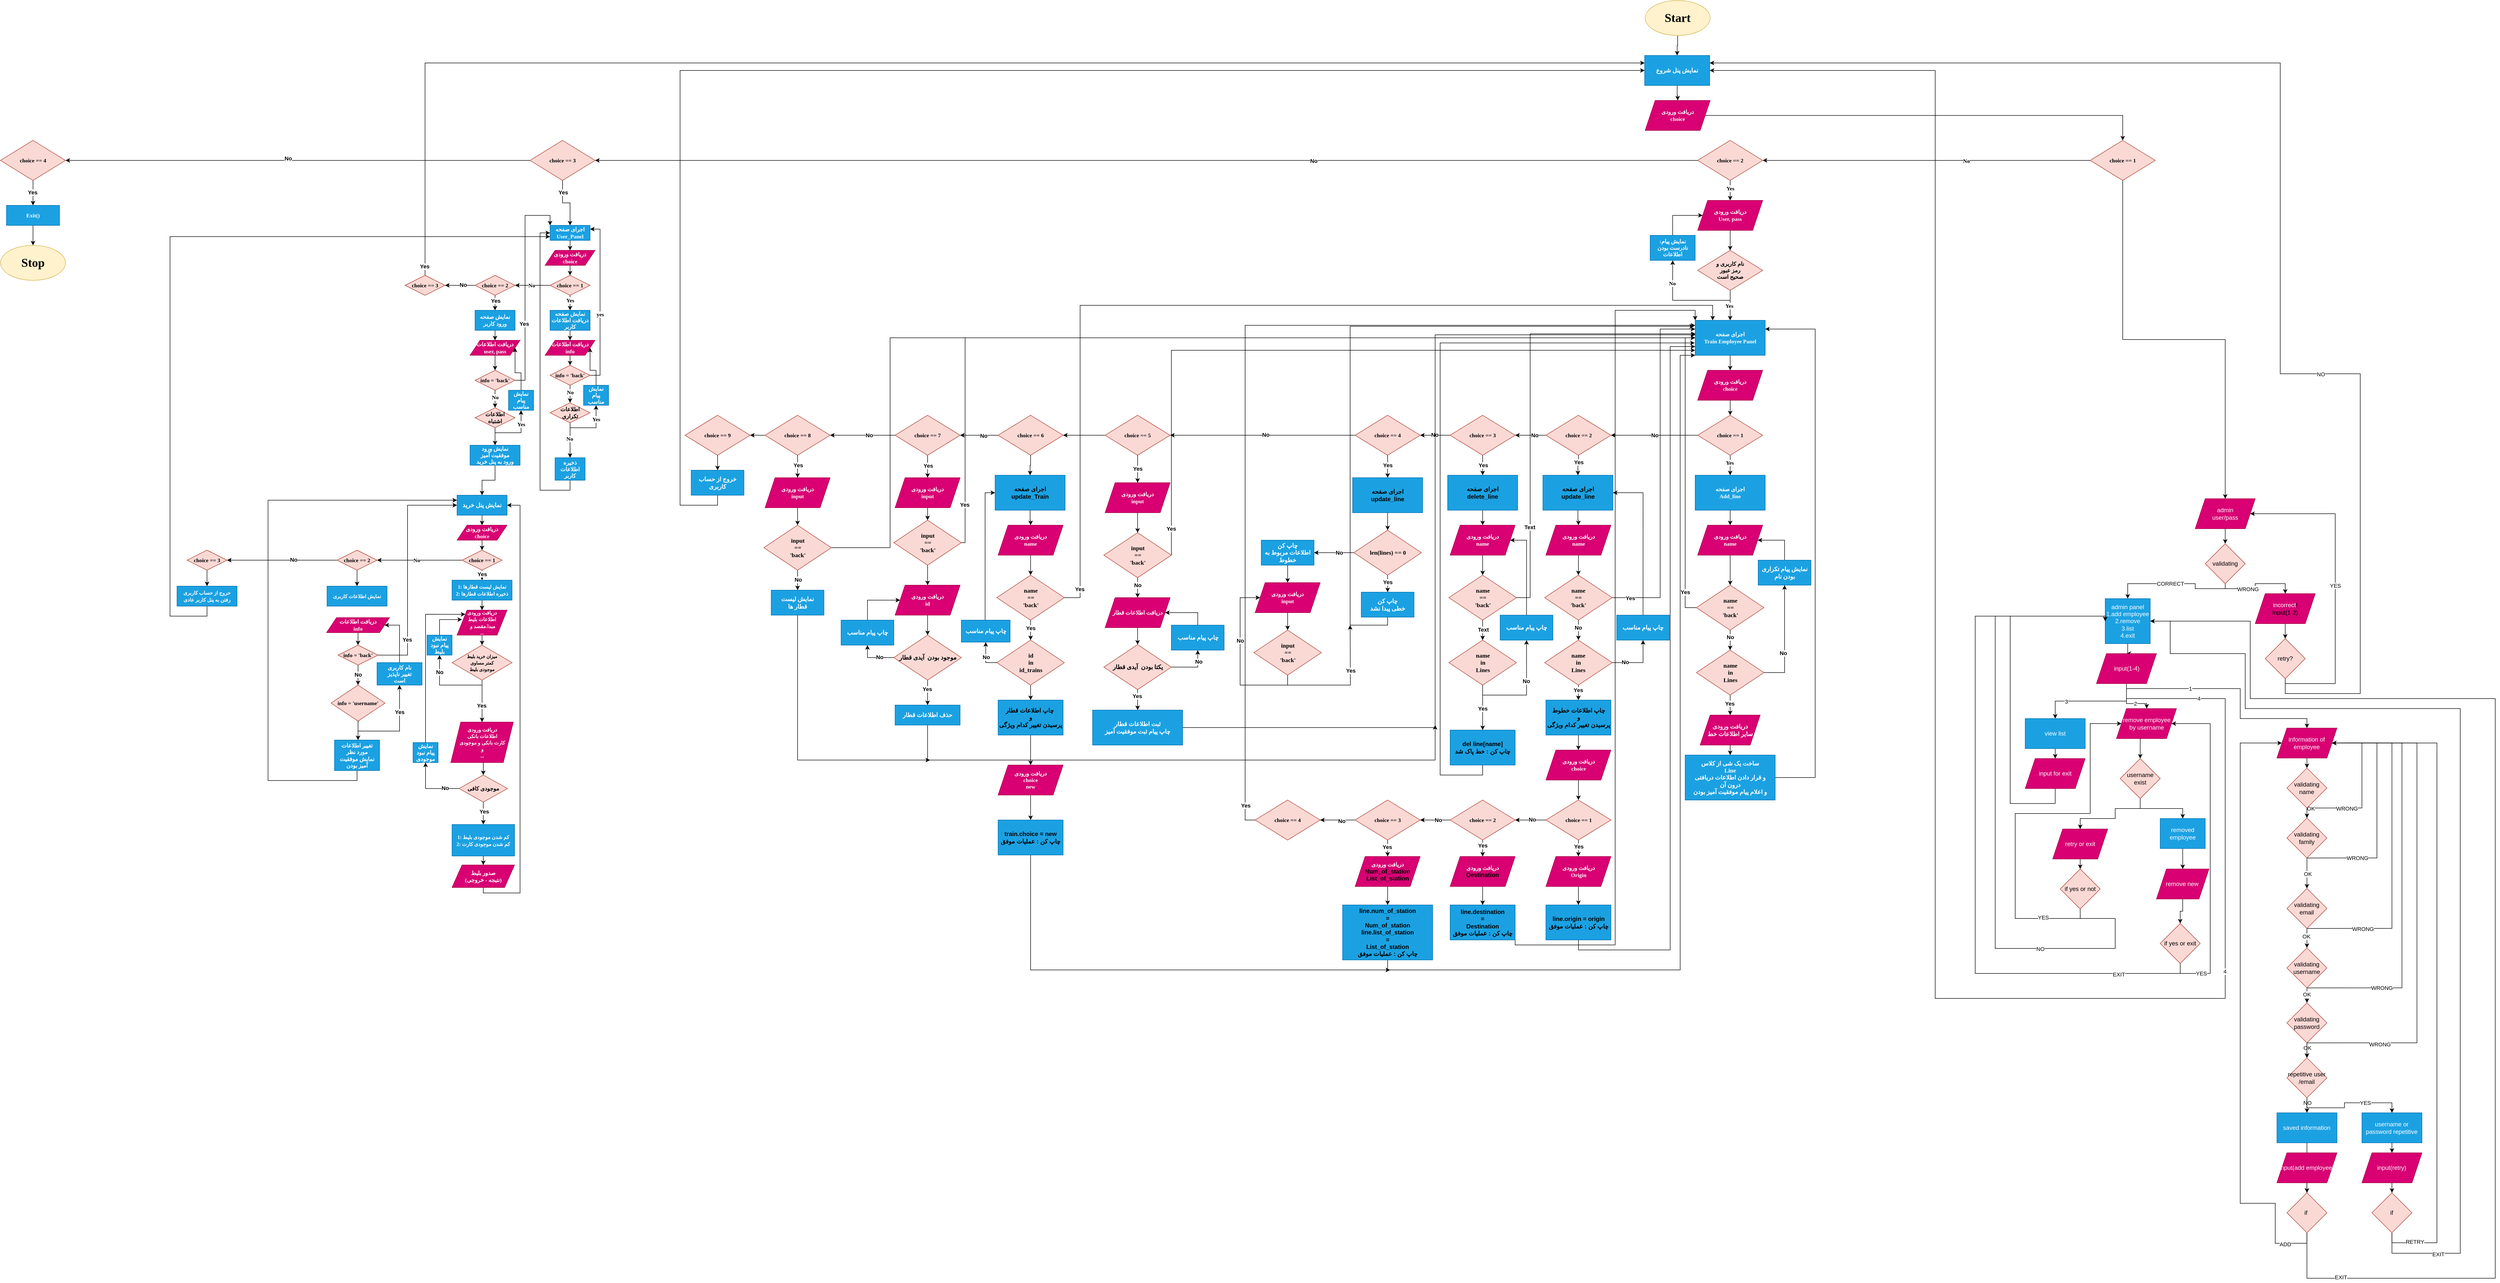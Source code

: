 <mxfile version="28.2.4">
  <diagram name="‫صفحه - 1‬" id="4D-Xj8asQQqM_uCNOIlP">
    <mxGraphModel dx="10255" dy="3747" grid="1" gridSize="10" guides="1" tooltips="1" connect="1" arrows="1" fold="1" page="1" pageScale="1" pageWidth="827" pageHeight="1169" math="0" shadow="0">
      <root>
        <mxCell id="0" />
        <mxCell id="1" parent="0" />
        <mxCell id="xFMYQZ4gHFHKDtacAfKV-3" value="" style="edgeStyle=orthogonalEdgeStyle;rounded=0;orthogonalLoop=1;jettySize=auto;html=1;fontFamily=Tahoma;fontStyle=1" edge="1" parent="1" source="xFMYQZ4gHFHKDtacAfKV-1" target="xFMYQZ4gHFHKDtacAfKV-2">
          <mxGeometry relative="1" as="geometry" />
        </mxCell>
        <mxCell id="xFMYQZ4gHFHKDtacAfKV-1" value="&lt;span&gt;&lt;font style=&quot;font-size: 24px;&quot;&gt;Start&lt;/font&gt;&lt;/span&gt;" style="ellipse;whiteSpace=wrap;html=1;fillColor=#fff2cc;strokeColor=#d6b656;fontFamily=Tahoma;fontStyle=1" vertex="1" parent="1">
          <mxGeometry x="350" y="40" width="130" height="70" as="geometry" />
        </mxCell>
        <mxCell id="xFMYQZ4gHFHKDtacAfKV-5" value="" style="edgeStyle=orthogonalEdgeStyle;rounded=0;orthogonalLoop=1;jettySize=auto;html=1;fontFamily=Tahoma;fontStyle=1" edge="1" parent="1" source="xFMYQZ4gHFHKDtacAfKV-2" target="xFMYQZ4gHFHKDtacAfKV-4">
          <mxGeometry relative="1" as="geometry" />
        </mxCell>
        <mxCell id="xFMYQZ4gHFHKDtacAfKV-2" value="&lt;font style=&quot;font-size: 12px;&quot;&gt;نمایش پنل شروع&lt;/font&gt;" style="rounded=0;whiteSpace=wrap;html=1;fillColor=#1ba1e2;fontColor=#ffffff;strokeColor=#006EAF;fontSize=11;fontStyle=1;fontFamily=Tahoma;" vertex="1" parent="1">
          <mxGeometry x="349" y="150" width="130" height="60" as="geometry" />
        </mxCell>
        <mxCell id="xFMYQZ4gHFHKDtacAfKV-7" value="" style="edgeStyle=orthogonalEdgeStyle;rounded=0;orthogonalLoop=1;jettySize=auto;html=1;fontFamily=Tahoma;fontStyle=1" edge="1" parent="1" source="xFMYQZ4gHFHKDtacAfKV-4" target="xFMYQZ4gHFHKDtacAfKV-6">
          <mxGeometry relative="1" as="geometry" />
        </mxCell>
        <mxCell id="xFMYQZ4gHFHKDtacAfKV-4" value="&lt;span&gt;دریافت ورودی&lt;/span&gt;&lt;div&gt;&lt;span&gt;choice&lt;/span&gt;&lt;/div&gt;" style="shape=parallelogram;perimeter=parallelogramPerimeter;whiteSpace=wrap;html=1;fixedSize=1;rounded=0;fillColor=#d80073;fontColor=#ffffff;strokeColor=#A50040;fontSize=11;fontStyle=1;fontFamily=Tahoma;" vertex="1" parent="1">
          <mxGeometry x="350" y="240" width="130" height="60" as="geometry" />
        </mxCell>
        <mxCell id="xFMYQZ4gHFHKDtacAfKV-10" value="" style="edgeStyle=orthogonalEdgeStyle;rounded=0;orthogonalLoop=1;jettySize=auto;html=1;fontFamily=Tahoma;fontStyle=1" edge="1" parent="1" source="xFMYQZ4gHFHKDtacAfKV-6" target="xFMYQZ4gHFHKDtacAfKV-8">
          <mxGeometry relative="1" as="geometry" />
        </mxCell>
        <mxCell id="xFMYQZ4gHFHKDtacAfKV-11" value="&lt;span&gt;No&lt;/span&gt;" style="edgeLabel;html=1;align=center;verticalAlign=middle;resizable=0;points=[];fontFamily=Tahoma;fontStyle=1" vertex="1" connectable="0" parent="xFMYQZ4gHFHKDtacAfKV-10">
          <mxGeometry x="-0.279" y="1" relative="1" as="geometry">
            <mxPoint x="-12" as="offset" />
          </mxGeometry>
        </mxCell>
        <mxCell id="xFMYQZ4gHFHKDtacAfKV-607" style="edgeStyle=orthogonalEdgeStyle;rounded=0;orthogonalLoop=1;jettySize=auto;html=1;exitX=0.5;exitY=1;exitDx=0;exitDy=0;entryX=0.5;entryY=0;entryDx=0;entryDy=0;" edge="1" parent="1" source="xFMYQZ4gHFHKDtacAfKV-6" target="xFMYQZ4gHFHKDtacAfKV-502">
          <mxGeometry relative="1" as="geometry" />
        </mxCell>
        <mxCell id="xFMYQZ4gHFHKDtacAfKV-6" value="&lt;span&gt;choice == 1&lt;/span&gt;" style="rhombus;whiteSpace=wrap;html=1;rounded=0;fillColor=#fad9d5;strokeColor=#ae4132;fontSize=11;fontStyle=1;fontFamily=Tahoma;" vertex="1" parent="1">
          <mxGeometry x="1240" y="320" width="130" height="80" as="geometry" />
        </mxCell>
        <mxCell id="xFMYQZ4gHFHKDtacAfKV-15" value="" style="edgeStyle=orthogonalEdgeStyle;rounded=0;orthogonalLoop=1;jettySize=auto;html=1;fontFamily=Tahoma;fontStyle=1" edge="1" parent="1" source="xFMYQZ4gHFHKDtacAfKV-8" target="xFMYQZ4gHFHKDtacAfKV-14">
          <mxGeometry relative="1" as="geometry" />
        </mxCell>
        <mxCell id="xFMYQZ4gHFHKDtacAfKV-31" value="&lt;span&gt;Yes&lt;/span&gt;" style="edgeLabel;html=1;align=center;verticalAlign=middle;resizable=0;points=[];fontStyle=1;fontFamily=Tahoma;" vertex="1" connectable="0" parent="xFMYQZ4gHFHKDtacAfKV-15">
          <mxGeometry x="-0.223" relative="1" as="geometry">
            <mxPoint as="offset" />
          </mxGeometry>
        </mxCell>
        <mxCell id="xFMYQZ4gHFHKDtacAfKV-305" value="" style="edgeStyle=orthogonalEdgeStyle;rounded=0;orthogonalLoop=1;jettySize=auto;html=1;fontStyle=1" edge="1" parent="1" source="xFMYQZ4gHFHKDtacAfKV-8" target="xFMYQZ4gHFHKDtacAfKV-304">
          <mxGeometry relative="1" as="geometry" />
        </mxCell>
        <mxCell id="xFMYQZ4gHFHKDtacAfKV-306" value="No" style="edgeLabel;html=1;align=center;verticalAlign=middle;resizable=0;points=[];fontStyle=1" vertex="1" connectable="0" parent="xFMYQZ4gHFHKDtacAfKV-305">
          <mxGeometry x="-0.303" y="1" relative="1" as="geometry">
            <mxPoint as="offset" />
          </mxGeometry>
        </mxCell>
        <mxCell id="xFMYQZ4gHFHKDtacAfKV-8" value="&lt;span&gt;choice == 2&lt;/span&gt;" style="rhombus;whiteSpace=wrap;html=1;rounded=0;fillColor=#fad9d5;strokeColor=#ae4132;fontSize=11;fontStyle=1;fontFamily=Tahoma;" vertex="1" parent="1">
          <mxGeometry x="455" y="320" width="130" height="80" as="geometry" />
        </mxCell>
        <mxCell id="xFMYQZ4gHFHKDtacAfKV-17" value="" style="edgeStyle=orthogonalEdgeStyle;rounded=0;orthogonalLoop=1;jettySize=auto;html=1;fontFamily=Tahoma;fontStyle=1" edge="1" parent="1" source="xFMYQZ4gHFHKDtacAfKV-14" target="xFMYQZ4gHFHKDtacAfKV-16">
          <mxGeometry relative="1" as="geometry" />
        </mxCell>
        <mxCell id="xFMYQZ4gHFHKDtacAfKV-14" value="&lt;span&gt;دریافت ورودی&lt;/span&gt;&lt;div&gt;&lt;span&gt;User, pass&lt;/span&gt;&lt;/div&gt;" style="shape=parallelogram;perimeter=parallelogramPerimeter;whiteSpace=wrap;html=1;fixedSize=1;rounded=0;fillColor=#d80073;fontColor=#ffffff;strokeColor=#A50040;fontSize=11;fontStyle=1;fontFamily=Tahoma;" vertex="1" parent="1">
          <mxGeometry x="455" y="440" width="130" height="60" as="geometry" />
        </mxCell>
        <mxCell id="xFMYQZ4gHFHKDtacAfKV-19" style="edgeStyle=orthogonalEdgeStyle;rounded=0;orthogonalLoop=1;jettySize=auto;html=1;exitX=0.5;exitY=1;exitDx=0;exitDy=0;entryX=0.5;entryY=1;entryDx=0;entryDy=0;fontFamily=Tahoma;fontStyle=1" edge="1" parent="1" source="xFMYQZ4gHFHKDtacAfKV-16" target="xFMYQZ4gHFHKDtacAfKV-18">
          <mxGeometry relative="1" as="geometry" />
        </mxCell>
        <mxCell id="xFMYQZ4gHFHKDtacAfKV-20" value="&lt;span&gt;No&lt;/span&gt;" style="edgeLabel;html=1;align=center;verticalAlign=middle;resizable=0;points=[];fontFamily=Tahoma;fontStyle=1" vertex="1" connectable="0" parent="xFMYQZ4gHFHKDtacAfKV-19">
          <mxGeometry x="0.574" y="1" relative="1" as="geometry">
            <mxPoint as="offset" />
          </mxGeometry>
        </mxCell>
        <mxCell id="xFMYQZ4gHFHKDtacAfKV-23" style="edgeStyle=orthogonalEdgeStyle;rounded=0;orthogonalLoop=1;jettySize=auto;html=1;exitX=0.5;exitY=1;exitDx=0;exitDy=0;entryX=0.5;entryY=0;entryDx=0;entryDy=0;fontFamily=Tahoma;fontStyle=1" edge="1" parent="1" source="xFMYQZ4gHFHKDtacAfKV-16" target="xFMYQZ4gHFHKDtacAfKV-22">
          <mxGeometry relative="1" as="geometry" />
        </mxCell>
        <mxCell id="xFMYQZ4gHFHKDtacAfKV-32" value="&lt;span&gt;Yes&lt;/span&gt;" style="edgeLabel;html=1;align=center;verticalAlign=middle;resizable=0;points=[];fontStyle=1;fontFamily=Tahoma;" vertex="1" connectable="0" parent="xFMYQZ4gHFHKDtacAfKV-23">
          <mxGeometry x="0.033" y="-2" relative="1" as="geometry">
            <mxPoint as="offset" />
          </mxGeometry>
        </mxCell>
        <mxCell id="xFMYQZ4gHFHKDtacAfKV-16" value="نام کاربری و&lt;div&gt;رمز عبور&lt;/div&gt;&lt;div&gt;صحیح است&lt;/div&gt;" style="rhombus;whiteSpace=wrap;html=1;rounded=0;fillColor=#fad9d5;strokeColor=#ae4132;fontSize=11;fontStyle=1;fontFamily=Tahoma;" vertex="1" parent="1">
          <mxGeometry x="455" y="540" width="130" height="80" as="geometry" />
        </mxCell>
        <mxCell id="xFMYQZ4gHFHKDtacAfKV-21" style="edgeStyle=orthogonalEdgeStyle;rounded=0;orthogonalLoop=1;jettySize=auto;html=1;exitX=0.5;exitY=0;exitDx=0;exitDy=0;entryX=0;entryY=0.5;entryDx=0;entryDy=0;fontFamily=Tahoma;fontStyle=1" edge="1" parent="1" source="xFMYQZ4gHFHKDtacAfKV-18" target="xFMYQZ4gHFHKDtacAfKV-14">
          <mxGeometry relative="1" as="geometry">
            <Array as="points">
              <mxPoint x="405" y="470" />
            </Array>
          </mxGeometry>
        </mxCell>
        <mxCell id="xFMYQZ4gHFHKDtacAfKV-18" value=":نمایش پیام&lt;div&gt;نادرست بودن&lt;/div&gt;&lt;div&gt;اطلاعات&lt;/div&gt;" style="whiteSpace=wrap;html=1;rounded=0;fillColor=#1ba1e2;fontColor=#ffffff;strokeColor=#006EAF;fontSize=11;fontStyle=1;fontFamily=Tahoma;" vertex="1" parent="1">
          <mxGeometry x="360" y="510" width="90" height="50" as="geometry" />
        </mxCell>
        <mxCell id="xFMYQZ4gHFHKDtacAfKV-25" value="" style="edgeStyle=orthogonalEdgeStyle;rounded=0;orthogonalLoop=1;jettySize=auto;html=1;fontStyle=1;fontFamily=Tahoma;" edge="1" parent="1" source="xFMYQZ4gHFHKDtacAfKV-22" target="xFMYQZ4gHFHKDtacAfKV-24">
          <mxGeometry relative="1" as="geometry" />
        </mxCell>
        <mxCell id="xFMYQZ4gHFHKDtacAfKV-22" value="اجرای صفحه&lt;div&gt;Train Employee Panel&lt;/div&gt;" style="whiteSpace=wrap;html=1;rounded=0;fillColor=#1ba1e2;fontColor=#ffffff;strokeColor=#006EAF;fontSize=11;fontStyle=1;fontFamily=Tahoma;" vertex="1" parent="1">
          <mxGeometry x="450" y="680" width="140" height="70" as="geometry" />
        </mxCell>
        <mxCell id="xFMYQZ4gHFHKDtacAfKV-27" value="" style="edgeStyle=orthogonalEdgeStyle;rounded=0;orthogonalLoop=1;jettySize=auto;html=1;fontStyle=1;fontFamily=Tahoma;" edge="1" parent="1" source="xFMYQZ4gHFHKDtacAfKV-24" target="xFMYQZ4gHFHKDtacAfKV-26">
          <mxGeometry relative="1" as="geometry" />
        </mxCell>
        <mxCell id="xFMYQZ4gHFHKDtacAfKV-24" value="&lt;span&gt;دریافت ورودی&lt;/span&gt;&lt;div&gt;&lt;span&gt;choice&lt;/span&gt;&lt;/div&gt;" style="shape=parallelogram;perimeter=parallelogramPerimeter;whiteSpace=wrap;html=1;fixedSize=1;rounded=0;fillColor=#d80073;fontColor=#ffffff;strokeColor=#A50040;fontSize=11;fontStyle=1;fontFamily=Tahoma;" vertex="1" parent="1">
          <mxGeometry x="455" y="780" width="130" height="60" as="geometry" />
        </mxCell>
        <mxCell id="xFMYQZ4gHFHKDtacAfKV-29" value="" style="edgeStyle=orthogonalEdgeStyle;rounded=0;orthogonalLoop=1;jettySize=auto;html=1;fontStyle=1;fontFamily=Tahoma;" edge="1" parent="1" source="xFMYQZ4gHFHKDtacAfKV-26" target="xFMYQZ4gHFHKDtacAfKV-28">
          <mxGeometry relative="1" as="geometry" />
        </mxCell>
        <mxCell id="xFMYQZ4gHFHKDtacAfKV-30" value="&lt;span&gt;Yes&lt;/span&gt;" style="edgeLabel;html=1;align=center;verticalAlign=middle;resizable=0;points=[];fontStyle=1;fontFamily=Tahoma;" vertex="1" connectable="0" parent="xFMYQZ4gHFHKDtacAfKV-29">
          <mxGeometry x="-0.277" y="-1" relative="1" as="geometry">
            <mxPoint as="offset" />
          </mxGeometry>
        </mxCell>
        <mxCell id="xFMYQZ4gHFHKDtacAfKV-67" style="edgeStyle=orthogonalEdgeStyle;rounded=0;orthogonalLoop=1;jettySize=auto;html=1;exitX=0;exitY=0.5;exitDx=0;exitDy=0;entryX=1;entryY=0.5;entryDx=0;entryDy=0;fontStyle=1" edge="1" parent="1" source="xFMYQZ4gHFHKDtacAfKV-26" target="xFMYQZ4gHFHKDtacAfKV-66">
          <mxGeometry relative="1" as="geometry" />
        </mxCell>
        <mxCell id="xFMYQZ4gHFHKDtacAfKV-68" value="&lt;span&gt;No&lt;/span&gt;" style="edgeLabel;html=1;align=center;verticalAlign=middle;resizable=0;points=[];fontStyle=1" vertex="1" connectable="0" parent="xFMYQZ4gHFHKDtacAfKV-67">
          <mxGeometry x="-0.011" relative="1" as="geometry">
            <mxPoint as="offset" />
          </mxGeometry>
        </mxCell>
        <mxCell id="xFMYQZ4gHFHKDtacAfKV-26" value="&lt;span&gt;choice == 1&lt;/span&gt;" style="rhombus;whiteSpace=wrap;html=1;rounded=0;fillColor=#fad9d5;strokeColor=#ae4132;fontSize=11;fontStyle=1;fontFamily=Tahoma;" vertex="1" parent="1">
          <mxGeometry x="455" y="870" width="130" height="80" as="geometry" />
        </mxCell>
        <mxCell id="xFMYQZ4gHFHKDtacAfKV-34" value="" style="edgeStyle=orthogonalEdgeStyle;rounded=0;orthogonalLoop=1;jettySize=auto;html=1;fontStyle=1;fontFamily=Tahoma;" edge="1" parent="1" source="xFMYQZ4gHFHKDtacAfKV-28" target="xFMYQZ4gHFHKDtacAfKV-33">
          <mxGeometry relative="1" as="geometry" />
        </mxCell>
        <mxCell id="xFMYQZ4gHFHKDtacAfKV-28" value="اجرای صفحه&lt;div&gt;Add_line&lt;/div&gt;" style="whiteSpace=wrap;html=1;rounded=0;fillColor=#1ba1e2;fontColor=#ffffff;strokeColor=#006EAF;fontSize=11;fontStyle=1;fontFamily=Tahoma;" vertex="1" parent="1">
          <mxGeometry x="450" y="990" width="140" height="70" as="geometry" />
        </mxCell>
        <mxCell id="xFMYQZ4gHFHKDtacAfKV-43" value="" style="edgeStyle=orthogonalEdgeStyle;rounded=0;orthogonalLoop=1;jettySize=auto;html=1;fontStyle=1" edge="1" parent="1" source="xFMYQZ4gHFHKDtacAfKV-33" target="xFMYQZ4gHFHKDtacAfKV-35">
          <mxGeometry relative="1" as="geometry" />
        </mxCell>
        <mxCell id="xFMYQZ4gHFHKDtacAfKV-33" value="&lt;span&gt;دریافت ورودی&lt;/span&gt;&lt;div&gt;&lt;span&gt;name&lt;/span&gt;&lt;/div&gt;" style="shape=parallelogram;perimeter=parallelogramPerimeter;whiteSpace=wrap;html=1;fixedSize=1;rounded=0;fillColor=#d80073;fontColor=#ffffff;strokeColor=#A50040;fontSize=11;fontStyle=1;fontFamily=Tahoma;" vertex="1" parent="1">
          <mxGeometry x="455" y="1090" width="130" height="60" as="geometry" />
        </mxCell>
        <mxCell id="xFMYQZ4gHFHKDtacAfKV-48" value="" style="edgeStyle=orthogonalEdgeStyle;rounded=0;orthogonalLoop=1;jettySize=auto;html=1;fontStyle=1" edge="1" parent="1" source="xFMYQZ4gHFHKDtacAfKV-35" target="xFMYQZ4gHFHKDtacAfKV-47">
          <mxGeometry relative="1" as="geometry" />
        </mxCell>
        <mxCell id="xFMYQZ4gHFHKDtacAfKV-55" value="&lt;span&gt;No&lt;/span&gt;" style="edgeLabel;html=1;align=center;verticalAlign=middle;resizable=0;points=[];fontStyle=1" vertex="1" connectable="0" parent="xFMYQZ4gHFHKDtacAfKV-48">
          <mxGeometry x="-0.317" relative="1" as="geometry">
            <mxPoint as="offset" />
          </mxGeometry>
        </mxCell>
        <mxCell id="xFMYQZ4gHFHKDtacAfKV-51" style="edgeStyle=orthogonalEdgeStyle;rounded=0;orthogonalLoop=1;jettySize=auto;html=1;exitX=0;exitY=0.5;exitDx=0;exitDy=0;entryX=0;entryY=0.5;entryDx=0;entryDy=0;fontStyle=1" edge="1" parent="1" source="xFMYQZ4gHFHKDtacAfKV-35" target="xFMYQZ4gHFHKDtacAfKV-22">
          <mxGeometry relative="1" as="geometry" />
        </mxCell>
        <mxCell id="xFMYQZ4gHFHKDtacAfKV-54" value="Yes" style="edgeLabel;html=1;align=center;verticalAlign=middle;resizable=0;points=[];fontStyle=1" vertex="1" connectable="0" parent="xFMYQZ4gHFHKDtacAfKV-51">
          <mxGeometry x="-0.814" relative="1" as="geometry">
            <mxPoint as="offset" />
          </mxGeometry>
        </mxCell>
        <mxCell id="xFMYQZ4gHFHKDtacAfKV-35" value="name&lt;br&gt;==&lt;br&gt;&#39;back&#39;" style="rhombus;whiteSpace=wrap;html=1;rounded=0;fillColor=#fad9d5;strokeColor=#ae4132;fontStyle=1;fontFamily=Tahoma;" vertex="1" parent="1">
          <mxGeometry x="452.5" y="1210" width="135" height="90" as="geometry" />
        </mxCell>
        <mxCell id="xFMYQZ4gHFHKDtacAfKV-53" value="" style="edgeStyle=orthogonalEdgeStyle;rounded=0;orthogonalLoop=1;jettySize=auto;html=1;fontStyle=1" edge="1" parent="1" source="xFMYQZ4gHFHKDtacAfKV-37" target="xFMYQZ4gHFHKDtacAfKV-42">
          <mxGeometry relative="1" as="geometry" />
        </mxCell>
        <mxCell id="xFMYQZ4gHFHKDtacAfKV-37" value="&lt;span&gt;دریافت ورودی&lt;/span&gt;&lt;div&gt;&lt;span&gt;سایر اطلاعات خط&lt;/span&gt;&lt;/div&gt;" style="shape=parallelogram;perimeter=parallelogramPerimeter;whiteSpace=wrap;html=1;fixedSize=1;rounded=0;fillColor=#d80073;fontColor=#ffffff;strokeColor=#A50040;fontStyle=1;fontFamily=Tahoma;" vertex="1" parent="1">
          <mxGeometry x="460" y="1470" width="120" height="60" as="geometry" />
        </mxCell>
        <mxCell id="xFMYQZ4gHFHKDtacAfKV-46" style="edgeStyle=orthogonalEdgeStyle;rounded=0;orthogonalLoop=1;jettySize=auto;html=1;exitX=0.5;exitY=0;exitDx=0;exitDy=0;entryX=1;entryY=0.5;entryDx=0;entryDy=0;fontStyle=1" edge="1" parent="1" source="xFMYQZ4gHFHKDtacAfKV-38" target="xFMYQZ4gHFHKDtacAfKV-33">
          <mxGeometry relative="1" as="geometry">
            <Array as="points">
              <mxPoint x="629" y="1120" />
            </Array>
          </mxGeometry>
        </mxCell>
        <mxCell id="xFMYQZ4gHFHKDtacAfKV-38" value="&lt;span&gt;نمایش پیام تکراری&lt;/span&gt;&lt;div&gt;&lt;span&gt;بودن نام&lt;/span&gt;&lt;/div&gt;" style="whiteSpace=wrap;html=1;rounded=0;fillColor=#1ba1e2;fontColor=#ffffff;strokeColor=#006EAF;fontStyle=1;fontFamily=Tahoma;" vertex="1" parent="1">
          <mxGeometry x="576" y="1160" width="105.5" height="50" as="geometry" />
        </mxCell>
        <mxCell id="xFMYQZ4gHFHKDtacAfKV-58" style="edgeStyle=orthogonalEdgeStyle;rounded=0;orthogonalLoop=1;jettySize=auto;html=1;exitX=1;exitY=0.5;exitDx=0;exitDy=0;entryX=1;entryY=0.25;entryDx=0;entryDy=0;fontStyle=1" edge="1" parent="1" source="xFMYQZ4gHFHKDtacAfKV-42" target="xFMYQZ4gHFHKDtacAfKV-22">
          <mxGeometry relative="1" as="geometry">
            <Array as="points">
              <mxPoint x="690" y="1595" />
              <mxPoint x="690" y="698" />
            </Array>
          </mxGeometry>
        </mxCell>
        <mxCell id="xFMYQZ4gHFHKDtacAfKV-42" value="&lt;span&gt;ساخت یک شی از کلاس&lt;br&gt;Line&lt;br&gt;و قرار دادن اطلاعات دریافتی&lt;br&gt;&lt;/span&gt;&lt;div&gt;&lt;span&gt;درون آن&lt;/span&gt;&lt;/div&gt;&lt;div&gt;و اعلام پیام موفقیت آمیز بودن&lt;/div&gt;" style="whiteSpace=wrap;html=1;rounded=0;fillColor=#1ba1e2;fontColor=#ffffff;strokeColor=#006EAF;fontStyle=1;fontFamily=Tahoma;" vertex="1" parent="1">
          <mxGeometry x="430" y="1550" width="180" height="90" as="geometry" />
        </mxCell>
        <mxCell id="xFMYQZ4gHFHKDtacAfKV-49" style="edgeStyle=orthogonalEdgeStyle;rounded=0;orthogonalLoop=1;jettySize=auto;html=1;exitX=1;exitY=0.5;exitDx=0;exitDy=0;entryX=0.5;entryY=1;entryDx=0;entryDy=0;fontStyle=1" edge="1" parent="1" source="xFMYQZ4gHFHKDtacAfKV-47" target="xFMYQZ4gHFHKDtacAfKV-38">
          <mxGeometry relative="1" as="geometry" />
        </mxCell>
        <mxCell id="xFMYQZ4gHFHKDtacAfKV-50" value="&lt;span&gt;No&lt;/span&gt;" style="edgeLabel;html=1;align=center;verticalAlign=middle;resizable=0;points=[];fontStyle=1" vertex="1" connectable="0" parent="xFMYQZ4gHFHKDtacAfKV-49">
          <mxGeometry x="-0.253" y="3" relative="1" as="geometry">
            <mxPoint as="offset" />
          </mxGeometry>
        </mxCell>
        <mxCell id="xFMYQZ4gHFHKDtacAfKV-52" value="" style="edgeStyle=orthogonalEdgeStyle;rounded=0;orthogonalLoop=1;jettySize=auto;html=1;fontStyle=1" edge="1" parent="1" source="xFMYQZ4gHFHKDtacAfKV-47" target="xFMYQZ4gHFHKDtacAfKV-37">
          <mxGeometry relative="1" as="geometry" />
        </mxCell>
        <mxCell id="xFMYQZ4gHFHKDtacAfKV-56" value="&lt;span&gt;Yes&lt;/span&gt;" style="edgeLabel;html=1;align=center;verticalAlign=middle;resizable=0;points=[];fontStyle=1" vertex="1" connectable="0" parent="xFMYQZ4gHFHKDtacAfKV-52">
          <mxGeometry x="0.224" y="-1" relative="1" as="geometry">
            <mxPoint y="-8" as="offset" />
          </mxGeometry>
        </mxCell>
        <mxCell id="xFMYQZ4gHFHKDtacAfKV-47" value="name&lt;br&gt;&lt;div&gt;in&lt;/div&gt;&lt;div&gt;Lines&lt;/div&gt;" style="rhombus;whiteSpace=wrap;html=1;rounded=0;fillColor=#fad9d5;strokeColor=#ae4132;fontStyle=1;fontFamily=Tahoma;" vertex="1" parent="1">
          <mxGeometry x="452.5" y="1340" width="135" height="90" as="geometry" />
        </mxCell>
        <mxCell id="xFMYQZ4gHFHKDtacAfKV-91" value="" style="edgeStyle=orthogonalEdgeStyle;rounded=0;orthogonalLoop=1;jettySize=auto;html=1;fontStyle=1" edge="1" parent="1" source="xFMYQZ4gHFHKDtacAfKV-66" target="xFMYQZ4gHFHKDtacAfKV-69">
          <mxGeometry relative="1" as="geometry" />
        </mxCell>
        <mxCell id="xFMYQZ4gHFHKDtacAfKV-92" value="Yes" style="edgeLabel;html=1;align=center;verticalAlign=middle;resizable=0;points=[];fontStyle=1" vertex="1" connectable="0" parent="xFMYQZ4gHFHKDtacAfKV-91">
          <mxGeometry x="-0.312" relative="1" as="geometry">
            <mxPoint as="offset" />
          </mxGeometry>
        </mxCell>
        <mxCell id="xFMYQZ4gHFHKDtacAfKV-129" value="" style="edgeStyle=orthogonalEdgeStyle;rounded=0;orthogonalLoop=1;jettySize=auto;html=1;fontStyle=1" edge="1" parent="1" source="xFMYQZ4gHFHKDtacAfKV-66" target="xFMYQZ4gHFHKDtacAfKV-128">
          <mxGeometry relative="1" as="geometry" />
        </mxCell>
        <mxCell id="xFMYQZ4gHFHKDtacAfKV-138" value="No" style="edgeLabel;html=1;align=center;verticalAlign=middle;resizable=0;points=[];fontStyle=1" vertex="1" connectable="0" parent="xFMYQZ4gHFHKDtacAfKV-129">
          <mxGeometry x="-0.271" relative="1" as="geometry">
            <mxPoint as="offset" />
          </mxGeometry>
        </mxCell>
        <mxCell id="xFMYQZ4gHFHKDtacAfKV-66" value="&lt;span&gt;choice == 2&lt;/span&gt;" style="rhombus;whiteSpace=wrap;html=1;rounded=0;fillColor=#fad9d5;strokeColor=#ae4132;fontSize=11;fontStyle=1;fontFamily=Tahoma;" vertex="1" parent="1">
          <mxGeometry x="151.5" y="870" width="130" height="80" as="geometry" />
        </mxCell>
        <mxCell id="xFMYQZ4gHFHKDtacAfKV-77" value="" style="edgeStyle=orthogonalEdgeStyle;rounded=0;orthogonalLoop=1;jettySize=auto;html=1;fontStyle=1" edge="1" parent="1" source="xFMYQZ4gHFHKDtacAfKV-69" target="xFMYQZ4gHFHKDtacAfKV-70">
          <mxGeometry relative="1" as="geometry" />
        </mxCell>
        <mxCell id="xFMYQZ4gHFHKDtacAfKV-69" value="&lt;span style=&quot;color: rgb(0, 0, 0); font-family: Helvetica; font-size: 12px;&quot;&gt;اجرای صفحه&lt;br&gt;update_line&lt;/span&gt;" style="whiteSpace=wrap;html=1;rounded=0;fillColor=#1ba1e2;fontColor=#ffffff;strokeColor=#006EAF;fontSize=11;fontStyle=1;fontFamily=Tahoma;" vertex="1" parent="1">
          <mxGeometry x="145.5" y="990" width="140" height="70" as="geometry" />
        </mxCell>
        <mxCell id="xFMYQZ4gHFHKDtacAfKV-78" value="" style="edgeStyle=orthogonalEdgeStyle;rounded=0;orthogonalLoop=1;jettySize=auto;html=1;fontStyle=1" edge="1" parent="1" source="xFMYQZ4gHFHKDtacAfKV-70" target="xFMYQZ4gHFHKDtacAfKV-71">
          <mxGeometry relative="1" as="geometry" />
        </mxCell>
        <mxCell id="xFMYQZ4gHFHKDtacAfKV-70" value="&lt;span&gt;دریافت ورودی&lt;/span&gt;&lt;div&gt;&lt;span&gt;name&lt;/span&gt;&lt;/div&gt;" style="shape=parallelogram;perimeter=parallelogramPerimeter;whiteSpace=wrap;html=1;fixedSize=1;rounded=0;fillColor=#d80073;fontColor=#ffffff;strokeColor=#A50040;fontSize=11;fontStyle=1;fontFamily=Tahoma;" vertex="1" parent="1">
          <mxGeometry x="151.5" y="1090" width="130" height="60" as="geometry" />
        </mxCell>
        <mxCell id="xFMYQZ4gHFHKDtacAfKV-79" style="edgeStyle=orthogonalEdgeStyle;rounded=0;orthogonalLoop=1;jettySize=auto;html=1;exitX=1;exitY=0.5;exitDx=0;exitDy=0;entryX=0;entryY=0.25;entryDx=0;entryDy=0;fontStyle=1" edge="1" parent="1" source="xFMYQZ4gHFHKDtacAfKV-71" target="xFMYQZ4gHFHKDtacAfKV-22">
          <mxGeometry relative="1" as="geometry">
            <Array as="points">
              <mxPoint x="380" y="1235" />
              <mxPoint x="380" y="698" />
            </Array>
          </mxGeometry>
        </mxCell>
        <mxCell id="xFMYQZ4gHFHKDtacAfKV-80" value="Yes" style="edgeLabel;html=1;align=center;verticalAlign=middle;resizable=0;points=[];fontStyle=1" vertex="1" connectable="0" parent="xFMYQZ4gHFHKDtacAfKV-79">
          <mxGeometry x="-0.898" y="-1" relative="1" as="geometry">
            <mxPoint as="offset" />
          </mxGeometry>
        </mxCell>
        <mxCell id="xFMYQZ4gHFHKDtacAfKV-81" value="" style="edgeStyle=orthogonalEdgeStyle;rounded=0;orthogonalLoop=1;jettySize=auto;html=1;fontStyle=1" edge="1" parent="1" source="xFMYQZ4gHFHKDtacAfKV-71" target="xFMYQZ4gHFHKDtacAfKV-73">
          <mxGeometry relative="1" as="geometry" />
        </mxCell>
        <mxCell id="xFMYQZ4gHFHKDtacAfKV-82" value="No" style="edgeLabel;html=1;align=center;verticalAlign=middle;resizable=0;points=[];fontStyle=1" vertex="1" connectable="0" parent="xFMYQZ4gHFHKDtacAfKV-81">
          <mxGeometry x="-0.286" y="-1" relative="1" as="geometry">
            <mxPoint as="offset" />
          </mxGeometry>
        </mxCell>
        <mxCell id="xFMYQZ4gHFHKDtacAfKV-71" value="name&lt;br&gt;==&lt;br&gt;&#39;back&#39;" style="rhombus;whiteSpace=wrap;html=1;rounded=0;fillColor=#fad9d5;strokeColor=#ae4132;fontStyle=1;fontFamily=Tahoma;" vertex="1" parent="1">
          <mxGeometry x="149" y="1190" width="135" height="90" as="geometry" />
        </mxCell>
        <mxCell id="xFMYQZ4gHFHKDtacAfKV-76" style="edgeStyle=orthogonalEdgeStyle;rounded=0;orthogonalLoop=1;jettySize=auto;html=1;exitX=0.5;exitY=0;exitDx=0;exitDy=0;entryX=1;entryY=0.5;entryDx=0;entryDy=0;fontStyle=1" edge="1" parent="1" source="xFMYQZ4gHFHKDtacAfKV-72" target="xFMYQZ4gHFHKDtacAfKV-69">
          <mxGeometry relative="1" as="geometry" />
        </mxCell>
        <mxCell id="xFMYQZ4gHFHKDtacAfKV-72" value="چاپ پیام مناسب" style="whiteSpace=wrap;html=1;rounded=0;fillColor=#1ba1e2;fontColor=#ffffff;strokeColor=#006EAF;fontStyle=1;fontFamily=Tahoma;" vertex="1" parent="1">
          <mxGeometry x="293" y="1270" width="105.5" height="50" as="geometry" />
        </mxCell>
        <mxCell id="xFMYQZ4gHFHKDtacAfKV-75" style="edgeStyle=orthogonalEdgeStyle;rounded=0;orthogonalLoop=1;jettySize=auto;html=1;exitX=1;exitY=0.5;exitDx=0;exitDy=0;entryX=0.5;entryY=1;entryDx=0;entryDy=0;fontStyle=1" edge="1" parent="1" source="xFMYQZ4gHFHKDtacAfKV-73" target="xFMYQZ4gHFHKDtacAfKV-72">
          <mxGeometry relative="1" as="geometry" />
        </mxCell>
        <mxCell id="xFMYQZ4gHFHKDtacAfKV-83" value="No" style="edgeLabel;html=1;align=center;verticalAlign=middle;resizable=0;points=[];fontStyle=1" vertex="1" connectable="0" parent="xFMYQZ4gHFHKDtacAfKV-75">
          <mxGeometry x="-0.515" y="1" relative="1" as="geometry">
            <mxPoint as="offset" />
          </mxGeometry>
        </mxCell>
        <mxCell id="xFMYQZ4gHFHKDtacAfKV-88" value="" style="edgeStyle=orthogonalEdgeStyle;rounded=0;orthogonalLoop=1;jettySize=auto;html=1;fontStyle=1" edge="1" parent="1" source="xFMYQZ4gHFHKDtacAfKV-73" target="xFMYQZ4gHFHKDtacAfKV-85">
          <mxGeometry relative="1" as="geometry" />
        </mxCell>
        <mxCell id="xFMYQZ4gHFHKDtacAfKV-89" value="Yes" style="edgeLabel;html=1;align=center;verticalAlign=middle;resizable=0;points=[];fontStyle=1" vertex="1" connectable="0" parent="xFMYQZ4gHFHKDtacAfKV-88">
          <mxGeometry x="0.354" y="-1" relative="1" as="geometry">
            <mxPoint y="-4" as="offset" />
          </mxGeometry>
        </mxCell>
        <mxCell id="xFMYQZ4gHFHKDtacAfKV-73" value="name&lt;br&gt;&lt;div&gt;in&lt;/div&gt;&lt;div&gt;Lines&lt;/div&gt;" style="rhombus;whiteSpace=wrap;html=1;rounded=0;fillColor=#fad9d5;strokeColor=#ae4132;fontStyle=1;fontFamily=Tahoma;" vertex="1" parent="1">
          <mxGeometry x="149" y="1320" width="135" height="90" as="geometry" />
        </mxCell>
        <mxCell id="xFMYQZ4gHFHKDtacAfKV-90" value="" style="edgeStyle=orthogonalEdgeStyle;rounded=0;orthogonalLoop=1;jettySize=auto;html=1;fontStyle=1" edge="1" parent="1" source="xFMYQZ4gHFHKDtacAfKV-85" target="xFMYQZ4gHFHKDtacAfKV-86">
          <mxGeometry relative="1" as="geometry" />
        </mxCell>
        <mxCell id="xFMYQZ4gHFHKDtacAfKV-85" value="&lt;span style=&quot;color: rgb(0, 0, 0); font-family: Helvetica;&quot;&gt;چاپ اطلاعات خطوط&lt;/span&gt;&lt;div&gt;&lt;span style=&quot;color: light-dark(rgb(0, 0, 0), rgb(19, 19, 19)); font-family: Helvetica; background-color: transparent;&quot;&gt;و&lt;/span&gt;&lt;/div&gt;&lt;div&gt;&lt;span style=&quot;background-color: transparent; color: light-dark(rgb(0, 0, 0), rgb(19, 19, 19)); font-family: Helvetica;&quot;&gt;پرسیدن تغییر کدام ویژگی&lt;/span&gt;&lt;/div&gt;" style="whiteSpace=wrap;html=1;rounded=0;fillColor=#1ba1e2;fontColor=#ffffff;strokeColor=#006EAF;fontStyle=1;fontFamily=Tahoma;" vertex="1" parent="1">
          <mxGeometry x="151.5" y="1440" width="130" height="70" as="geometry" />
        </mxCell>
        <mxCell id="xFMYQZ4gHFHKDtacAfKV-98" value="" style="edgeStyle=orthogonalEdgeStyle;rounded=0;orthogonalLoop=1;jettySize=auto;html=1;fontStyle=1" edge="1" parent="1" source="xFMYQZ4gHFHKDtacAfKV-86" target="xFMYQZ4gHFHKDtacAfKV-97">
          <mxGeometry relative="1" as="geometry" />
        </mxCell>
        <mxCell id="xFMYQZ4gHFHKDtacAfKV-86" value="&lt;span&gt;دریافت ورودی&lt;/span&gt;&lt;div&gt;&lt;span&gt;choice&lt;/span&gt;&lt;/div&gt;" style="shape=parallelogram;perimeter=parallelogramPerimeter;whiteSpace=wrap;html=1;fixedSize=1;rounded=0;fillColor=#d80073;fontColor=#ffffff;strokeColor=#A50040;fontSize=11;fontStyle=1;fontFamily=Tahoma;" vertex="1" parent="1">
          <mxGeometry x="151.5" y="1540" width="130" height="60" as="geometry" />
        </mxCell>
        <mxCell id="xFMYQZ4gHFHKDtacAfKV-102" value="" style="edgeStyle=orthogonalEdgeStyle;rounded=0;orthogonalLoop=1;jettySize=auto;html=1;fontStyle=1" edge="1" parent="1" source="xFMYQZ4gHFHKDtacAfKV-97" target="xFMYQZ4gHFHKDtacAfKV-99">
          <mxGeometry relative="1" as="geometry" />
        </mxCell>
        <mxCell id="xFMYQZ4gHFHKDtacAfKV-103" value="&lt;span&gt;Yes&lt;/span&gt;" style="edgeLabel;html=1;align=center;verticalAlign=middle;resizable=0;points=[];fontStyle=1" vertex="1" connectable="0" parent="xFMYQZ4gHFHKDtacAfKV-102">
          <mxGeometry x="0.156" relative="1" as="geometry">
            <mxPoint as="offset" />
          </mxGeometry>
        </mxCell>
        <mxCell id="xFMYQZ4gHFHKDtacAfKV-109" value="" style="edgeStyle=orthogonalEdgeStyle;rounded=0;orthogonalLoop=1;jettySize=auto;html=1;fontStyle=1" edge="1" parent="1" source="xFMYQZ4gHFHKDtacAfKV-97" target="xFMYQZ4gHFHKDtacAfKV-105">
          <mxGeometry relative="1" as="geometry" />
        </mxCell>
        <mxCell id="xFMYQZ4gHFHKDtacAfKV-110" value="No" style="edgeLabel;html=1;align=center;verticalAlign=middle;resizable=0;points=[];fontStyle=1" vertex="1" connectable="0" parent="xFMYQZ4gHFHKDtacAfKV-109">
          <mxGeometry x="-0.103" y="-1" relative="1" as="geometry">
            <mxPoint as="offset" />
          </mxGeometry>
        </mxCell>
        <mxCell id="xFMYQZ4gHFHKDtacAfKV-97" value="&lt;span&gt;choice == 1&lt;/span&gt;" style="rhombus;whiteSpace=wrap;html=1;rounded=0;fillColor=#fad9d5;strokeColor=#ae4132;fontSize=11;fontStyle=1;fontFamily=Tahoma;" vertex="1" parent="1">
          <mxGeometry x="151.5" y="1640" width="130" height="80" as="geometry" />
        </mxCell>
        <mxCell id="xFMYQZ4gHFHKDtacAfKV-104" value="" style="edgeStyle=orthogonalEdgeStyle;rounded=0;orthogonalLoop=1;jettySize=auto;html=1;fontStyle=1" edge="1" parent="1" source="xFMYQZ4gHFHKDtacAfKV-99" target="xFMYQZ4gHFHKDtacAfKV-100">
          <mxGeometry relative="1" as="geometry" />
        </mxCell>
        <mxCell id="xFMYQZ4gHFHKDtacAfKV-99" value="&lt;span&gt;دریافت ورودی&lt;/span&gt;&lt;div&gt;&lt;span&gt;Origin&lt;/span&gt;&lt;/div&gt;" style="shape=parallelogram;perimeter=parallelogramPerimeter;whiteSpace=wrap;html=1;fixedSize=1;rounded=0;fillColor=#d80073;fontColor=#ffffff;strokeColor=#A50040;fontSize=11;fontStyle=1;fontFamily=Tahoma;" vertex="1" parent="1">
          <mxGeometry x="151.5" y="1753" width="130" height="60" as="geometry" />
        </mxCell>
        <mxCell id="xFMYQZ4gHFHKDtacAfKV-101" style="edgeStyle=orthogonalEdgeStyle;rounded=0;orthogonalLoop=1;jettySize=auto;html=1;exitX=0.5;exitY=1;exitDx=0;exitDy=0;entryX=0;entryY=0.75;entryDx=0;entryDy=0;fontStyle=1" edge="1" parent="1" source="xFMYQZ4gHFHKDtacAfKV-100" target="xFMYQZ4gHFHKDtacAfKV-22">
          <mxGeometry relative="1" as="geometry">
            <Array as="points">
              <mxPoint x="216" y="1940" />
              <mxPoint x="400" y="1940" />
              <mxPoint x="400" y="732" />
            </Array>
          </mxGeometry>
        </mxCell>
        <mxCell id="xFMYQZ4gHFHKDtacAfKV-100" value="&lt;span style=&quot;color: rgb(0, 0, 0); font-family: Helvetica;&quot;&gt;line.origin = origin&lt;/span&gt;&lt;div style=&quot;color: rgb(0, 0, 0); font-family: Helvetica;&quot;&gt;&lt;span&gt;چاپ کن : عملیات موفق&lt;/span&gt;&lt;/div&gt;" style="whiteSpace=wrap;html=1;rounded=0;fillColor=#1ba1e2;fontColor=#ffffff;strokeColor=#006EAF;fontStyle=1;fontFamily=Tahoma;" vertex="1" parent="1">
          <mxGeometry x="151.5" y="1850" width="130" height="70" as="geometry" />
        </mxCell>
        <mxCell id="xFMYQZ4gHFHKDtacAfKV-111" value="" style="edgeStyle=orthogonalEdgeStyle;rounded=0;orthogonalLoop=1;jettySize=auto;html=1;fontStyle=1" edge="1" parent="1" source="xFMYQZ4gHFHKDtacAfKV-105" target="xFMYQZ4gHFHKDtacAfKV-106">
          <mxGeometry relative="1" as="geometry" />
        </mxCell>
        <mxCell id="xFMYQZ4gHFHKDtacAfKV-112" value="Yes" style="edgeLabel;html=1;align=center;verticalAlign=middle;resizable=0;points=[];fontStyle=1" vertex="1" connectable="0" parent="xFMYQZ4gHFHKDtacAfKV-111">
          <mxGeometry x="-0.555" relative="1" as="geometry">
            <mxPoint as="offset" />
          </mxGeometry>
        </mxCell>
        <mxCell id="xFMYQZ4gHFHKDtacAfKV-117" value="" style="edgeStyle=orthogonalEdgeStyle;rounded=0;orthogonalLoop=1;jettySize=auto;html=1;fontStyle=1" edge="1" parent="1" source="xFMYQZ4gHFHKDtacAfKV-105" target="xFMYQZ4gHFHKDtacAfKV-114">
          <mxGeometry relative="1" as="geometry" />
        </mxCell>
        <mxCell id="xFMYQZ4gHFHKDtacAfKV-120" value="No" style="edgeLabel;html=1;align=center;verticalAlign=middle;resizable=0;points=[];fontStyle=1" vertex="1" connectable="0" parent="xFMYQZ4gHFHKDtacAfKV-117">
          <mxGeometry x="-0.207" relative="1" as="geometry">
            <mxPoint as="offset" />
          </mxGeometry>
        </mxCell>
        <mxCell id="xFMYQZ4gHFHKDtacAfKV-105" value="&lt;span&gt;choice == 2&lt;/span&gt;" style="rhombus;whiteSpace=wrap;html=1;rounded=0;fillColor=#fad9d5;strokeColor=#ae4132;fontSize=11;fontStyle=1;fontFamily=Tahoma;" vertex="1" parent="1">
          <mxGeometry x="-40" y="1640" width="130" height="80" as="geometry" />
        </mxCell>
        <mxCell id="xFMYQZ4gHFHKDtacAfKV-113" value="" style="edgeStyle=orthogonalEdgeStyle;rounded=0;orthogonalLoop=1;jettySize=auto;html=1;fontStyle=1" edge="1" parent="1" source="xFMYQZ4gHFHKDtacAfKV-106" target="xFMYQZ4gHFHKDtacAfKV-107">
          <mxGeometry relative="1" as="geometry" />
        </mxCell>
        <mxCell id="xFMYQZ4gHFHKDtacAfKV-106" value="&lt;span&gt;دریافت ورودی&lt;/span&gt;&lt;div&gt;&lt;span style=&quot;color: rgb(0, 0, 0); font-family: Helvetica; font-size: 12px;&quot;&gt;Destination&lt;/span&gt;&lt;/div&gt;" style="shape=parallelogram;perimeter=parallelogramPerimeter;whiteSpace=wrap;html=1;fixedSize=1;rounded=0;fillColor=#d80073;fontColor=#ffffff;strokeColor=#A50040;fontSize=11;fontStyle=1;fontFamily=Tahoma;" vertex="1" parent="1">
          <mxGeometry x="-40" y="1753" width="130" height="60" as="geometry" />
        </mxCell>
        <mxCell id="xFMYQZ4gHFHKDtacAfKV-108" style="edgeStyle=orthogonalEdgeStyle;rounded=0;orthogonalLoop=1;jettySize=auto;html=1;exitX=1;exitY=0.5;exitDx=0;exitDy=0;entryX=0;entryY=0;entryDx=0;entryDy=0;fontStyle=1" edge="1" parent="1">
          <mxGeometry relative="1" as="geometry">
            <mxPoint x="450" y="680" as="targetPoint" />
            <mxPoint x="90" y="1885" as="sourcePoint" />
            <Array as="points">
              <mxPoint x="90" y="1930" />
              <mxPoint x="290" y="1930" />
              <mxPoint x="290" y="660" />
              <mxPoint x="450" y="660" />
            </Array>
          </mxGeometry>
        </mxCell>
        <mxCell id="xFMYQZ4gHFHKDtacAfKV-107" value="&lt;span style=&quot;color: rgb(0, 0, 0); font-family: Helvetica;&quot;&gt;line.destination&lt;/span&gt;&lt;div style=&quot;color: rgb(0, 0, 0); font-family: Helvetica;&quot;&gt;&lt;span&gt;=&lt;/span&gt;&lt;/div&gt;&lt;div style=&quot;color: rgb(0, 0, 0); font-family: Helvetica;&quot;&gt;&lt;span&gt;Destination&lt;br&gt;&lt;/span&gt;&lt;div&gt;&lt;span&gt;چاپ کن : عملیات موفق&lt;/span&gt;&lt;/div&gt;&lt;/div&gt;" style="whiteSpace=wrap;html=1;rounded=0;fillColor=#1ba1e2;fontColor=#ffffff;strokeColor=#006EAF;fontStyle=1;fontFamily=Tahoma;" vertex="1" parent="1">
          <mxGeometry x="-40" y="1850" width="130" height="70" as="geometry" />
        </mxCell>
        <mxCell id="xFMYQZ4gHFHKDtacAfKV-118" value="" style="edgeStyle=orthogonalEdgeStyle;rounded=0;orthogonalLoop=1;jettySize=auto;html=1;fontStyle=1" edge="1" parent="1" source="xFMYQZ4gHFHKDtacAfKV-114" target="xFMYQZ4gHFHKDtacAfKV-115">
          <mxGeometry relative="1" as="geometry" />
        </mxCell>
        <mxCell id="xFMYQZ4gHFHKDtacAfKV-121" value="Yes" style="edgeLabel;html=1;align=center;verticalAlign=middle;resizable=0;points=[];fontStyle=1" vertex="1" connectable="0" parent="xFMYQZ4gHFHKDtacAfKV-118">
          <mxGeometry x="0.125" y="1" relative="1" as="geometry">
            <mxPoint as="offset" />
          </mxGeometry>
        </mxCell>
        <mxCell id="xFMYQZ4gHFHKDtacAfKV-124" value="" style="edgeStyle=orthogonalEdgeStyle;rounded=0;orthogonalLoop=1;jettySize=auto;html=1;fontStyle=1" edge="1" parent="1" source="xFMYQZ4gHFHKDtacAfKV-114" target="xFMYQZ4gHFHKDtacAfKV-123">
          <mxGeometry relative="1" as="geometry" />
        </mxCell>
        <mxCell id="xFMYQZ4gHFHKDtacAfKV-125" value="No" style="edgeLabel;html=1;align=center;verticalAlign=middle;resizable=0;points=[];fontStyle=1" vertex="1" connectable="0" parent="xFMYQZ4gHFHKDtacAfKV-124">
          <mxGeometry x="-0.215" y="2" relative="1" as="geometry">
            <mxPoint as="offset" />
          </mxGeometry>
        </mxCell>
        <mxCell id="xFMYQZ4gHFHKDtacAfKV-114" value="&lt;span&gt;choice == 3&lt;/span&gt;" style="rhombus;whiteSpace=wrap;html=1;rounded=0;fillColor=#fad9d5;strokeColor=#ae4132;fontSize=11;fontStyle=1;fontFamily=Tahoma;" vertex="1" parent="1">
          <mxGeometry x="-230" y="1640" width="130" height="80" as="geometry" />
        </mxCell>
        <mxCell id="xFMYQZ4gHFHKDtacAfKV-119" value="" style="edgeStyle=orthogonalEdgeStyle;rounded=0;orthogonalLoop=1;jettySize=auto;html=1;fontStyle=1" edge="1" parent="1" source="xFMYQZ4gHFHKDtacAfKV-115" target="xFMYQZ4gHFHKDtacAfKV-116">
          <mxGeometry relative="1" as="geometry" />
        </mxCell>
        <mxCell id="xFMYQZ4gHFHKDtacAfKV-115" value="&lt;span&gt;دریافت ورودی&lt;/span&gt;&lt;div&gt;&lt;div style=&quot;color: rgb(0, 0, 0); font-family: Helvetica; font-size: 12px;&quot;&gt;&lt;span&gt;Num_of_station&lt;/span&gt;&lt;/div&gt;&lt;div style=&quot;color: rgb(0, 0, 0); font-family: Helvetica; font-size: 12px;&quot;&gt;&lt;span&gt;List_of_station&lt;/span&gt;&lt;/div&gt;&lt;/div&gt;" style="shape=parallelogram;perimeter=parallelogramPerimeter;whiteSpace=wrap;html=1;fixedSize=1;rounded=0;fillColor=#d80073;fontColor=#ffffff;strokeColor=#A50040;fontSize=11;fontStyle=1;fontFamily=Tahoma;" vertex="1" parent="1">
          <mxGeometry x="-230" y="1753" width="130" height="60" as="geometry" />
        </mxCell>
        <mxCell id="xFMYQZ4gHFHKDtacAfKV-122" style="edgeStyle=orthogonalEdgeStyle;rounded=0;orthogonalLoop=1;jettySize=auto;html=1;exitX=0.5;exitY=1;exitDx=0;exitDy=0;entryX=0;entryY=1;entryDx=0;entryDy=0;fontStyle=1" edge="1" parent="1" source="xFMYQZ4gHFHKDtacAfKV-116" target="xFMYQZ4gHFHKDtacAfKV-22">
          <mxGeometry relative="1" as="geometry">
            <Array as="points">
              <mxPoint x="-165" y="1980" />
              <mxPoint x="420" y="1980" />
              <mxPoint x="420" y="750" />
            </Array>
          </mxGeometry>
        </mxCell>
        <mxCell id="xFMYQZ4gHFHKDtacAfKV-116" value="&lt;span style=&quot;color: rgb(0, 0, 0); font-family: Helvetica;&quot;&gt;line.num_of_station&lt;/span&gt;&lt;div style=&quot;color: rgb(0, 0, 0); font-family: Helvetica;&quot;&gt;&lt;span&gt;=&lt;/span&gt;&lt;/div&gt;&lt;div style=&quot;color: rgb(0, 0, 0); font-family: Helvetica;&quot;&gt;&lt;div&gt;&lt;span&gt;Num_of_station&lt;/span&gt;&lt;/div&gt;&lt;div&gt;&lt;span&gt;line.list_of_station&lt;br&gt;=&lt;br&gt;&lt;/span&gt;&lt;span&gt;List_of_station&lt;/span&gt;&lt;span&gt;&lt;/span&gt;&lt;/div&gt;&lt;div&gt;&lt;span&gt;چاپ کن : عملیات موفق&lt;/span&gt;&lt;/div&gt;&lt;/div&gt;" style="whiteSpace=wrap;html=1;rounded=0;fillColor=#1ba1e2;fontColor=#ffffff;strokeColor=#006EAF;fontStyle=1;fontFamily=Tahoma;" vertex="1" parent="1">
          <mxGeometry x="-255" y="1850" width="180" height="110" as="geometry" />
        </mxCell>
        <mxCell id="xFMYQZ4gHFHKDtacAfKV-123" value="&lt;span&gt;choice == 4&lt;/span&gt;" style="rhombus;whiteSpace=wrap;html=1;rounded=0;fillColor=#fad9d5;strokeColor=#ae4132;fontSize=11;fontStyle=1;fontFamily=Tahoma;" vertex="1" parent="1">
          <mxGeometry x="-430" y="1640" width="130" height="80" as="geometry" />
        </mxCell>
        <mxCell id="xFMYQZ4gHFHKDtacAfKV-126" style="edgeStyle=orthogonalEdgeStyle;rounded=0;orthogonalLoop=1;jettySize=auto;html=1;exitX=0;exitY=0.5;exitDx=0;exitDy=0;entryX=0;entryY=0.143;entryDx=0;entryDy=0;entryPerimeter=0;fontStyle=1" edge="1" parent="1" source="xFMYQZ4gHFHKDtacAfKV-123" target="xFMYQZ4gHFHKDtacAfKV-22">
          <mxGeometry relative="1" as="geometry" />
        </mxCell>
        <mxCell id="xFMYQZ4gHFHKDtacAfKV-127" value="Yes" style="edgeLabel;html=1;align=center;verticalAlign=middle;resizable=0;points=[];fontStyle=1" vertex="1" connectable="0" parent="xFMYQZ4gHFHKDtacAfKV-126">
          <mxGeometry x="-0.948" y="-1" relative="1" as="geometry">
            <mxPoint as="offset" />
          </mxGeometry>
        </mxCell>
        <mxCell id="xFMYQZ4gHFHKDtacAfKV-137" value="" style="edgeStyle=orthogonalEdgeStyle;rounded=0;orthogonalLoop=1;jettySize=auto;html=1;fontStyle=1" edge="1" parent="1" source="xFMYQZ4gHFHKDtacAfKV-128" target="xFMYQZ4gHFHKDtacAfKV-136">
          <mxGeometry relative="1" as="geometry" />
        </mxCell>
        <mxCell id="xFMYQZ4gHFHKDtacAfKV-139" value="Yes" style="edgeLabel;html=1;align=center;verticalAlign=middle;resizable=0;points=[];fontStyle=1" vertex="1" connectable="0" parent="xFMYQZ4gHFHKDtacAfKV-137">
          <mxGeometry x="-0.024" y="1" relative="1" as="geometry">
            <mxPoint as="offset" />
          </mxGeometry>
        </mxCell>
        <mxCell id="xFMYQZ4gHFHKDtacAfKV-167" value="" style="edgeStyle=orthogonalEdgeStyle;rounded=0;orthogonalLoop=1;jettySize=auto;html=1;fontStyle=1" edge="1" parent="1" source="xFMYQZ4gHFHKDtacAfKV-128" target="xFMYQZ4gHFHKDtacAfKV-166">
          <mxGeometry relative="1" as="geometry" />
        </mxCell>
        <mxCell id="xFMYQZ4gHFHKDtacAfKV-168" value="No" style="edgeLabel;html=1;align=center;verticalAlign=middle;resizable=0;points=[];fontStyle=1" vertex="1" connectable="0" parent="xFMYQZ4gHFHKDtacAfKV-167">
          <mxGeometry x="0.058" y="-1" relative="1" as="geometry">
            <mxPoint as="offset" />
          </mxGeometry>
        </mxCell>
        <mxCell id="xFMYQZ4gHFHKDtacAfKV-128" value="&lt;span&gt;choice == 3&lt;/span&gt;" style="rhombus;whiteSpace=wrap;html=1;rounded=0;fillColor=#fad9d5;strokeColor=#ae4132;fontSize=11;fontStyle=1;fontFamily=Tahoma;" vertex="1" parent="1">
          <mxGeometry x="-40" y="870" width="130" height="80" as="geometry" />
        </mxCell>
        <mxCell id="xFMYQZ4gHFHKDtacAfKV-141" value="" style="edgeStyle=orthogonalEdgeStyle;rounded=0;orthogonalLoop=1;jettySize=auto;html=1;fontStyle=1" edge="1" parent="1" source="xFMYQZ4gHFHKDtacAfKV-136" target="xFMYQZ4gHFHKDtacAfKV-140">
          <mxGeometry relative="1" as="geometry" />
        </mxCell>
        <mxCell id="xFMYQZ4gHFHKDtacAfKV-136" value="&lt;span style=&quot;color: rgb(0, 0, 0); font-family: Helvetica; font-size: 12px;&quot;&gt;اجرای صفحه&lt;br&gt;delete_line&lt;/span&gt;" style="whiteSpace=wrap;html=1;rounded=0;fillColor=#1ba1e2;fontColor=#ffffff;strokeColor=#006EAF;fontSize=11;fontStyle=1;fontFamily=Tahoma;" vertex="1" parent="1">
          <mxGeometry x="-45" y="990" width="140" height="70" as="geometry" />
        </mxCell>
        <mxCell id="xFMYQZ4gHFHKDtacAfKV-143" value="" style="edgeStyle=orthogonalEdgeStyle;rounded=0;orthogonalLoop=1;jettySize=auto;html=1;fontStyle=1" edge="1" parent="1" source="xFMYQZ4gHFHKDtacAfKV-140" target="xFMYQZ4gHFHKDtacAfKV-142">
          <mxGeometry relative="1" as="geometry" />
        </mxCell>
        <mxCell id="xFMYQZ4gHFHKDtacAfKV-140" value="&lt;span&gt;دریافت ورودی&lt;/span&gt;&lt;div&gt;&lt;span&gt;name&lt;/span&gt;&lt;/div&gt;" style="shape=parallelogram;perimeter=parallelogramPerimeter;whiteSpace=wrap;html=1;fixedSize=1;rounded=0;fillColor=#d80073;fontColor=#ffffff;strokeColor=#A50040;fontSize=11;fontStyle=1;fontFamily=Tahoma;" vertex="1" parent="1">
          <mxGeometry x="-40" y="1090" width="130" height="60" as="geometry" />
        </mxCell>
        <mxCell id="xFMYQZ4gHFHKDtacAfKV-145" value="" style="edgeStyle=orthogonalEdgeStyle;rounded=0;orthogonalLoop=1;jettySize=auto;html=1;fontStyle=1" edge="1" parent="1" source="xFMYQZ4gHFHKDtacAfKV-142" target="xFMYQZ4gHFHKDtacAfKV-144">
          <mxGeometry relative="1" as="geometry" />
        </mxCell>
        <mxCell id="xFMYQZ4gHFHKDtacAfKV-152" value="Text" style="edgeLabel;html=1;align=center;verticalAlign=middle;resizable=0;points=[];fontStyle=1" vertex="1" connectable="0" parent="xFMYQZ4gHFHKDtacAfKV-145">
          <mxGeometry x="-0.084" y="1" relative="1" as="geometry">
            <mxPoint as="offset" />
          </mxGeometry>
        </mxCell>
        <mxCell id="xFMYQZ4gHFHKDtacAfKV-142" value="name&lt;br&gt;==&lt;br&gt;&#39;back&#39;" style="rhombus;whiteSpace=wrap;html=1;rounded=0;fillColor=#fad9d5;strokeColor=#ae4132;fontStyle=1;fontFamily=Tahoma;" vertex="1" parent="1">
          <mxGeometry x="-42.5" y="1190" width="135" height="90" as="geometry" />
        </mxCell>
        <mxCell id="xFMYQZ4gHFHKDtacAfKV-147" style="edgeStyle=orthogonalEdgeStyle;rounded=0;orthogonalLoop=1;jettySize=auto;html=1;exitX=0.5;exitY=1;exitDx=0;exitDy=0;entryX=0.5;entryY=1;entryDx=0;entryDy=0;fontStyle=1" edge="1" parent="1" source="xFMYQZ4gHFHKDtacAfKV-144" target="xFMYQZ4gHFHKDtacAfKV-146">
          <mxGeometry relative="1" as="geometry" />
        </mxCell>
        <mxCell id="xFMYQZ4gHFHKDtacAfKV-148" value="&lt;span&gt;No&lt;/span&gt;" style="edgeLabel;html=1;align=center;verticalAlign=middle;resizable=0;points=[];fontStyle=1" vertex="1" connectable="0" parent="xFMYQZ4gHFHKDtacAfKV-147">
          <mxGeometry x="0.253" y="1" relative="1" as="geometry">
            <mxPoint as="offset" />
          </mxGeometry>
        </mxCell>
        <mxCell id="xFMYQZ4gHFHKDtacAfKV-154" style="edgeStyle=orthogonalEdgeStyle;rounded=0;orthogonalLoop=1;jettySize=auto;html=1;exitX=0.5;exitY=1;exitDx=0;exitDy=0;entryX=0.5;entryY=0;entryDx=0;entryDy=0;fontStyle=1" edge="1" parent="1" source="xFMYQZ4gHFHKDtacAfKV-144" target="xFMYQZ4gHFHKDtacAfKV-153">
          <mxGeometry relative="1" as="geometry" />
        </mxCell>
        <mxCell id="xFMYQZ4gHFHKDtacAfKV-156" value="&lt;span&gt;Yes&lt;/span&gt;" style="edgeLabel;html=1;align=center;verticalAlign=middle;resizable=0;points=[];fontStyle=1" vertex="1" connectable="0" parent="xFMYQZ4gHFHKDtacAfKV-154">
          <mxGeometry x="0.045" relative="1" as="geometry">
            <mxPoint as="offset" />
          </mxGeometry>
        </mxCell>
        <mxCell id="xFMYQZ4gHFHKDtacAfKV-144" value="name&lt;br&gt;&lt;div&gt;in&lt;/div&gt;&lt;div&gt;Lines&lt;/div&gt;" style="rhombus;whiteSpace=wrap;html=1;rounded=0;fillColor=#fad9d5;strokeColor=#ae4132;fontStyle=1;fontFamily=Tahoma;" vertex="1" parent="1">
          <mxGeometry x="-42.5" y="1320" width="135" height="90" as="geometry" />
        </mxCell>
        <mxCell id="xFMYQZ4gHFHKDtacAfKV-149" style="edgeStyle=orthogonalEdgeStyle;rounded=0;orthogonalLoop=1;jettySize=auto;html=1;exitX=0.5;exitY=0;exitDx=0;exitDy=0;entryX=1;entryY=0.5;entryDx=0;entryDy=0;fontStyle=1" edge="1" parent="1" source="xFMYQZ4gHFHKDtacAfKV-146" target="xFMYQZ4gHFHKDtacAfKV-140">
          <mxGeometry relative="1" as="geometry">
            <Array as="points">
              <mxPoint x="113" y="1120" />
            </Array>
          </mxGeometry>
        </mxCell>
        <mxCell id="xFMYQZ4gHFHKDtacAfKV-146" value="چاپ پیام مناسب" style="whiteSpace=wrap;html=1;rounded=0;fillColor=#1ba1e2;fontColor=#ffffff;strokeColor=#006EAF;fontStyle=1;fontFamily=Tahoma;" vertex="1" parent="1">
          <mxGeometry x="60" y="1270" width="105.5" height="50" as="geometry" />
        </mxCell>
        <mxCell id="xFMYQZ4gHFHKDtacAfKV-150" style="edgeStyle=orthogonalEdgeStyle;rounded=0;orthogonalLoop=1;jettySize=auto;html=1;exitX=1;exitY=0.5;exitDx=0;exitDy=0;entryX=0.003;entryY=0.385;entryDx=0;entryDy=0;entryPerimeter=0;fontStyle=1" edge="1" parent="1" source="xFMYQZ4gHFHKDtacAfKV-142" target="xFMYQZ4gHFHKDtacAfKV-22">
          <mxGeometry relative="1" as="geometry">
            <Array as="points">
              <mxPoint x="120" y="1235" />
              <mxPoint x="120" y="707" />
            </Array>
          </mxGeometry>
        </mxCell>
        <mxCell id="xFMYQZ4gHFHKDtacAfKV-151" value="Text" style="edgeLabel;html=1;align=center;verticalAlign=middle;resizable=0;points=[];fontStyle=1" vertex="1" connectable="0" parent="xFMYQZ4gHFHKDtacAfKV-150">
          <mxGeometry x="-0.62" y="1" relative="1" as="geometry">
            <mxPoint as="offset" />
          </mxGeometry>
        </mxCell>
        <mxCell id="xFMYQZ4gHFHKDtacAfKV-153" value="&lt;span style=&quot;color: rgb(0, 0, 0); font-family: Helvetica;&quot;&gt;del line[name]&lt;/span&gt;&lt;div style=&quot;color: rgb(0, 0, 0); font-family: Helvetica;&quot;&gt;چاپ کن : خط پاک شد&lt;/div&gt;" style="whiteSpace=wrap;html=1;rounded=0;fillColor=#1ba1e2;fontColor=#ffffff;strokeColor=#006EAF;fontStyle=1;fontFamily=Tahoma;" vertex="1" parent="1">
          <mxGeometry x="-40" y="1500" width="130" height="70" as="geometry" />
        </mxCell>
        <mxCell id="xFMYQZ4gHFHKDtacAfKV-158" style="edgeStyle=orthogonalEdgeStyle;rounded=0;orthogonalLoop=1;jettySize=auto;html=1;exitX=0.5;exitY=1;exitDx=0;exitDy=0;entryX=-0.007;entryY=0.646;entryDx=0;entryDy=0;entryPerimeter=0;fontStyle=1" edge="1" parent="1" source="xFMYQZ4gHFHKDtacAfKV-153" target="xFMYQZ4gHFHKDtacAfKV-22">
          <mxGeometry relative="1" as="geometry">
            <Array as="points">
              <mxPoint x="25" y="1590" />
              <mxPoint x="-60" y="1590" />
              <mxPoint x="-60" y="725" />
            </Array>
          </mxGeometry>
        </mxCell>
        <mxCell id="xFMYQZ4gHFHKDtacAfKV-170" value="" style="edgeStyle=orthogonalEdgeStyle;rounded=0;orthogonalLoop=1;jettySize=auto;html=1;fontStyle=1" edge="1" parent="1" source="xFMYQZ4gHFHKDtacAfKV-166" target="xFMYQZ4gHFHKDtacAfKV-169">
          <mxGeometry relative="1" as="geometry" />
        </mxCell>
        <mxCell id="xFMYQZ4gHFHKDtacAfKV-171" value="Yes" style="edgeLabel;html=1;align=center;verticalAlign=middle;resizable=0;points=[];fontStyle=1" vertex="1" connectable="0" parent="xFMYQZ4gHFHKDtacAfKV-170">
          <mxGeometry x="-0.138" relative="1" as="geometry">
            <mxPoint as="offset" />
          </mxGeometry>
        </mxCell>
        <mxCell id="xFMYQZ4gHFHKDtacAfKV-194" value="" style="edgeStyle=orthogonalEdgeStyle;rounded=0;orthogonalLoop=1;jettySize=auto;html=1;fontStyle=1" edge="1" parent="1" source="xFMYQZ4gHFHKDtacAfKV-166" target="xFMYQZ4gHFHKDtacAfKV-193">
          <mxGeometry relative="1" as="geometry" />
        </mxCell>
        <mxCell id="xFMYQZ4gHFHKDtacAfKV-195" value="No" style="edgeLabel;html=1;align=center;verticalAlign=middle;resizable=0;points=[];fontStyle=1" vertex="1" connectable="0" parent="xFMYQZ4gHFHKDtacAfKV-194">
          <mxGeometry x="-0.024" y="-1" relative="1" as="geometry">
            <mxPoint x="1" as="offset" />
          </mxGeometry>
        </mxCell>
        <mxCell id="xFMYQZ4gHFHKDtacAfKV-166" value="&lt;span&gt;choice == 4&lt;/span&gt;" style="rhombus;whiteSpace=wrap;html=1;rounded=0;fillColor=#fad9d5;strokeColor=#ae4132;fontSize=11;fontStyle=1;fontFamily=Tahoma;" vertex="1" parent="1">
          <mxGeometry x="-230" y="870" width="130" height="80" as="geometry" />
        </mxCell>
        <mxCell id="xFMYQZ4gHFHKDtacAfKV-173" value="" style="edgeStyle=orthogonalEdgeStyle;rounded=0;orthogonalLoop=1;jettySize=auto;html=1;fontStyle=1" edge="1" parent="1" source="xFMYQZ4gHFHKDtacAfKV-169" target="xFMYQZ4gHFHKDtacAfKV-172">
          <mxGeometry relative="1" as="geometry" />
        </mxCell>
        <mxCell id="xFMYQZ4gHFHKDtacAfKV-169" value="&lt;span style=&quot;color: rgb(0, 0, 0); font-family: Helvetica; font-size: 12px;&quot;&gt;اجرای صفحه&lt;br&gt;update_line&lt;/span&gt;" style="whiteSpace=wrap;html=1;rounded=0;fillColor=#1ba1e2;fontColor=#ffffff;strokeColor=#006EAF;fontSize=11;fontStyle=1;fontFamily=Tahoma;" vertex="1" parent="1">
          <mxGeometry x="-235" y="995" width="140" height="70" as="geometry" />
        </mxCell>
        <mxCell id="xFMYQZ4gHFHKDtacAfKV-175" value="" style="edgeStyle=orthogonalEdgeStyle;rounded=0;orthogonalLoop=1;jettySize=auto;html=1;fontStyle=1" edge="1" parent="1" source="xFMYQZ4gHFHKDtacAfKV-172" target="xFMYQZ4gHFHKDtacAfKV-174">
          <mxGeometry relative="1" as="geometry" />
        </mxCell>
        <mxCell id="xFMYQZ4gHFHKDtacAfKV-176" value="Yes" style="edgeLabel;html=1;align=center;verticalAlign=middle;resizable=0;points=[];fontStyle=1" vertex="1" connectable="0" parent="xFMYQZ4gHFHKDtacAfKV-175">
          <mxGeometry x="-0.2" relative="1" as="geometry">
            <mxPoint as="offset" />
          </mxGeometry>
        </mxCell>
        <mxCell id="xFMYQZ4gHFHKDtacAfKV-180" value="" style="edgeStyle=orthogonalEdgeStyle;rounded=0;orthogonalLoop=1;jettySize=auto;html=1;fontStyle=1" edge="1" parent="1" source="xFMYQZ4gHFHKDtacAfKV-172" target="xFMYQZ4gHFHKDtacAfKV-179">
          <mxGeometry relative="1" as="geometry" />
        </mxCell>
        <mxCell id="xFMYQZ4gHFHKDtacAfKV-181" value="No" style="edgeLabel;html=1;align=center;verticalAlign=middle;resizable=0;points=[];fontStyle=1" vertex="1" connectable="0" parent="xFMYQZ4gHFHKDtacAfKV-180">
          <mxGeometry x="-0.235" relative="1" as="geometry">
            <mxPoint x="1" as="offset" />
          </mxGeometry>
        </mxCell>
        <mxCell id="xFMYQZ4gHFHKDtacAfKV-172" value="len(lines) == 0" style="rhombus;whiteSpace=wrap;html=1;rounded=0;fillColor=#fad9d5;strokeColor=#ae4132;fontStyle=1;fontFamily=Tahoma;" vertex="1" parent="1">
          <mxGeometry x="-232.5" y="1100" width="135" height="90" as="geometry" />
        </mxCell>
        <mxCell id="xFMYQZ4gHFHKDtacAfKV-174" value="چاپ کن&lt;div&gt;خطی پیدا نشد&lt;/div&gt;" style="whiteSpace=wrap;html=1;rounded=0;fillColor=#1ba1e2;fontColor=#ffffff;strokeColor=#006EAF;fontStyle=1;fontFamily=Tahoma;" vertex="1" parent="1">
          <mxGeometry x="-217.75" y="1224" width="105.5" height="50" as="geometry" />
        </mxCell>
        <mxCell id="xFMYQZ4gHFHKDtacAfKV-178" style="edgeStyle=orthogonalEdgeStyle;rounded=0;orthogonalLoop=1;jettySize=auto;html=1;exitX=0.5;exitY=1;exitDx=0;exitDy=0;entryX=-0.017;entryY=0.165;entryDx=0;entryDy=0;entryPerimeter=0;fontStyle=1" edge="1" parent="1" source="xFMYQZ4gHFHKDtacAfKV-174" target="xFMYQZ4gHFHKDtacAfKV-22">
          <mxGeometry relative="1" as="geometry">
            <Array as="points">
              <mxPoint x="-165" y="1290" />
              <mxPoint x="-240" y="1290" />
              <mxPoint x="-240" y="692" />
              <mxPoint x="448" y="692" />
            </Array>
          </mxGeometry>
        </mxCell>
        <mxCell id="xFMYQZ4gHFHKDtacAfKV-184" value="" style="edgeStyle=orthogonalEdgeStyle;rounded=0;orthogonalLoop=1;jettySize=auto;html=1;fontStyle=1" edge="1" parent="1" source="xFMYQZ4gHFHKDtacAfKV-179" target="xFMYQZ4gHFHKDtacAfKV-183">
          <mxGeometry relative="1" as="geometry" />
        </mxCell>
        <mxCell id="xFMYQZ4gHFHKDtacAfKV-179" value="چاپ کن&lt;div&gt;اطلاعات مربوط به&lt;/div&gt;&lt;div&gt;خطوط&lt;/div&gt;" style="whiteSpace=wrap;html=1;rounded=0;fillColor=#1ba1e2;fontColor=#ffffff;strokeColor=#006EAF;fontStyle=1;fontFamily=Tahoma;" vertex="1" parent="1">
          <mxGeometry x="-417.75" y="1120" width="105.5" height="50" as="geometry" />
        </mxCell>
        <mxCell id="xFMYQZ4gHFHKDtacAfKV-186" value="" style="edgeStyle=orthogonalEdgeStyle;rounded=0;orthogonalLoop=1;jettySize=auto;html=1;fontStyle=1" edge="1" parent="1" source="xFMYQZ4gHFHKDtacAfKV-183" target="xFMYQZ4gHFHKDtacAfKV-185">
          <mxGeometry relative="1" as="geometry" />
        </mxCell>
        <mxCell id="xFMYQZ4gHFHKDtacAfKV-183" value="&lt;span&gt;دریافت ورودی&lt;/span&gt;&lt;div&gt;&lt;span&gt;input&lt;/span&gt;&lt;/div&gt;" style="shape=parallelogram;perimeter=parallelogramPerimeter;whiteSpace=wrap;html=1;fixedSize=1;rounded=0;fillColor=#d80073;fontColor=#ffffff;strokeColor=#A50040;fontSize=11;fontStyle=1;fontFamily=Tahoma;" vertex="1" parent="1">
          <mxGeometry x="-430" y="1205" width="130" height="60" as="geometry" />
        </mxCell>
        <mxCell id="xFMYQZ4gHFHKDtacAfKV-187" style="edgeStyle=orthogonalEdgeStyle;rounded=0;orthogonalLoop=1;jettySize=auto;html=1;exitX=0.5;exitY=1;exitDx=0;exitDy=0;fontStyle=1" edge="1" parent="1" source="xFMYQZ4gHFHKDtacAfKV-185">
          <mxGeometry relative="1" as="geometry">
            <mxPoint x="-240" y="1290" as="targetPoint" />
          </mxGeometry>
        </mxCell>
        <mxCell id="xFMYQZ4gHFHKDtacAfKV-188" value="Yes" style="edgeLabel;html=1;align=center;verticalAlign=middle;resizable=0;points=[];fontStyle=1" vertex="1" connectable="0" parent="xFMYQZ4gHFHKDtacAfKV-187">
          <mxGeometry x="0.314" relative="1" as="geometry">
            <mxPoint as="offset" />
          </mxGeometry>
        </mxCell>
        <mxCell id="xFMYQZ4gHFHKDtacAfKV-189" style="edgeStyle=orthogonalEdgeStyle;rounded=0;orthogonalLoop=1;jettySize=auto;html=1;exitX=0.5;exitY=1;exitDx=0;exitDy=0;entryX=0;entryY=0.5;entryDx=0;entryDy=0;fontStyle=1" edge="1" parent="1" source="xFMYQZ4gHFHKDtacAfKV-185" target="xFMYQZ4gHFHKDtacAfKV-183">
          <mxGeometry relative="1" as="geometry">
            <Array as="points">
              <mxPoint x="-365" y="1410" />
              <mxPoint x="-460" y="1410" />
              <mxPoint x="-460" y="1235" />
            </Array>
          </mxGeometry>
        </mxCell>
        <mxCell id="xFMYQZ4gHFHKDtacAfKV-190" value="No" style="edgeLabel;html=1;align=center;verticalAlign=middle;resizable=0;points=[];fontStyle=1" vertex="1" connectable="0" parent="xFMYQZ4gHFHKDtacAfKV-189">
          <mxGeometry x="0.238" relative="1" as="geometry">
            <mxPoint as="offset" />
          </mxGeometry>
        </mxCell>
        <mxCell id="xFMYQZ4gHFHKDtacAfKV-185" value="input&lt;br&gt;==&lt;br&gt;&#39;back&#39;" style="rhombus;whiteSpace=wrap;html=1;rounded=0;fillColor=#fad9d5;strokeColor=#ae4132;fontStyle=1;fontFamily=Tahoma;" vertex="1" parent="1">
          <mxGeometry x="-432.5" y="1300" width="135" height="90" as="geometry" />
        </mxCell>
        <mxCell id="xFMYQZ4gHFHKDtacAfKV-202" value="" style="edgeStyle=orthogonalEdgeStyle;rounded=0;orthogonalLoop=1;jettySize=auto;html=1;fontStyle=1" edge="1" parent="1" source="xFMYQZ4gHFHKDtacAfKV-193" target="xFMYQZ4gHFHKDtacAfKV-201">
          <mxGeometry relative="1" as="geometry" />
        </mxCell>
        <mxCell id="xFMYQZ4gHFHKDtacAfKV-203" value="Yes" style="edgeLabel;html=1;align=center;verticalAlign=middle;resizable=0;points=[];fontStyle=1" vertex="1" connectable="0" parent="xFMYQZ4gHFHKDtacAfKV-202">
          <mxGeometry x="-0.03" relative="1" as="geometry">
            <mxPoint as="offset" />
          </mxGeometry>
        </mxCell>
        <mxCell id="xFMYQZ4gHFHKDtacAfKV-267" value="" style="edgeStyle=orthogonalEdgeStyle;rounded=0;orthogonalLoop=1;jettySize=auto;html=1;fontStyle=1" edge="1" parent="1" source="xFMYQZ4gHFHKDtacAfKV-193" target="xFMYQZ4gHFHKDtacAfKV-266">
          <mxGeometry relative="1" as="geometry" />
        </mxCell>
        <mxCell id="xFMYQZ4gHFHKDtacAfKV-193" value="&lt;span&gt;choice == 5&lt;/span&gt;" style="rhombus;whiteSpace=wrap;html=1;rounded=0;fillColor=#fad9d5;strokeColor=#ae4132;fontSize=11;fontStyle=1;fontFamily=Tahoma;" vertex="1" parent="1">
          <mxGeometry x="-730" y="870" width="130" height="80" as="geometry" />
        </mxCell>
        <mxCell id="xFMYQZ4gHFHKDtacAfKV-205" value="" style="edgeStyle=orthogonalEdgeStyle;rounded=0;orthogonalLoop=1;jettySize=auto;html=1;fontStyle=1" edge="1" parent="1" source="xFMYQZ4gHFHKDtacAfKV-201" target="xFMYQZ4gHFHKDtacAfKV-204">
          <mxGeometry relative="1" as="geometry" />
        </mxCell>
        <mxCell id="xFMYQZ4gHFHKDtacAfKV-201" value="&lt;span&gt;دریافت ورودی&lt;/span&gt;&lt;div&gt;&lt;span&gt;input&lt;/span&gt;&lt;/div&gt;" style="shape=parallelogram;perimeter=parallelogramPerimeter;whiteSpace=wrap;html=1;fixedSize=1;rounded=0;fillColor=#d80073;fontColor=#ffffff;strokeColor=#A50040;fontSize=11;fontStyle=1;fontFamily=Tahoma;" vertex="1" parent="1">
          <mxGeometry x="-730" y="1005" width="130" height="60" as="geometry" />
        </mxCell>
        <mxCell id="xFMYQZ4gHFHKDtacAfKV-208" style="edgeStyle=orthogonalEdgeStyle;rounded=0;orthogonalLoop=1;jettySize=auto;html=1;exitX=1;exitY=0.5;exitDx=0;exitDy=0;fontStyle=1" edge="1" parent="1" source="xFMYQZ4gHFHKDtacAfKV-204" target="xFMYQZ4gHFHKDtacAfKV-22">
          <mxGeometry relative="1" as="geometry">
            <Array as="points">
              <mxPoint x="-598" y="740" />
            </Array>
          </mxGeometry>
        </mxCell>
        <mxCell id="xFMYQZ4gHFHKDtacAfKV-210" value="Yes" style="edgeLabel;html=1;align=center;verticalAlign=middle;resizable=0;points=[];fontStyle=1" vertex="1" connectable="0" parent="xFMYQZ4gHFHKDtacAfKV-208">
          <mxGeometry x="-0.927" y="1" relative="1" as="geometry">
            <mxPoint as="offset" />
          </mxGeometry>
        </mxCell>
        <mxCell id="xFMYQZ4gHFHKDtacAfKV-212" value="" style="edgeStyle=orthogonalEdgeStyle;rounded=0;orthogonalLoop=1;jettySize=auto;html=1;fontStyle=1" edge="1" parent="1" source="xFMYQZ4gHFHKDtacAfKV-204" target="xFMYQZ4gHFHKDtacAfKV-211">
          <mxGeometry relative="1" as="geometry" />
        </mxCell>
        <mxCell id="xFMYQZ4gHFHKDtacAfKV-214" value="No" style="edgeLabel;html=1;align=center;verticalAlign=middle;resizable=0;points=[];fontStyle=1" vertex="1" connectable="0" parent="xFMYQZ4gHFHKDtacAfKV-212">
          <mxGeometry x="-0.278" relative="1" as="geometry">
            <mxPoint as="offset" />
          </mxGeometry>
        </mxCell>
        <mxCell id="xFMYQZ4gHFHKDtacAfKV-204" value="input&lt;br&gt;==&lt;br&gt;&#39;back&#39;" style="rhombus;whiteSpace=wrap;html=1;rounded=0;fillColor=#fad9d5;strokeColor=#ae4132;fontStyle=1;fontFamily=Tahoma;" vertex="1" parent="1">
          <mxGeometry x="-732.5" y="1105" width="135" height="90" as="geometry" />
        </mxCell>
        <mxCell id="xFMYQZ4gHFHKDtacAfKV-216" value="" style="edgeStyle=orthogonalEdgeStyle;rounded=0;orthogonalLoop=1;jettySize=auto;html=1;fontStyle=1" edge="1" parent="1" source="xFMYQZ4gHFHKDtacAfKV-211" target="xFMYQZ4gHFHKDtacAfKV-215">
          <mxGeometry relative="1" as="geometry" />
        </mxCell>
        <mxCell id="xFMYQZ4gHFHKDtacAfKV-211" value="&lt;span&gt;دریافت اطلاعات قطار&lt;/span&gt;" style="shape=parallelogram;perimeter=parallelogramPerimeter;whiteSpace=wrap;html=1;fixedSize=1;rounded=0;fillColor=#d80073;fontColor=#ffffff;strokeColor=#A50040;fontSize=11;fontStyle=1;fontFamily=Tahoma;" vertex="1" parent="1">
          <mxGeometry x="-730" y="1235" width="130" height="60" as="geometry" />
        </mxCell>
        <mxCell id="xFMYQZ4gHFHKDtacAfKV-223" style="edgeStyle=orthogonalEdgeStyle;rounded=0;orthogonalLoop=1;jettySize=auto;html=1;exitX=1;exitY=0.5;exitDx=0;exitDy=0;fontStyle=1" edge="1" parent="1" source="xFMYQZ4gHFHKDtacAfKV-215" target="xFMYQZ4gHFHKDtacAfKV-222">
          <mxGeometry relative="1" as="geometry" />
        </mxCell>
        <mxCell id="xFMYQZ4gHFHKDtacAfKV-224" value="&lt;span&gt;No&lt;/span&gt;" style="edgeLabel;html=1;align=center;verticalAlign=middle;resizable=0;points=[];fontStyle=1" vertex="1" connectable="0" parent="xFMYQZ4gHFHKDtacAfKV-223">
          <mxGeometry x="0.238" y="-1" relative="1" as="geometry">
            <mxPoint y="-11" as="offset" />
          </mxGeometry>
        </mxCell>
        <mxCell id="xFMYQZ4gHFHKDtacAfKV-227" value="" style="edgeStyle=orthogonalEdgeStyle;rounded=0;orthogonalLoop=1;jettySize=auto;html=1;fontStyle=1" edge="1" parent="1" source="xFMYQZ4gHFHKDtacAfKV-215" target="xFMYQZ4gHFHKDtacAfKV-226">
          <mxGeometry relative="1" as="geometry" />
        </mxCell>
        <mxCell id="xFMYQZ4gHFHKDtacAfKV-275" value="Yes" style="edgeLabel;html=1;align=center;verticalAlign=middle;resizable=0;points=[];fontStyle=1" vertex="1" connectable="0" parent="xFMYQZ4gHFHKDtacAfKV-227">
          <mxGeometry x="-0.374" y="-1" relative="1" as="geometry">
            <mxPoint as="offset" />
          </mxGeometry>
        </mxCell>
        <mxCell id="xFMYQZ4gHFHKDtacAfKV-215" value="یکتا بودن&amp;nbsp; آیدی قطار" style="rhombus;whiteSpace=wrap;html=1;rounded=0;fillColor=#fad9d5;strokeColor=#ae4132;fontStyle=1;fontFamily=Tahoma;" vertex="1" parent="1">
          <mxGeometry x="-732.5" y="1329" width="135" height="90" as="geometry" />
        </mxCell>
        <mxCell id="xFMYQZ4gHFHKDtacAfKV-225" style="edgeStyle=orthogonalEdgeStyle;rounded=0;orthogonalLoop=1;jettySize=auto;html=1;exitX=0.5;exitY=0;exitDx=0;exitDy=0;entryX=1;entryY=0.5;entryDx=0;entryDy=0;fontStyle=1" edge="1" parent="1" source="xFMYQZ4gHFHKDtacAfKV-222" target="xFMYQZ4gHFHKDtacAfKV-211">
          <mxGeometry relative="1" as="geometry" />
        </mxCell>
        <mxCell id="xFMYQZ4gHFHKDtacAfKV-222" value="چاپ پیام مناسب" style="whiteSpace=wrap;html=1;rounded=0;fillColor=#1ba1e2;fontColor=#ffffff;strokeColor=#006EAF;fontStyle=1;fontFamily=Tahoma;" vertex="1" parent="1">
          <mxGeometry x="-597.5" y="1290" width="105.5" height="50" as="geometry" />
        </mxCell>
        <mxCell id="xFMYQZ4gHFHKDtacAfKV-226" value="ثبت اطلاعات قطار&lt;div&gt;چاپ پیام ثبت موفقیت آمیز&lt;/div&gt;" style="whiteSpace=wrap;html=1;rounded=0;fillColor=#1ba1e2;fontColor=#ffffff;strokeColor=#006EAF;fontStyle=1;fontFamily=Tahoma;" vertex="1" parent="1">
          <mxGeometry x="-755" y="1460" width="180" height="70" as="geometry" />
        </mxCell>
        <mxCell id="xFMYQZ4gHFHKDtacAfKV-228" style="edgeStyle=orthogonalEdgeStyle;rounded=0;orthogonalLoop=1;jettySize=auto;html=1;exitX=1;exitY=0.5;exitDx=0;exitDy=0;entryX=0.003;entryY=0.414;entryDx=0;entryDy=0;entryPerimeter=0;fontStyle=1" edge="1" parent="1" source="xFMYQZ4gHFHKDtacAfKV-226" target="xFMYQZ4gHFHKDtacAfKV-22">
          <mxGeometry relative="1" as="geometry">
            <Array as="points">
              <mxPoint x="-70" y="1495" />
              <mxPoint x="-70" y="709" />
            </Array>
          </mxGeometry>
        </mxCell>
        <mxCell id="xFMYQZ4gHFHKDtacAfKV-232" value="" style="edgeStyle=orthogonalEdgeStyle;rounded=0;orthogonalLoop=1;jettySize=auto;html=1;fontStyle=1" edge="1" parent="1" source="xFMYQZ4gHFHKDtacAfKV-229" target="xFMYQZ4gHFHKDtacAfKV-231">
          <mxGeometry relative="1" as="geometry" />
        </mxCell>
        <mxCell id="xFMYQZ4gHFHKDtacAfKV-233" value="Yes" style="edgeLabel;html=1;align=center;verticalAlign=middle;resizable=0;points=[];fontStyle=1" vertex="1" connectable="0" parent="xFMYQZ4gHFHKDtacAfKV-232">
          <mxGeometry x="0.123" y="1" relative="1" as="geometry">
            <mxPoint y="-5" as="offset" />
          </mxGeometry>
        </mxCell>
        <mxCell id="xFMYQZ4gHFHKDtacAfKV-251" value="" style="edgeStyle=orthogonalEdgeStyle;rounded=0;orthogonalLoop=1;jettySize=auto;html=1;fontStyle=1" edge="1" parent="1" source="xFMYQZ4gHFHKDtacAfKV-229" target="xFMYQZ4gHFHKDtacAfKV-250">
          <mxGeometry relative="1" as="geometry" />
        </mxCell>
        <mxCell id="xFMYQZ4gHFHKDtacAfKV-252" value="No" style="edgeLabel;html=1;align=center;verticalAlign=middle;resizable=0;points=[];fontStyle=1" vertex="1" connectable="0" parent="xFMYQZ4gHFHKDtacAfKV-251">
          <mxGeometry x="-0.195" y="3" relative="1" as="geometry">
            <mxPoint y="-3" as="offset" />
          </mxGeometry>
        </mxCell>
        <mxCell id="xFMYQZ4gHFHKDtacAfKV-229" value="&lt;span&gt;choice == 7&lt;/span&gt;" style="rhombus;whiteSpace=wrap;html=1;rounded=0;fillColor=#fad9d5;strokeColor=#ae4132;fontSize=11;fontStyle=1;fontFamily=Tahoma;" vertex="1" parent="1">
          <mxGeometry x="-1150" y="870" width="130" height="80" as="geometry" />
        </mxCell>
        <mxCell id="xFMYQZ4gHFHKDtacAfKV-236" value="" style="edgeStyle=orthogonalEdgeStyle;rounded=0;orthogonalLoop=1;jettySize=auto;html=1;fontStyle=1" edge="1" parent="1" source="xFMYQZ4gHFHKDtacAfKV-231" target="xFMYQZ4gHFHKDtacAfKV-234">
          <mxGeometry relative="1" as="geometry" />
        </mxCell>
        <mxCell id="xFMYQZ4gHFHKDtacAfKV-231" value="&lt;span&gt;دریافت ورودی&lt;/span&gt;&lt;div&gt;&lt;span&gt;input&lt;/span&gt;&lt;/div&gt;" style="shape=parallelogram;perimeter=parallelogramPerimeter;whiteSpace=wrap;html=1;fixedSize=1;rounded=0;fillColor=#d80073;fontColor=#ffffff;strokeColor=#A50040;fontSize=11;fontStyle=1;fontFamily=Tahoma;" vertex="1" parent="1">
          <mxGeometry x="-1150" y="995" width="130" height="60" as="geometry" />
        </mxCell>
        <mxCell id="xFMYQZ4gHFHKDtacAfKV-235" style="edgeStyle=orthogonalEdgeStyle;rounded=0;orthogonalLoop=1;jettySize=auto;html=1;exitX=1;exitY=0.5;exitDx=0;exitDy=0;entryX=0;entryY=0.5;entryDx=0;entryDy=0;fontStyle=1" edge="1" parent="1" source="xFMYQZ4gHFHKDtacAfKV-234" target="xFMYQZ4gHFHKDtacAfKV-22">
          <mxGeometry relative="1" as="geometry">
            <Array as="points">
              <mxPoint x="-1010" y="1125" />
              <mxPoint x="-1010" y="715" />
            </Array>
          </mxGeometry>
        </mxCell>
        <mxCell id="xFMYQZ4gHFHKDtacAfKV-237" value="Yes" style="edgeLabel;html=1;align=center;verticalAlign=middle;resizable=0;points=[];fontStyle=1" vertex="1" connectable="0" parent="xFMYQZ4gHFHKDtacAfKV-235">
          <mxGeometry x="-0.91" y="1" relative="1" as="geometry">
            <mxPoint y="1" as="offset" />
          </mxGeometry>
        </mxCell>
        <mxCell id="xFMYQZ4gHFHKDtacAfKV-239" value="" style="edgeStyle=orthogonalEdgeStyle;rounded=0;orthogonalLoop=1;jettySize=auto;html=1;fontStyle=1" edge="1" parent="1" source="xFMYQZ4gHFHKDtacAfKV-234" target="xFMYQZ4gHFHKDtacAfKV-238">
          <mxGeometry relative="1" as="geometry" />
        </mxCell>
        <mxCell id="xFMYQZ4gHFHKDtacAfKV-234" value="input&lt;br&gt;==&lt;br&gt;&#39;back&#39;" style="rhombus;whiteSpace=wrap;html=1;rounded=0;fillColor=#fad9d5;strokeColor=#ae4132;fontStyle=1;fontFamily=Tahoma;" vertex="1" parent="1">
          <mxGeometry x="-1152.5" y="1080" width="135" height="90" as="geometry" />
        </mxCell>
        <mxCell id="xFMYQZ4gHFHKDtacAfKV-241" value="" style="edgeStyle=orthogonalEdgeStyle;rounded=0;orthogonalLoop=1;jettySize=auto;html=1;fontStyle=1" edge="1" parent="1" source="xFMYQZ4gHFHKDtacAfKV-238" target="xFMYQZ4gHFHKDtacAfKV-240">
          <mxGeometry relative="1" as="geometry" />
        </mxCell>
        <mxCell id="xFMYQZ4gHFHKDtacAfKV-238" value="&lt;span&gt;دریافت ورودی&lt;/span&gt;&lt;div&gt;&lt;span&gt;id&lt;/span&gt;&lt;/div&gt;" style="shape=parallelogram;perimeter=parallelogramPerimeter;whiteSpace=wrap;html=1;fixedSize=1;rounded=0;fillColor=#d80073;fontColor=#ffffff;strokeColor=#A50040;fontSize=11;fontStyle=1;fontFamily=Tahoma;" vertex="1" parent="1">
          <mxGeometry x="-1150" y="1210" width="130" height="60" as="geometry" />
        </mxCell>
        <mxCell id="xFMYQZ4gHFHKDtacAfKV-247" value="" style="edgeStyle=orthogonalEdgeStyle;rounded=0;orthogonalLoop=1;jettySize=auto;html=1;fontStyle=1" edge="1" parent="1" source="xFMYQZ4gHFHKDtacAfKV-240" target="xFMYQZ4gHFHKDtacAfKV-246">
          <mxGeometry relative="1" as="geometry" />
        </mxCell>
        <mxCell id="xFMYQZ4gHFHKDtacAfKV-249" value="Yes" style="edgeLabel;html=1;align=center;verticalAlign=middle;resizable=0;points=[];fontStyle=1" vertex="1" connectable="0" parent="xFMYQZ4gHFHKDtacAfKV-247">
          <mxGeometry x="-0.301" y="-1" relative="1" as="geometry">
            <mxPoint as="offset" />
          </mxGeometry>
        </mxCell>
        <mxCell id="xFMYQZ4gHFHKDtacAfKV-256" style="edgeStyle=orthogonalEdgeStyle;rounded=0;orthogonalLoop=1;jettySize=auto;html=1;exitX=0;exitY=0.5;exitDx=0;exitDy=0;entryX=0.5;entryY=1;entryDx=0;entryDy=0;fontStyle=1" edge="1" parent="1" source="xFMYQZ4gHFHKDtacAfKV-240" target="xFMYQZ4gHFHKDtacAfKV-242">
          <mxGeometry relative="1" as="geometry" />
        </mxCell>
        <mxCell id="xFMYQZ4gHFHKDtacAfKV-257" value="No" style="edgeLabel;html=1;align=center;verticalAlign=middle;resizable=0;points=[];fontStyle=1" vertex="1" connectable="0" parent="xFMYQZ4gHFHKDtacAfKV-256">
          <mxGeometry x="-0.259" y="-1" relative="1" as="geometry">
            <mxPoint as="offset" />
          </mxGeometry>
        </mxCell>
        <mxCell id="xFMYQZ4gHFHKDtacAfKV-240" value="موجود بودن&amp;nbsp; آیدی قطار" style="rhombus;whiteSpace=wrap;html=1;rounded=0;fillColor=#fad9d5;strokeColor=#ae4132;fontStyle=1;fontFamily=Tahoma;" vertex="1" parent="1">
          <mxGeometry x="-1152.5" y="1310" width="135" height="90" as="geometry" />
        </mxCell>
        <mxCell id="xFMYQZ4gHFHKDtacAfKV-258" style="edgeStyle=orthogonalEdgeStyle;rounded=0;orthogonalLoop=1;jettySize=auto;html=1;exitX=0.5;exitY=0;exitDx=0;exitDy=0;entryX=0;entryY=0.5;entryDx=0;entryDy=0;fontStyle=1" edge="1" parent="1" source="xFMYQZ4gHFHKDtacAfKV-242" target="xFMYQZ4gHFHKDtacAfKV-238">
          <mxGeometry relative="1" as="geometry">
            <Array as="points">
              <mxPoint x="-1205" y="1240" />
            </Array>
          </mxGeometry>
        </mxCell>
        <mxCell id="xFMYQZ4gHFHKDtacAfKV-242" value="چاپ پیام مناسب" style="whiteSpace=wrap;html=1;rounded=0;fillColor=#1ba1e2;fontColor=#ffffff;strokeColor=#006EAF;fontStyle=1;fontFamily=Tahoma;" vertex="1" parent="1">
          <mxGeometry x="-1258" y="1280" width="105.5" height="50" as="geometry" />
        </mxCell>
        <mxCell id="xFMYQZ4gHFHKDtacAfKV-248" style="edgeStyle=orthogonalEdgeStyle;rounded=0;orthogonalLoop=1;jettySize=auto;html=1;exitX=0.5;exitY=1;exitDx=0;exitDy=0;fontStyle=1" edge="1" parent="1" source="xFMYQZ4gHFHKDtacAfKV-246">
          <mxGeometry relative="1" as="geometry">
            <mxPoint x="-70" y="1490" as="targetPoint" />
            <Array as="points">
              <mxPoint x="-1085" y="1560" />
              <mxPoint x="-70" y="1560" />
            </Array>
          </mxGeometry>
        </mxCell>
        <mxCell id="xFMYQZ4gHFHKDtacAfKV-246" value="حذف اطلاعات قطار" style="whiteSpace=wrap;html=1;rounded=0;fillColor=#1ba1e2;fontColor=#ffffff;strokeColor=#006EAF;fontStyle=1;fontFamily=Tahoma;" vertex="1" parent="1">
          <mxGeometry x="-1150" y="1450" width="130" height="40" as="geometry" />
        </mxCell>
        <mxCell id="xFMYQZ4gHFHKDtacAfKV-254" value="" style="edgeStyle=orthogonalEdgeStyle;rounded=0;orthogonalLoop=1;jettySize=auto;html=1;fontStyle=1" edge="1" parent="1" source="xFMYQZ4gHFHKDtacAfKV-250" target="xFMYQZ4gHFHKDtacAfKV-253">
          <mxGeometry relative="1" as="geometry" />
        </mxCell>
        <mxCell id="xFMYQZ4gHFHKDtacAfKV-255" value="Yes" style="edgeLabel;html=1;align=center;verticalAlign=middle;resizable=0;points=[];fontStyle=1" vertex="1" connectable="0" parent="xFMYQZ4gHFHKDtacAfKV-254">
          <mxGeometry x="-0.143" y="1" relative="1" as="geometry">
            <mxPoint as="offset" />
          </mxGeometry>
        </mxCell>
        <mxCell id="xFMYQZ4gHFHKDtacAfKV-297" value="" style="edgeStyle=orthogonalEdgeStyle;rounded=0;orthogonalLoop=1;jettySize=auto;html=1;fontStyle=1" edge="1" parent="1" source="xFMYQZ4gHFHKDtacAfKV-250" target="xFMYQZ4gHFHKDtacAfKV-296">
          <mxGeometry relative="1" as="geometry" />
        </mxCell>
        <mxCell id="xFMYQZ4gHFHKDtacAfKV-250" value="&lt;span&gt;choice == 8&lt;/span&gt;" style="rhombus;whiteSpace=wrap;html=1;rounded=0;fillColor=#fad9d5;strokeColor=#ae4132;fontSize=11;fontStyle=1;fontFamily=Tahoma;" vertex="1" parent="1">
          <mxGeometry x="-1410" y="870" width="130" height="80" as="geometry" />
        </mxCell>
        <mxCell id="xFMYQZ4gHFHKDtacAfKV-290" value="" style="edgeStyle=orthogonalEdgeStyle;rounded=0;orthogonalLoop=1;jettySize=auto;html=1;fontStyle=1" edge="1" parent="1" source="xFMYQZ4gHFHKDtacAfKV-253" target="xFMYQZ4gHFHKDtacAfKV-289">
          <mxGeometry relative="1" as="geometry" />
        </mxCell>
        <mxCell id="xFMYQZ4gHFHKDtacAfKV-253" value="&lt;span&gt;دریافت ورودی&lt;/span&gt;&lt;div&gt;&lt;span&gt;input&lt;/span&gt;&lt;/div&gt;" style="shape=parallelogram;perimeter=parallelogramPerimeter;whiteSpace=wrap;html=1;fixedSize=1;rounded=0;fillColor=#d80073;fontColor=#ffffff;strokeColor=#A50040;fontSize=11;fontStyle=1;fontFamily=Tahoma;" vertex="1" parent="1">
          <mxGeometry x="-1410" y="995" width="130" height="60" as="geometry" />
        </mxCell>
        <mxCell id="xFMYQZ4gHFHKDtacAfKV-269" value="" style="edgeStyle=orthogonalEdgeStyle;rounded=0;orthogonalLoop=1;jettySize=auto;html=1;fontStyle=1" edge="1" parent="1" source="xFMYQZ4gHFHKDtacAfKV-260" target="xFMYQZ4gHFHKDtacAfKV-261">
          <mxGeometry relative="1" as="geometry" />
        </mxCell>
        <mxCell id="xFMYQZ4gHFHKDtacAfKV-260" value="&lt;span style=&quot;color: rgb(0, 0, 0); font-family: Helvetica; font-size: 12px;&quot;&gt;اجرای صفحه&lt;br&gt;update_Train&lt;/span&gt;" style="whiteSpace=wrap;html=1;rounded=0;fillColor=#1ba1e2;fontColor=#ffffff;strokeColor=#006EAF;fontSize=11;fontStyle=1;fontFamily=Tahoma;" vertex="1" parent="1">
          <mxGeometry x="-950" y="990" width="140" height="70" as="geometry" />
        </mxCell>
        <mxCell id="xFMYQZ4gHFHKDtacAfKV-270" value="" style="edgeStyle=orthogonalEdgeStyle;rounded=0;orthogonalLoop=1;jettySize=auto;html=1;fontStyle=1" edge="1" parent="1" source="xFMYQZ4gHFHKDtacAfKV-261" target="xFMYQZ4gHFHKDtacAfKV-262">
          <mxGeometry relative="1" as="geometry" />
        </mxCell>
        <mxCell id="xFMYQZ4gHFHKDtacAfKV-261" value="&lt;span&gt;دریافت ورودی&lt;/span&gt;&lt;div&gt;&lt;span&gt;name&lt;/span&gt;&lt;/div&gt;" style="shape=parallelogram;perimeter=parallelogramPerimeter;whiteSpace=wrap;html=1;fixedSize=1;rounded=0;fillColor=#d80073;fontColor=#ffffff;strokeColor=#A50040;fontSize=11;fontStyle=1;fontFamily=Tahoma;" vertex="1" parent="1">
          <mxGeometry x="-944" y="1090" width="130" height="60" as="geometry" />
        </mxCell>
        <mxCell id="xFMYQZ4gHFHKDtacAfKV-271" style="edgeStyle=orthogonalEdgeStyle;rounded=0;orthogonalLoop=1;jettySize=auto;html=1;exitX=1;exitY=0.5;exitDx=0;exitDy=0;entryX=0.25;entryY=0;entryDx=0;entryDy=0;fontStyle=1" edge="1" parent="1" source="xFMYQZ4gHFHKDtacAfKV-262" target="xFMYQZ4gHFHKDtacAfKV-22">
          <mxGeometry relative="1" as="geometry">
            <Array as="points">
              <mxPoint x="-780" y="1235" />
              <mxPoint x="-780" y="650" />
              <mxPoint x="485" y="650" />
            </Array>
          </mxGeometry>
        </mxCell>
        <mxCell id="xFMYQZ4gHFHKDtacAfKV-272" value="Yes" style="edgeLabel;html=1;align=center;verticalAlign=middle;resizable=0;points=[];fontStyle=1" vertex="1" connectable="0" parent="xFMYQZ4gHFHKDtacAfKV-271">
          <mxGeometry x="-0.949" y="1" relative="1" as="geometry">
            <mxPoint as="offset" />
          </mxGeometry>
        </mxCell>
        <mxCell id="xFMYQZ4gHFHKDtacAfKV-273" value="" style="edgeStyle=orthogonalEdgeStyle;rounded=0;orthogonalLoop=1;jettySize=auto;html=1;fontStyle=1" edge="1" parent="1" source="xFMYQZ4gHFHKDtacAfKV-262" target="xFMYQZ4gHFHKDtacAfKV-263">
          <mxGeometry relative="1" as="geometry" />
        </mxCell>
        <mxCell id="xFMYQZ4gHFHKDtacAfKV-274" value="Yes" style="edgeLabel;html=1;align=center;verticalAlign=middle;resizable=0;points=[];fontStyle=1" vertex="1" connectable="0" parent="xFMYQZ4gHFHKDtacAfKV-273">
          <mxGeometry x="-0.215" relative="1" as="geometry">
            <mxPoint as="offset" />
          </mxGeometry>
        </mxCell>
        <mxCell id="xFMYQZ4gHFHKDtacAfKV-262" value="name&lt;br&gt;==&lt;br&gt;&#39;back&#39;" style="rhombus;whiteSpace=wrap;html=1;rounded=0;fillColor=#fad9d5;strokeColor=#ae4132;fontStyle=1;fontFamily=Tahoma;" vertex="1" parent="1">
          <mxGeometry x="-946.5" y="1190" width="135" height="90" as="geometry" />
        </mxCell>
        <mxCell id="xFMYQZ4gHFHKDtacAfKV-277" style="edgeStyle=orthogonalEdgeStyle;rounded=0;orthogonalLoop=1;jettySize=auto;html=1;exitX=0;exitY=0.5;exitDx=0;exitDy=0;entryX=0.5;entryY=1;entryDx=0;entryDy=0;fontStyle=1" edge="1" parent="1" source="xFMYQZ4gHFHKDtacAfKV-263" target="xFMYQZ4gHFHKDtacAfKV-276">
          <mxGeometry relative="1" as="geometry" />
        </mxCell>
        <mxCell id="xFMYQZ4gHFHKDtacAfKV-279" value="No" style="edgeLabel;html=1;align=center;verticalAlign=middle;resizable=0;points=[];fontStyle=1" vertex="1" connectable="0" parent="xFMYQZ4gHFHKDtacAfKV-277">
          <mxGeometry x="0.041" relative="1" as="geometry">
            <mxPoint as="offset" />
          </mxGeometry>
        </mxCell>
        <mxCell id="xFMYQZ4gHFHKDtacAfKV-280" value="" style="edgeStyle=orthogonalEdgeStyle;rounded=0;orthogonalLoop=1;jettySize=auto;html=1;fontStyle=1" edge="1" parent="1" source="xFMYQZ4gHFHKDtacAfKV-263" target="xFMYQZ4gHFHKDtacAfKV-264">
          <mxGeometry relative="1" as="geometry" />
        </mxCell>
        <mxCell id="xFMYQZ4gHFHKDtacAfKV-263" value="id&lt;br&gt;&lt;div&gt;in&lt;/div&gt;&lt;div&gt;id_trains&lt;/div&gt;" style="rhombus;whiteSpace=wrap;html=1;rounded=0;fillColor=#fad9d5;strokeColor=#ae4132;fontStyle=1;fontFamily=Tahoma;" vertex="1" parent="1">
          <mxGeometry x="-946.5" y="1320" width="135" height="90" as="geometry" />
        </mxCell>
        <mxCell id="xFMYQZ4gHFHKDtacAfKV-282" value="" style="edgeStyle=orthogonalEdgeStyle;rounded=0;orthogonalLoop=1;jettySize=auto;html=1;fontStyle=1" edge="1" parent="1" source="xFMYQZ4gHFHKDtacAfKV-264" target="xFMYQZ4gHFHKDtacAfKV-281">
          <mxGeometry relative="1" as="geometry" />
        </mxCell>
        <mxCell id="xFMYQZ4gHFHKDtacAfKV-264" value="&lt;span style=&quot;color: rgb(0, 0, 0); font-family: Helvetica;&quot;&gt;چاپ اطلاعات قطار&amp;nbsp;&lt;/span&gt;&lt;div&gt;&lt;span style=&quot;color: light-dark(rgb(0, 0, 0), rgb(19, 19, 19)); font-family: Helvetica; background-color: transparent;&quot;&gt;و&lt;/span&gt;&lt;/div&gt;&lt;div&gt;&lt;span style=&quot;background-color: transparent; color: light-dark(rgb(0, 0, 0), rgb(19, 19, 19)); font-family: Helvetica;&quot;&gt;پرسیدن تغییر کدام ویژگی&lt;/span&gt;&lt;/div&gt;" style="whiteSpace=wrap;html=1;rounded=0;fillColor=#1ba1e2;fontColor=#ffffff;strokeColor=#006EAF;fontStyle=1;fontFamily=Tahoma;" vertex="1" parent="1">
          <mxGeometry x="-944" y="1440" width="130" height="70" as="geometry" />
        </mxCell>
        <mxCell id="xFMYQZ4gHFHKDtacAfKV-286" style="edgeStyle=orthogonalEdgeStyle;rounded=0;orthogonalLoop=1;jettySize=auto;html=1;exitX=0.5;exitY=1;exitDx=0;exitDy=0;fontStyle=1" edge="1" parent="1" source="xFMYQZ4gHFHKDtacAfKV-265">
          <mxGeometry relative="1" as="geometry">
            <mxPoint x="-160" y="1980" as="targetPoint" />
            <Array as="points">
              <mxPoint x="-879" y="1980" />
            </Array>
          </mxGeometry>
        </mxCell>
        <mxCell id="xFMYQZ4gHFHKDtacAfKV-265" value="&lt;span style=&quot;color: rgb(0, 0, 0); font-family: Helvetica;&quot;&gt;train.choice = new&lt;/span&gt;&lt;div style=&quot;color: rgb(0, 0, 0); font-family: Helvetica;&quot;&gt;&lt;span&gt;چاپ کن : عملیات موفق&lt;/span&gt;&lt;/div&gt;" style="whiteSpace=wrap;html=1;rounded=0;fillColor=#1ba1e2;fontColor=#ffffff;strokeColor=#006EAF;fontStyle=1;fontFamily=Tahoma;" vertex="1" parent="1">
          <mxGeometry x="-944" y="1680" width="130" height="70" as="geometry" />
        </mxCell>
        <mxCell id="xFMYQZ4gHFHKDtacAfKV-268" value="" style="edgeStyle=orthogonalEdgeStyle;rounded=0;orthogonalLoop=1;jettySize=auto;html=1;fontStyle=1" edge="1" parent="1" source="xFMYQZ4gHFHKDtacAfKV-266" target="xFMYQZ4gHFHKDtacAfKV-260">
          <mxGeometry relative="1" as="geometry" />
        </mxCell>
        <mxCell id="xFMYQZ4gHFHKDtacAfKV-287" value="" style="edgeStyle=orthogonalEdgeStyle;rounded=0;orthogonalLoop=1;jettySize=auto;html=1;fontStyle=1" edge="1" parent="1" source="xFMYQZ4gHFHKDtacAfKV-266" target="xFMYQZ4gHFHKDtacAfKV-229">
          <mxGeometry relative="1" as="geometry" />
        </mxCell>
        <mxCell id="xFMYQZ4gHFHKDtacAfKV-288" value="No" style="edgeLabel;html=1;align=center;verticalAlign=middle;resizable=0;points=[];fontStyle=1" vertex="1" connectable="0" parent="xFMYQZ4gHFHKDtacAfKV-287">
          <mxGeometry x="-0.236" y="1" relative="1" as="geometry">
            <mxPoint as="offset" />
          </mxGeometry>
        </mxCell>
        <mxCell id="xFMYQZ4gHFHKDtacAfKV-266" value="&lt;span&gt;choice == 6&lt;/span&gt;" style="rhombus;whiteSpace=wrap;html=1;rounded=0;fillColor=#fad9d5;strokeColor=#ae4132;fontSize=11;fontStyle=1;fontFamily=Tahoma;" vertex="1" parent="1">
          <mxGeometry x="-944" y="870" width="130" height="80" as="geometry" />
        </mxCell>
        <mxCell id="xFMYQZ4gHFHKDtacAfKV-278" style="edgeStyle=orthogonalEdgeStyle;rounded=0;orthogonalLoop=1;jettySize=auto;html=1;exitX=0.5;exitY=0;exitDx=0;exitDy=0;entryX=0;entryY=0.5;entryDx=0;entryDy=0;fontStyle=1" edge="1" parent="1" source="xFMYQZ4gHFHKDtacAfKV-276" target="xFMYQZ4gHFHKDtacAfKV-260">
          <mxGeometry relative="1" as="geometry">
            <Array as="points">
              <mxPoint x="-970" y="1280" />
              <mxPoint x="-970" y="1025" />
            </Array>
          </mxGeometry>
        </mxCell>
        <mxCell id="xFMYQZ4gHFHKDtacAfKV-276" value="چاپ پیام مناسب" style="whiteSpace=wrap;html=1;rounded=0;fillColor=#1ba1e2;fontColor=#ffffff;strokeColor=#006EAF;fontStyle=1;fontFamily=Tahoma;" vertex="1" parent="1">
          <mxGeometry x="-1017.5" y="1280" width="97.5" height="44" as="geometry" />
        </mxCell>
        <mxCell id="xFMYQZ4gHFHKDtacAfKV-283" value="" style="edgeStyle=orthogonalEdgeStyle;rounded=0;orthogonalLoop=1;jettySize=auto;html=1;fontStyle=1" edge="1" parent="1" source="xFMYQZ4gHFHKDtacAfKV-281" target="xFMYQZ4gHFHKDtacAfKV-265">
          <mxGeometry relative="1" as="geometry" />
        </mxCell>
        <mxCell id="xFMYQZ4gHFHKDtacAfKV-281" value="&lt;span&gt;دریافت ورودی&lt;/span&gt;&lt;div&gt;&lt;span&gt;choice&lt;/span&gt;&lt;/div&gt;&lt;div&gt;new&lt;/div&gt;" style="shape=parallelogram;perimeter=parallelogramPerimeter;whiteSpace=wrap;html=1;fixedSize=1;rounded=0;fillColor=#d80073;fontColor=#ffffff;strokeColor=#A50040;fontSize=11;fontStyle=1;fontFamily=Tahoma;" vertex="1" parent="1">
          <mxGeometry x="-944" y="1570" width="130" height="60" as="geometry" />
        </mxCell>
        <mxCell id="xFMYQZ4gHFHKDtacAfKV-291" style="edgeStyle=orthogonalEdgeStyle;rounded=0;orthogonalLoop=1;jettySize=auto;html=1;exitX=1;exitY=0.5;exitDx=0;exitDy=0;entryX=0;entryY=0.5;entryDx=0;entryDy=0;fontStyle=1" edge="1" parent="1" source="xFMYQZ4gHFHKDtacAfKV-289" target="xFMYQZ4gHFHKDtacAfKV-22">
          <mxGeometry relative="1" as="geometry">
            <Array as="points">
              <mxPoint x="-1160" y="1135" />
              <mxPoint x="-1160" y="715" />
            </Array>
          </mxGeometry>
        </mxCell>
        <mxCell id="xFMYQZ4gHFHKDtacAfKV-293" value="" style="edgeStyle=orthogonalEdgeStyle;rounded=0;orthogonalLoop=1;jettySize=auto;html=1;fontStyle=1" edge="1" parent="1" source="xFMYQZ4gHFHKDtacAfKV-289" target="xFMYQZ4gHFHKDtacAfKV-292">
          <mxGeometry relative="1" as="geometry" />
        </mxCell>
        <mxCell id="xFMYQZ4gHFHKDtacAfKV-294" value="&lt;span&gt;No&lt;/span&gt;" style="edgeLabel;html=1;align=center;verticalAlign=middle;resizable=0;points=[];fontStyle=1" vertex="1" connectable="0" parent="xFMYQZ4gHFHKDtacAfKV-293">
          <mxGeometry x="-0.084" y="1" relative="1" as="geometry">
            <mxPoint as="offset" />
          </mxGeometry>
        </mxCell>
        <mxCell id="xFMYQZ4gHFHKDtacAfKV-289" value="input&lt;br&gt;==&lt;br&gt;&#39;back&#39;" style="rhombus;whiteSpace=wrap;html=1;rounded=0;fillColor=#fad9d5;strokeColor=#ae4132;fontStyle=1;fontFamily=Tahoma;" vertex="1" parent="1">
          <mxGeometry x="-1412.5" y="1090" width="135" height="90" as="geometry" />
        </mxCell>
        <mxCell id="xFMYQZ4gHFHKDtacAfKV-295" style="edgeStyle=orthogonalEdgeStyle;rounded=0;orthogonalLoop=1;jettySize=auto;html=1;exitX=0.5;exitY=1;exitDx=0;exitDy=0;fontStyle=1" edge="1" parent="1" source="xFMYQZ4gHFHKDtacAfKV-292">
          <mxGeometry relative="1" as="geometry">
            <mxPoint x="-1080" y="1560" as="targetPoint" />
            <Array as="points">
              <mxPoint x="-1345" y="1560" />
            </Array>
          </mxGeometry>
        </mxCell>
        <mxCell id="xFMYQZ4gHFHKDtacAfKV-292" value="نمایش لیست&lt;div&gt;قطار ها&lt;/div&gt;" style="whiteSpace=wrap;html=1;rounded=0;fillColor=#1ba1e2;fontColor=#ffffff;strokeColor=#006EAF;fontStyle=1;fontFamily=Tahoma;" vertex="1" parent="1">
          <mxGeometry x="-1397.75" y="1220" width="105.5" height="50" as="geometry" />
        </mxCell>
        <mxCell id="xFMYQZ4gHFHKDtacAfKV-302" value="" style="edgeStyle=orthogonalEdgeStyle;rounded=0;orthogonalLoop=1;jettySize=auto;html=1;fontStyle=1" edge="1" parent="1" source="xFMYQZ4gHFHKDtacAfKV-296" target="xFMYQZ4gHFHKDtacAfKV-298">
          <mxGeometry relative="1" as="geometry" />
        </mxCell>
        <mxCell id="xFMYQZ4gHFHKDtacAfKV-296" value="&lt;span&gt;choice == 9&lt;/span&gt;" style="rhombus;whiteSpace=wrap;html=1;rounded=0;fillColor=#fad9d5;strokeColor=#ae4132;fontSize=11;fontStyle=1;fontFamily=Tahoma;" vertex="1" parent="1">
          <mxGeometry x="-1570" y="870" width="130" height="80" as="geometry" />
        </mxCell>
        <mxCell id="xFMYQZ4gHFHKDtacAfKV-303" style="edgeStyle=orthogonalEdgeStyle;rounded=0;orthogonalLoop=1;jettySize=auto;html=1;exitX=0.5;exitY=1;exitDx=0;exitDy=0;entryX=0;entryY=0.5;entryDx=0;entryDy=0;fontStyle=1" edge="1" parent="1" source="xFMYQZ4gHFHKDtacAfKV-298" target="xFMYQZ4gHFHKDtacAfKV-2">
          <mxGeometry relative="1" as="geometry">
            <Array as="points">
              <mxPoint x="-1505" y="1050" />
              <mxPoint x="-1580" y="1050" />
              <mxPoint x="-1580" y="180" />
            </Array>
          </mxGeometry>
        </mxCell>
        <mxCell id="xFMYQZ4gHFHKDtacAfKV-298" value="خروج از حساب کاربری" style="whiteSpace=wrap;html=1;rounded=0;fillColor=#1ba1e2;fontColor=#ffffff;strokeColor=#006EAF;fontStyle=1;fontFamily=Tahoma;" vertex="1" parent="1">
          <mxGeometry x="-1557.75" y="980" width="105.5" height="50" as="geometry" />
        </mxCell>
        <mxCell id="xFMYQZ4gHFHKDtacAfKV-362" style="edgeStyle=orthogonalEdgeStyle;rounded=0;orthogonalLoop=1;jettySize=auto;html=1;exitX=0.5;exitY=1;exitDx=0;exitDy=0;entryX=0.5;entryY=0;entryDx=0;entryDy=0;fontStyle=1" edge="1" parent="1" source="xFMYQZ4gHFHKDtacAfKV-304" target="xFMYQZ4gHFHKDtacAfKV-310">
          <mxGeometry relative="1" as="geometry" />
        </mxCell>
        <mxCell id="xFMYQZ4gHFHKDtacAfKV-363" value="&lt;span&gt;Yes&lt;/span&gt;" style="edgeLabel;html=1;align=center;verticalAlign=middle;resizable=0;points=[];fontStyle=1" vertex="1" connectable="0" parent="xFMYQZ4gHFHKDtacAfKV-362">
          <mxGeometry x="-0.545" y="1" relative="1" as="geometry">
            <mxPoint as="offset" />
          </mxGeometry>
        </mxCell>
        <mxCell id="xFMYQZ4gHFHKDtacAfKV-481" value="" style="edgeStyle=orthogonalEdgeStyle;rounded=0;orthogonalLoop=1;jettySize=auto;html=1;fontStyle=1" edge="1" parent="1" source="xFMYQZ4gHFHKDtacAfKV-304" target="xFMYQZ4gHFHKDtacAfKV-480">
          <mxGeometry relative="1" as="geometry" />
        </mxCell>
        <mxCell id="xFMYQZ4gHFHKDtacAfKV-488" value="No" style="edgeLabel;html=1;align=center;verticalAlign=middle;resizable=0;points=[];fontStyle=1" vertex="1" connectable="0" parent="xFMYQZ4gHFHKDtacAfKV-481">
          <mxGeometry x="0.043" y="-4" relative="1" as="geometry">
            <mxPoint as="offset" />
          </mxGeometry>
        </mxCell>
        <mxCell id="xFMYQZ4gHFHKDtacAfKV-304" value="&lt;span&gt;choice == 3&lt;/span&gt;" style="rhombus;whiteSpace=wrap;html=1;rounded=0;fillColor=#fad9d5;strokeColor=#ae4132;fontSize=11;fontStyle=1;fontFamily=Tahoma;" vertex="1" parent="1">
          <mxGeometry x="-1880" y="320" width="130" height="80" as="geometry" />
        </mxCell>
        <mxCell id="xFMYQZ4gHFHKDtacAfKV-309" value="" style="edgeStyle=orthogonalEdgeStyle;rounded=0;orthogonalLoop=1;jettySize=auto;html=1;fontSize=11;fontStyle=1;fontFamily=Tahoma;" edge="1" parent="1" source="xFMYQZ4gHFHKDtacAfKV-310" target="xFMYQZ4gHFHKDtacAfKV-312">
          <mxGeometry relative="1" as="geometry" />
        </mxCell>
        <mxCell id="xFMYQZ4gHFHKDtacAfKV-310" value="&lt;span&gt;اجرای صفحه&lt;/span&gt;&lt;div&gt;&lt;span&gt;User_Panel&lt;/span&gt;&lt;/div&gt;" style="rounded=0;whiteSpace=wrap;html=1;fillColor=#1ba1e2;fontColor=#ffffff;strokeColor=#006EAF;fontSize=11;fontStyle=1;fontFamily=Tahoma;" vertex="1" parent="1">
          <mxGeometry x="-1840" y="490" width="80" height="30" as="geometry" />
        </mxCell>
        <mxCell id="xFMYQZ4gHFHKDtacAfKV-311" value="" style="edgeStyle=orthogonalEdgeStyle;rounded=0;orthogonalLoop=1;jettySize=auto;html=1;fontSize=11;fontStyle=1;fontFamily=Tahoma;" edge="1" parent="1" source="xFMYQZ4gHFHKDtacAfKV-312" target="xFMYQZ4gHFHKDtacAfKV-317">
          <mxGeometry relative="1" as="geometry" />
        </mxCell>
        <mxCell id="xFMYQZ4gHFHKDtacAfKV-312" value="&lt;span&gt;دریافت ورودی&lt;/span&gt;&lt;div&gt;&lt;span&gt;choice&lt;/span&gt;&lt;/div&gt;" style="shape=parallelogram;perimeter=parallelogramPerimeter;whiteSpace=wrap;html=1;fixedSize=1;rounded=0;fillColor=#d80073;fontColor=#ffffff;strokeColor=#A50040;fontSize=11;fontStyle=1;fontFamily=Tahoma;" vertex="1" parent="1">
          <mxGeometry x="-1850" y="540" width="100" height="30" as="geometry" />
        </mxCell>
        <mxCell id="xFMYQZ4gHFHKDtacAfKV-313" value="" style="edgeStyle=orthogonalEdgeStyle;rounded=0;orthogonalLoop=1;jettySize=auto;html=1;fontSize=11;fontStyle=1;fontFamily=Tahoma;" edge="1" parent="1" source="xFMYQZ4gHFHKDtacAfKV-317" target="xFMYQZ4gHFHKDtacAfKV-319">
          <mxGeometry relative="1" as="geometry" />
        </mxCell>
        <mxCell id="xFMYQZ4gHFHKDtacAfKV-314" value="&lt;span&gt;Yes&lt;/span&gt;" style="edgeLabel;html=1;align=center;verticalAlign=middle;resizable=0;points=[];fontSize=11;fontStyle=1;fontFamily=Tahoma;" vertex="1" connectable="0" parent="xFMYQZ4gHFHKDtacAfKV-313">
          <mxGeometry x="-0.604" relative="1" as="geometry">
            <mxPoint as="offset" />
          </mxGeometry>
        </mxCell>
        <mxCell id="xFMYQZ4gHFHKDtacAfKV-315" value="" style="edgeStyle=orthogonalEdgeStyle;rounded=0;orthogonalLoop=1;jettySize=auto;html=1;fontSize=11;fontStyle=1;fontFamily=Tahoma;" edge="1" parent="1" source="xFMYQZ4gHFHKDtacAfKV-317" target="xFMYQZ4gHFHKDtacAfKV-341">
          <mxGeometry relative="1" as="geometry" />
        </mxCell>
        <mxCell id="xFMYQZ4gHFHKDtacAfKV-316" value="&lt;span&gt;No&lt;/span&gt;" style="edgeLabel;html=1;align=center;verticalAlign=middle;resizable=0;points=[];fontSize=11;fontStyle=1;fontFamily=Tahoma;" vertex="1" connectable="0" parent="xFMYQZ4gHFHKDtacAfKV-315">
          <mxGeometry x="0.077" relative="1" as="geometry">
            <mxPoint as="offset" />
          </mxGeometry>
        </mxCell>
        <mxCell id="xFMYQZ4gHFHKDtacAfKV-317" value="&lt;span&gt;choice == 1&lt;/span&gt;" style="rhombus;whiteSpace=wrap;html=1;rounded=0;fillColor=#fad9d5;strokeColor=#ae4132;fontSize=11;fontStyle=1;fontFamily=Tahoma;" vertex="1" parent="1">
          <mxGeometry x="-1840" y="590" width="80" height="40" as="geometry" />
        </mxCell>
        <mxCell id="xFMYQZ4gHFHKDtacAfKV-318" value="" style="edgeStyle=orthogonalEdgeStyle;rounded=0;orthogonalLoop=1;jettySize=auto;html=1;fontSize=11;fontStyle=1;fontFamily=Tahoma;" edge="1" parent="1" source="xFMYQZ4gHFHKDtacAfKV-319" target="xFMYQZ4gHFHKDtacAfKV-321">
          <mxGeometry relative="1" as="geometry" />
        </mxCell>
        <mxCell id="xFMYQZ4gHFHKDtacAfKV-319" value="&lt;span&gt;نمایش صفحه&lt;/span&gt;&lt;div&gt;&lt;span&gt;دریافت اطلاعات کاربر&lt;/span&gt;&lt;/div&gt;" style="rounded=0;whiteSpace=wrap;html=1;fillColor=#1ba1e2;fontColor=#ffffff;strokeColor=#006EAF;fontSize=11;fontStyle=1;fontFamily=Tahoma;" vertex="1" parent="1">
          <mxGeometry x="-1840" y="660" width="80" height="40" as="geometry" />
        </mxCell>
        <mxCell id="xFMYQZ4gHFHKDtacAfKV-320" value="" style="edgeStyle=orthogonalEdgeStyle;rounded=0;orthogonalLoop=1;jettySize=auto;html=1;fontSize=11;fontStyle=1;fontFamily=Tahoma;" edge="1" parent="1" source="xFMYQZ4gHFHKDtacAfKV-321" target="xFMYQZ4gHFHKDtacAfKV-325">
          <mxGeometry relative="1" as="geometry" />
        </mxCell>
        <mxCell id="xFMYQZ4gHFHKDtacAfKV-321" value="&lt;span&gt;دریافت اطلاعات&lt;/span&gt;&lt;div&gt;&lt;span&gt;info&lt;/span&gt;&lt;/div&gt;" style="shape=parallelogram;perimeter=parallelogramPerimeter;whiteSpace=wrap;html=1;fixedSize=1;rounded=0;fillColor=#d80073;fontColor=#ffffff;strokeColor=#A50040;fontSize=11;fontStyle=1;fontFamily=Tahoma;" vertex="1" parent="1">
          <mxGeometry x="-1850" y="720" width="100" height="30" as="geometry" />
        </mxCell>
        <mxCell id="xFMYQZ4gHFHKDtacAfKV-322" style="edgeStyle=orthogonalEdgeStyle;rounded=0;orthogonalLoop=1;jettySize=auto;html=1;exitX=1;exitY=0.5;exitDx=0;exitDy=0;entryX=1;entryY=0.25;entryDx=0;entryDy=0;fontSize=11;fontStyle=1;fontFamily=Tahoma;" edge="1" parent="1" source="xFMYQZ4gHFHKDtacAfKV-325" target="xFMYQZ4gHFHKDtacAfKV-310">
          <mxGeometry relative="1" as="geometry" />
        </mxCell>
        <mxCell id="xFMYQZ4gHFHKDtacAfKV-323" value="&lt;span&gt;yes&lt;/span&gt;" style="edgeLabel;html=1;align=center;verticalAlign=middle;resizable=0;points=[];fontSize=11;fontStyle=1;fontFamily=Tahoma;" vertex="1" connectable="0" parent="xFMYQZ4gHFHKDtacAfKV-322">
          <mxGeometry x="-0.144" relative="1" as="geometry">
            <mxPoint as="offset" />
          </mxGeometry>
        </mxCell>
        <mxCell id="xFMYQZ4gHFHKDtacAfKV-324" style="edgeStyle=orthogonalEdgeStyle;rounded=0;orthogonalLoop=1;jettySize=auto;html=1;exitX=0.5;exitY=1;exitDx=0;exitDy=0;fontSize=11;fontStyle=1;fontFamily=Tahoma;" edge="1" parent="1" source="xFMYQZ4gHFHKDtacAfKV-325">
          <mxGeometry relative="1" as="geometry">
            <mxPoint x="-1800.429" y="800" as="targetPoint" />
          </mxGeometry>
        </mxCell>
        <mxCell id="xFMYQZ4gHFHKDtacAfKV-325" value="&lt;span&gt;info = &#39;back&#39;&lt;/span&gt;" style="rhombus;whiteSpace=wrap;html=1;rounded=0;fillColor=#fad9d5;strokeColor=#ae4132;fontSize=11;fontStyle=1;fontFamily=Tahoma;" vertex="1" parent="1">
          <mxGeometry x="-1840" y="770" width="80" height="40" as="geometry" />
        </mxCell>
        <mxCell id="xFMYQZ4gHFHKDtacAfKV-326" value="" style="edgeStyle=orthogonalEdgeStyle;rounded=0;orthogonalLoop=1;jettySize=auto;html=1;exitX=0.5;exitY=1;exitDx=0;exitDy=0;fontSize=11;fontStyle=1;fontFamily=Tahoma;" edge="1" parent="1" source="xFMYQZ4gHFHKDtacAfKV-325" target="xFMYQZ4gHFHKDtacAfKV-332">
          <mxGeometry relative="1" as="geometry">
            <mxPoint x="-1800" y="805" as="sourcePoint" />
          </mxGeometry>
        </mxCell>
        <mxCell id="xFMYQZ4gHFHKDtacAfKV-327" value="&lt;span&gt;No&lt;/span&gt;" style="edgeLabel;html=1;align=center;verticalAlign=middle;resizable=0;points=[];fontSize=11;fontStyle=1;fontFamily=Tahoma;" vertex="1" connectable="0" parent="xFMYQZ4gHFHKDtacAfKV-326">
          <mxGeometry x="-0.402" relative="1" as="geometry">
            <mxPoint as="offset" />
          </mxGeometry>
        </mxCell>
        <mxCell id="xFMYQZ4gHFHKDtacAfKV-328" style="edgeStyle=orthogonalEdgeStyle;rounded=0;orthogonalLoop=1;jettySize=auto;html=1;exitX=0.5;exitY=1;exitDx=0;exitDy=0;entryX=0.5;entryY=1;entryDx=0;entryDy=0;fontSize=11;fontStyle=1;fontFamily=Tahoma;" edge="1" parent="1" source="xFMYQZ4gHFHKDtacAfKV-332" target="xFMYQZ4gHFHKDtacAfKV-334">
          <mxGeometry relative="1" as="geometry">
            <Array as="points">
              <mxPoint x="-1800" y="895" />
              <mxPoint x="-1748" y="895" />
            </Array>
          </mxGeometry>
        </mxCell>
        <mxCell id="xFMYQZ4gHFHKDtacAfKV-329" value="&lt;span&gt;Yes&lt;/span&gt;" style="edgeLabel;html=1;align=center;verticalAlign=middle;resizable=0;points=[];fontSize=11;fontStyle=1;fontFamily=Tahoma;" vertex="1" connectable="0" parent="xFMYQZ4gHFHKDtacAfKV-328">
          <mxGeometry x="0.49" relative="1" as="geometry">
            <mxPoint as="offset" />
          </mxGeometry>
        </mxCell>
        <mxCell id="xFMYQZ4gHFHKDtacAfKV-330" value="" style="edgeStyle=orthogonalEdgeStyle;rounded=0;orthogonalLoop=1;jettySize=auto;html=1;fontSize=11;fontStyle=1;fontFamily=Tahoma;" edge="1" parent="1" source="xFMYQZ4gHFHKDtacAfKV-332" target="xFMYQZ4gHFHKDtacAfKV-336">
          <mxGeometry relative="1" as="geometry" />
        </mxCell>
        <mxCell id="xFMYQZ4gHFHKDtacAfKV-331" value="&lt;span&gt;No&lt;/span&gt;" style="edgeLabel;html=1;align=center;verticalAlign=middle;resizable=0;points=[];fontSize=11;fontStyle=1;fontFamily=Tahoma;" vertex="1" connectable="0" parent="xFMYQZ4gHFHKDtacAfKV-330">
          <mxGeometry x="-0.088" y="-1" relative="1" as="geometry">
            <mxPoint as="offset" />
          </mxGeometry>
        </mxCell>
        <mxCell id="xFMYQZ4gHFHKDtacAfKV-332" value="&lt;span&gt;اطلاعات&lt;/span&gt;&lt;div&gt;&lt;span&gt;تکراری&lt;/span&gt;&lt;/div&gt;" style="rhombus;whiteSpace=wrap;html=1;rounded=0;fillColor=#fad9d5;strokeColor=#ae4132;fontSize=11;fontStyle=1;fontFamily=Tahoma;" vertex="1" parent="1">
          <mxGeometry x="-1840" y="845" width="80" height="40" as="geometry" />
        </mxCell>
        <mxCell id="xFMYQZ4gHFHKDtacAfKV-333" style="edgeStyle=orthogonalEdgeStyle;rounded=0;orthogonalLoop=1;jettySize=auto;html=1;exitX=0.5;exitY=0;exitDx=0;exitDy=0;entryX=1;entryY=0.5;entryDx=0;entryDy=0;fontSize=11;fontStyle=1;fontFamily=Tahoma;" edge="1" parent="1" source="xFMYQZ4gHFHKDtacAfKV-334" target="xFMYQZ4gHFHKDtacAfKV-321">
          <mxGeometry relative="1" as="geometry" />
        </mxCell>
        <mxCell id="xFMYQZ4gHFHKDtacAfKV-334" value="نمایش پیام مناسب" style="whiteSpace=wrap;html=1;rounded=0;fillColor=#1ba1e2;fontColor=#ffffff;strokeColor=#006EAF;fontSize=11;fontStyle=1;fontFamily=Tahoma;" vertex="1" parent="1">
          <mxGeometry x="-1773" y="810" width="50" height="40" as="geometry" />
        </mxCell>
        <mxCell id="xFMYQZ4gHFHKDtacAfKV-335" style="edgeStyle=orthogonalEdgeStyle;rounded=0;orthogonalLoop=1;jettySize=auto;html=1;exitX=0.5;exitY=1;exitDx=0;exitDy=0;entryX=0;entryY=0.5;entryDx=0;entryDy=0;fontSize=11;fontStyle=1;fontFamily=Tahoma;" edge="1" parent="1" source="xFMYQZ4gHFHKDtacAfKV-336" target="xFMYQZ4gHFHKDtacAfKV-310">
          <mxGeometry relative="1" as="geometry" />
        </mxCell>
        <mxCell id="xFMYQZ4gHFHKDtacAfKV-336" value="&lt;span&gt;ذخیره اطلاعات کاربر&lt;/span&gt;" style="whiteSpace=wrap;html=1;rounded=0;fillColor=#1ba1e2;fontColor=#ffffff;strokeColor=#006EAF;fontSize=11;fontStyle=1;fontFamily=Tahoma;" vertex="1" parent="1">
          <mxGeometry x="-1830" y="955" width="60" height="45" as="geometry" />
        </mxCell>
        <mxCell id="xFMYQZ4gHFHKDtacAfKV-337" value="" style="edgeStyle=orthogonalEdgeStyle;rounded=0;orthogonalLoop=1;jettySize=auto;html=1;fontStyle=1" edge="1" parent="1" source="xFMYQZ4gHFHKDtacAfKV-341" target="xFMYQZ4gHFHKDtacAfKV-343">
          <mxGeometry relative="1" as="geometry" />
        </mxCell>
        <mxCell id="xFMYQZ4gHFHKDtacAfKV-338" value="&lt;span&gt;Yes&lt;/span&gt;" style="edgeLabel;html=1;align=center;verticalAlign=middle;resizable=0;points=[];fontStyle=1" vertex="1" connectable="0" parent="xFMYQZ4gHFHKDtacAfKV-337">
          <mxGeometry x="0.23" y="1" relative="1" as="geometry">
            <mxPoint as="offset" />
          </mxGeometry>
        </mxCell>
        <mxCell id="xFMYQZ4gHFHKDtacAfKV-339" value="" style="edgeStyle=orthogonalEdgeStyle;rounded=0;orthogonalLoop=1;jettySize=auto;html=1;fontStyle=1" edge="1" parent="1" source="xFMYQZ4gHFHKDtacAfKV-341" target="xFMYQZ4gHFHKDtacAfKV-360">
          <mxGeometry relative="1" as="geometry" />
        </mxCell>
        <mxCell id="xFMYQZ4gHFHKDtacAfKV-340" value="&lt;span&gt;No&lt;/span&gt;" style="edgeLabel;html=1;align=center;verticalAlign=middle;resizable=0;points=[];fontStyle=1" vertex="1" connectable="0" parent="xFMYQZ4gHFHKDtacAfKV-339">
          <mxGeometry x="-0.205" y="-1" relative="1" as="geometry">
            <mxPoint as="offset" />
          </mxGeometry>
        </mxCell>
        <mxCell id="xFMYQZ4gHFHKDtacAfKV-341" value="&lt;span&gt;choice == 2&lt;/span&gt;" style="rhombus;whiteSpace=wrap;html=1;rounded=0;fillColor=#fad9d5;strokeColor=#ae4132;fontSize=11;fontStyle=1;fontFamily=Tahoma;" vertex="1" parent="1">
          <mxGeometry x="-1990" y="590" width="80" height="40" as="geometry" />
        </mxCell>
        <mxCell id="xFMYQZ4gHFHKDtacAfKV-342" value="" style="edgeStyle=orthogonalEdgeStyle;rounded=0;orthogonalLoop=1;jettySize=auto;html=1;fontStyle=1" edge="1" parent="1" source="xFMYQZ4gHFHKDtacAfKV-343" target="xFMYQZ4gHFHKDtacAfKV-345">
          <mxGeometry relative="1" as="geometry" />
        </mxCell>
        <mxCell id="xFMYQZ4gHFHKDtacAfKV-343" value="&lt;span&gt;نمایش صفحه&lt;/span&gt;&lt;div&gt;&lt;span&gt;ورود کاربر&lt;/span&gt;&lt;/div&gt;" style="rounded=0;whiteSpace=wrap;html=1;fillColor=#1ba1e2;fontColor=#ffffff;strokeColor=#006EAF;fontSize=11;fontStyle=1;fontFamily=Tahoma;" vertex="1" parent="1">
          <mxGeometry x="-1990" y="660" width="80" height="40" as="geometry" />
        </mxCell>
        <mxCell id="xFMYQZ4gHFHKDtacAfKV-344" style="edgeStyle=orthogonalEdgeStyle;rounded=0;orthogonalLoop=1;jettySize=auto;html=1;exitX=0.5;exitY=1;exitDx=0;exitDy=0;entryX=0.5;entryY=0;entryDx=0;entryDy=0;fontStyle=1" edge="1" parent="1" source="xFMYQZ4gHFHKDtacAfKV-345" target="xFMYQZ4gHFHKDtacAfKV-348">
          <mxGeometry relative="1" as="geometry" />
        </mxCell>
        <mxCell id="xFMYQZ4gHFHKDtacAfKV-345" value="&lt;span&gt;دریافت اطلاعات&lt;/span&gt;&lt;div&gt;user, pass&lt;/div&gt;" style="shape=parallelogram;perimeter=parallelogramPerimeter;whiteSpace=wrap;html=1;fixedSize=1;rounded=0;fillColor=#d80073;fontColor=#ffffff;strokeColor=#A50040;fontSize=11;fontStyle=1;fontFamily=Tahoma;" vertex="1" parent="1">
          <mxGeometry x="-2000" y="720" width="100" height="30" as="geometry" />
        </mxCell>
        <mxCell id="xFMYQZ4gHFHKDtacAfKV-346" style="edgeStyle=orthogonalEdgeStyle;rounded=0;orthogonalLoop=1;jettySize=auto;html=1;exitX=1;exitY=0.5;exitDx=0;exitDy=0;entryX=0;entryY=0;entryDx=0;entryDy=0;fontStyle=1" edge="1" parent="1" source="xFMYQZ4gHFHKDtacAfKV-348" target="xFMYQZ4gHFHKDtacAfKV-310">
          <mxGeometry relative="1" as="geometry">
            <Array as="points">
              <mxPoint x="-1890" y="800" />
              <mxPoint x="-1890" y="470" />
              <mxPoint x="-1840" y="470" />
            </Array>
          </mxGeometry>
        </mxCell>
        <mxCell id="xFMYQZ4gHFHKDtacAfKV-347" value="&lt;span&gt;Yes&lt;/span&gt;" style="edgeLabel;html=1;align=center;verticalAlign=middle;resizable=0;points=[];fontStyle=1" vertex="1" connectable="0" parent="xFMYQZ4gHFHKDtacAfKV-346">
          <mxGeometry x="-0.367" y="2" relative="1" as="geometry">
            <mxPoint as="offset" />
          </mxGeometry>
        </mxCell>
        <mxCell id="xFMYQZ4gHFHKDtacAfKV-348" value="&lt;span&gt;info = &#39;back&#39;&lt;/span&gt;" style="rhombus;whiteSpace=wrap;html=1;rounded=0;fillColor=#fad9d5;strokeColor=#ae4132;fontSize=11;fontStyle=1;fontFamily=Tahoma;" vertex="1" parent="1">
          <mxGeometry x="-1990" y="780" width="80" height="40" as="geometry" />
        </mxCell>
        <mxCell id="xFMYQZ4gHFHKDtacAfKV-349" value="" style="edgeStyle=orthogonalEdgeStyle;rounded=0;orthogonalLoop=1;jettySize=auto;html=1;exitX=0.5;exitY=1;exitDx=0;exitDy=0;fontSize=11;fontStyle=1;fontFamily=Tahoma;" edge="1" parent="1" source="xFMYQZ4gHFHKDtacAfKV-348" target="xFMYQZ4gHFHKDtacAfKV-354">
          <mxGeometry relative="1" as="geometry">
            <mxPoint x="-1950" y="815" as="sourcePoint" />
          </mxGeometry>
        </mxCell>
        <mxCell id="xFMYQZ4gHFHKDtacAfKV-350" value="&lt;span&gt;No&lt;/span&gt;" style="edgeLabel;html=1;align=center;verticalAlign=middle;resizable=0;points=[];fontSize=11;fontStyle=1;fontFamily=Tahoma;" vertex="1" connectable="0" parent="xFMYQZ4gHFHKDtacAfKV-349">
          <mxGeometry x="-0.402" relative="1" as="geometry">
            <mxPoint as="offset" />
          </mxGeometry>
        </mxCell>
        <mxCell id="xFMYQZ4gHFHKDtacAfKV-351" style="edgeStyle=orthogonalEdgeStyle;rounded=0;orthogonalLoop=1;jettySize=auto;html=1;exitX=0.5;exitY=1;exitDx=0;exitDy=0;entryX=0.5;entryY=1;entryDx=0;entryDy=0;fontSize=11;fontStyle=1;fontFamily=Tahoma;" edge="1" parent="1" source="xFMYQZ4gHFHKDtacAfKV-354" target="xFMYQZ4gHFHKDtacAfKV-356">
          <mxGeometry relative="1" as="geometry">
            <Array as="points">
              <mxPoint x="-1950" y="905" />
              <mxPoint x="-1898" y="905" />
            </Array>
          </mxGeometry>
        </mxCell>
        <mxCell id="xFMYQZ4gHFHKDtacAfKV-352" value="&lt;span&gt;Yes&lt;/span&gt;" style="edgeLabel;html=1;align=center;verticalAlign=middle;resizable=0;points=[];fontSize=11;fontStyle=1;fontFamily=Tahoma;" vertex="1" connectable="0" parent="xFMYQZ4gHFHKDtacAfKV-351">
          <mxGeometry x="0.49" relative="1" as="geometry">
            <mxPoint as="offset" />
          </mxGeometry>
        </mxCell>
        <mxCell id="xFMYQZ4gHFHKDtacAfKV-353" style="edgeStyle=orthogonalEdgeStyle;rounded=0;orthogonalLoop=1;jettySize=auto;html=1;exitX=0.5;exitY=1;exitDx=0;exitDy=0;entryX=0.5;entryY=0;entryDx=0;entryDy=0;fontStyle=1" edge="1" parent="1" source="xFMYQZ4gHFHKDtacAfKV-354" target="xFMYQZ4gHFHKDtacAfKV-357">
          <mxGeometry relative="1" as="geometry" />
        </mxCell>
        <mxCell id="xFMYQZ4gHFHKDtacAfKV-354" value="&lt;span&gt;اطلاعات&lt;/span&gt;&lt;div&gt;اشتباه&lt;/div&gt;" style="rhombus;whiteSpace=wrap;html=1;rounded=0;fillColor=#fad9d5;strokeColor=#ae4132;fontSize=11;fontStyle=1;fontFamily=Tahoma;" vertex="1" parent="1">
          <mxGeometry x="-1990" y="855" width="80" height="40" as="geometry" />
        </mxCell>
        <mxCell id="xFMYQZ4gHFHKDtacAfKV-355" style="edgeStyle=orthogonalEdgeStyle;rounded=0;orthogonalLoop=1;jettySize=auto;html=1;exitX=0.5;exitY=0;exitDx=0;exitDy=0;entryX=1;entryY=0.5;entryDx=0;entryDy=0;fontStyle=1" edge="1" parent="1" source="xFMYQZ4gHFHKDtacAfKV-356" target="xFMYQZ4gHFHKDtacAfKV-345">
          <mxGeometry relative="1" as="geometry" />
        </mxCell>
        <mxCell id="xFMYQZ4gHFHKDtacAfKV-356" value="نمایش پیام مناسب" style="whiteSpace=wrap;html=1;rounded=0;fillColor=#1ba1e2;fontColor=#ffffff;strokeColor=#006EAF;fontSize=11;fontStyle=1;fontFamily=Tahoma;" vertex="1" parent="1">
          <mxGeometry x="-1923" y="820" width="50" height="40" as="geometry" />
        </mxCell>
        <mxCell id="xFMYQZ4gHFHKDtacAfKV-478" style="edgeStyle=orthogonalEdgeStyle;rounded=0;orthogonalLoop=1;jettySize=auto;html=1;exitX=0.5;exitY=1;exitDx=0;exitDy=0;entryX=0.5;entryY=0;entryDx=0;entryDy=0;fontStyle=1" edge="1" parent="1" source="xFMYQZ4gHFHKDtacAfKV-357" target="xFMYQZ4gHFHKDtacAfKV-423">
          <mxGeometry relative="1" as="geometry" />
        </mxCell>
        <mxCell id="xFMYQZ4gHFHKDtacAfKV-357" value="&lt;span&gt;نمایش ورود&lt;/span&gt;&lt;div&gt;&lt;span&gt;موفقیت آمیز&lt;/span&gt;&lt;/div&gt;&lt;div&gt;&lt;span&gt;ورود به پنل خرید&lt;/span&gt;&lt;/div&gt;" style="rounded=0;whiteSpace=wrap;html=1;fillColor=#1ba1e2;fontColor=#ffffff;strokeColor=#006EAF;fontSize=11;fontStyle=1;fontFamily=Tahoma;" vertex="1" parent="1">
          <mxGeometry x="-2000" y="930" width="100" height="40" as="geometry" />
        </mxCell>
        <mxCell id="xFMYQZ4gHFHKDtacAfKV-364" style="edgeStyle=orthogonalEdgeStyle;rounded=0;orthogonalLoop=1;jettySize=auto;html=1;exitX=0.5;exitY=1;exitDx=0;exitDy=0;entryX=0;entryY=0.25;entryDx=0;entryDy=0;fontStyle=1" edge="1" parent="1" source="xFMYQZ4gHFHKDtacAfKV-360" target="xFMYQZ4gHFHKDtacAfKV-2">
          <mxGeometry relative="1" as="geometry">
            <Array as="points">
              <mxPoint x="-2090" y="165" />
            </Array>
          </mxGeometry>
        </mxCell>
        <mxCell id="xFMYQZ4gHFHKDtacAfKV-365" value="&lt;span&gt;Yes&lt;/span&gt;" style="edgeLabel;html=1;align=center;verticalAlign=middle;resizable=0;points=[];fontStyle=1" vertex="1" connectable="0" parent="xFMYQZ4gHFHKDtacAfKV-364">
          <mxGeometry x="-0.96" y="1" relative="1" as="geometry">
            <mxPoint as="offset" />
          </mxGeometry>
        </mxCell>
        <mxCell id="xFMYQZ4gHFHKDtacAfKV-360" value="&lt;span&gt;choice == 3&lt;/span&gt;" style="rhombus;whiteSpace=wrap;html=1;rounded=0;fillColor=#fad9d5;strokeColor=#ae4132;fontSize=11;fontStyle=1;fontFamily=Tahoma;" vertex="1" parent="1">
          <mxGeometry x="-2130" y="590" width="80" height="40" as="geometry" />
        </mxCell>
        <mxCell id="xFMYQZ4gHFHKDtacAfKV-422" style="edgeStyle=orthogonalEdgeStyle;rounded=0;orthogonalLoop=1;jettySize=auto;html=1;exitX=0.5;exitY=1;exitDx=0;exitDy=0;entryX=0.5;entryY=0;entryDx=0;entryDy=0;fontStyle=1" edge="1" parent="1" source="xFMYQZ4gHFHKDtacAfKV-423" target="xFMYQZ4gHFHKDtacAfKV-425">
          <mxGeometry relative="1" as="geometry" />
        </mxCell>
        <mxCell id="xFMYQZ4gHFHKDtacAfKV-423" value="&lt;font style=&quot;font-size: 12px;&quot;&gt;نمایش پنل خرید&lt;/font&gt;" style="rounded=0;whiteSpace=wrap;html=1;fillColor=#1ba1e2;fontColor=#ffffff;strokeColor=#006EAF;fontSize=11;fontStyle=1;fontFamily=Tahoma;" vertex="1" parent="1">
          <mxGeometry x="-2026" y="1030" width="100" height="40" as="geometry" />
        </mxCell>
        <mxCell id="xFMYQZ4gHFHKDtacAfKV-424" value="" style="edgeStyle=orthogonalEdgeStyle;rounded=0;orthogonalLoop=1;jettySize=auto;html=1;fontSize=11;fontStyle=1;fontFamily=Tahoma;" edge="1" parent="1" source="xFMYQZ4gHFHKDtacAfKV-425" target="xFMYQZ4gHFHKDtacAfKV-430">
          <mxGeometry relative="1" as="geometry" />
        </mxCell>
        <mxCell id="xFMYQZ4gHFHKDtacAfKV-425" value="&lt;span&gt;دریافت ورودی&lt;/span&gt;&lt;div&gt;&lt;span&gt;choice&lt;/span&gt;&lt;/div&gt;" style="shape=parallelogram;perimeter=parallelogramPerimeter;whiteSpace=wrap;html=1;fixedSize=1;rounded=0;fillColor=#d80073;fontColor=#ffffff;strokeColor=#A50040;fontSize=11;fontStyle=1;fontFamily=Tahoma;" vertex="1" parent="1">
          <mxGeometry x="-2026" y="1090" width="100" height="30" as="geometry" />
        </mxCell>
        <mxCell id="xFMYQZ4gHFHKDtacAfKV-426" value="" style="edgeStyle=orthogonalEdgeStyle;rounded=0;orthogonalLoop=1;jettySize=auto;html=1;fontSize=11;fontStyle=1;fontFamily=Tahoma;" edge="1" parent="1" source="xFMYQZ4gHFHKDtacAfKV-430" target="xFMYQZ4gHFHKDtacAfKV-434">
          <mxGeometry relative="1" as="geometry" />
        </mxCell>
        <mxCell id="xFMYQZ4gHFHKDtacAfKV-427" value="&lt;span&gt;No&lt;/span&gt;" style="edgeLabel;html=1;align=center;verticalAlign=middle;resizable=0;points=[];fontSize=11;fontStyle=1;fontFamily=Tahoma;" vertex="1" connectable="0" parent="xFMYQZ4gHFHKDtacAfKV-426">
          <mxGeometry x="0.077" relative="1" as="geometry">
            <mxPoint as="offset" />
          </mxGeometry>
        </mxCell>
        <mxCell id="xFMYQZ4gHFHKDtacAfKV-428" value="" style="edgeStyle=orthogonalEdgeStyle;rounded=0;orthogonalLoop=1;jettySize=auto;html=1;fontStyle=1" edge="1" parent="1" source="xFMYQZ4gHFHKDtacAfKV-430" target="xFMYQZ4gHFHKDtacAfKV-438">
          <mxGeometry relative="1" as="geometry" />
        </mxCell>
        <mxCell id="xFMYQZ4gHFHKDtacAfKV-429" value="&lt;span&gt;Yes&lt;/span&gt;" style="edgeLabel;html=1;align=center;verticalAlign=middle;resizable=0;points=[];fontStyle=1" vertex="1" connectable="0" parent="xFMYQZ4gHFHKDtacAfKV-428">
          <mxGeometry x="0.586" relative="1" as="geometry">
            <mxPoint as="offset" />
          </mxGeometry>
        </mxCell>
        <mxCell id="xFMYQZ4gHFHKDtacAfKV-430" value="&lt;span&gt;choice == 1&lt;/span&gt;" style="rhombus;whiteSpace=wrap;html=1;rounded=0;fillColor=#fad9d5;strokeColor=#ae4132;fontSize=11;fontStyle=1;fontFamily=Tahoma;" vertex="1" parent="1">
          <mxGeometry x="-2016" y="1140" width="80" height="40" as="geometry" />
        </mxCell>
        <mxCell id="xFMYQZ4gHFHKDtacAfKV-431" value="" style="edgeStyle=orthogonalEdgeStyle;rounded=0;orthogonalLoop=1;jettySize=auto;html=1;fontStyle=1" edge="1" parent="1" source="xFMYQZ4gHFHKDtacAfKV-434" target="xFMYQZ4gHFHKDtacAfKV-436">
          <mxGeometry relative="1" as="geometry" />
        </mxCell>
        <mxCell id="xFMYQZ4gHFHKDtacAfKV-432" value="&lt;span&gt;No&lt;/span&gt;" style="edgeLabel;html=1;align=center;verticalAlign=middle;resizable=0;points=[];fontStyle=1" vertex="1" connectable="0" parent="xFMYQZ4gHFHKDtacAfKV-431">
          <mxGeometry x="-0.205" y="-1" relative="1" as="geometry">
            <mxPoint as="offset" />
          </mxGeometry>
        </mxCell>
        <mxCell id="xFMYQZ4gHFHKDtacAfKV-433" value="" style="edgeStyle=orthogonalEdgeStyle;rounded=0;orthogonalLoop=1;jettySize=auto;html=1;fontStyle=1" edge="1" parent="1" source="xFMYQZ4gHFHKDtacAfKV-434" target="xFMYQZ4gHFHKDtacAfKV-461">
          <mxGeometry relative="1" as="geometry" />
        </mxCell>
        <mxCell id="xFMYQZ4gHFHKDtacAfKV-434" value="&lt;span&gt;choice == 2&lt;/span&gt;" style="rhombus;whiteSpace=wrap;html=1;rounded=0;fillColor=#fad9d5;strokeColor=#ae4132;fontSize=11;fontStyle=1;fontFamily=Tahoma;" vertex="1" parent="1">
          <mxGeometry x="-2266" y="1140" width="80" height="40" as="geometry" />
        </mxCell>
        <mxCell id="xFMYQZ4gHFHKDtacAfKV-435" value="" style="edgeStyle=orthogonalEdgeStyle;rounded=0;orthogonalLoop=1;jettySize=auto;html=1;fontStyle=1" edge="1" parent="1" source="xFMYQZ4gHFHKDtacAfKV-436" target="xFMYQZ4gHFHKDtacAfKV-477">
          <mxGeometry relative="1" as="geometry" />
        </mxCell>
        <mxCell id="xFMYQZ4gHFHKDtacAfKV-436" value="&lt;span&gt;choice == 3&lt;/span&gt;" style="rhombus;whiteSpace=wrap;html=1;rounded=0;fillColor=#fad9d5;strokeColor=#ae4132;fontSize=11;fontStyle=1;fontFamily=Tahoma;" vertex="1" parent="1">
          <mxGeometry x="-2566" y="1140" width="80" height="40" as="geometry" />
        </mxCell>
        <mxCell id="xFMYQZ4gHFHKDtacAfKV-437" value="" style="edgeStyle=orthogonalEdgeStyle;rounded=0;orthogonalLoop=1;jettySize=auto;html=1;fontStyle=1" edge="1" parent="1" source="xFMYQZ4gHFHKDtacAfKV-438" target="xFMYQZ4gHFHKDtacAfKV-440">
          <mxGeometry relative="1" as="geometry" />
        </mxCell>
        <mxCell id="xFMYQZ4gHFHKDtacAfKV-438" value="&lt;font style=&quot;font-size: 10px;&quot;&gt;1: نمایش لیست قطارها&lt;/font&gt;&lt;div&gt;&lt;span style=&quot;font-size: 10px;&quot;&gt;2: ذخیره اطلاعات قطارها&lt;/span&gt;&lt;/div&gt;" style="rounded=0;whiteSpace=wrap;html=1;fillColor=#1ba1e2;fontColor=#ffffff;strokeColor=#006EAF;fontSize=11;fontStyle=1;fontFamily=Tahoma;" vertex="1" parent="1">
          <mxGeometry x="-2036" y="1200" width="120" height="40" as="geometry" />
        </mxCell>
        <mxCell id="xFMYQZ4gHFHKDtacAfKV-439" value="" style="edgeStyle=orthogonalEdgeStyle;rounded=0;orthogonalLoop=1;jettySize=auto;html=1;fontStyle=1" edge="1" parent="1" source="xFMYQZ4gHFHKDtacAfKV-440" target="xFMYQZ4gHFHKDtacAfKV-445">
          <mxGeometry relative="1" as="geometry" />
        </mxCell>
        <mxCell id="xFMYQZ4gHFHKDtacAfKV-440" value="&lt;span&gt;&lt;font style=&quot;font-size: 10px;&quot;&gt;دریافت ورودی&lt;/font&gt;&lt;/span&gt;&lt;div&gt;&lt;font style=&quot;font-size: 10px;&quot;&gt;اطلاعات بلیط&lt;/font&gt;&lt;/div&gt;&lt;div&gt;&lt;span style=&quot;font-size: 10px; background-color: transparent; color: light-dark(rgb(255, 255, 255), rgb(18, 18, 18));&quot;&gt;&amp;nbsp;مبدا.مقصد و&lt;/span&gt;&lt;/div&gt;&lt;div&gt;&lt;span style=&quot;font-size: 10px; background-color: transparent; color: light-dark(rgb(255, 255, 255), rgb(18, 18, 18));&quot;&gt;...&lt;/span&gt;&lt;/div&gt;" style="shape=parallelogram;perimeter=parallelogramPerimeter;whiteSpace=wrap;html=1;fixedSize=1;rounded=0;fillColor=#d80073;fontColor=#ffffff;strokeColor=#A50040;fontSize=11;fontStyle=1;fontFamily=Tahoma;" vertex="1" parent="1">
          <mxGeometry x="-2026" y="1260" width="100" height="50" as="geometry" />
        </mxCell>
        <mxCell id="xFMYQZ4gHFHKDtacAfKV-441" style="edgeStyle=orthogonalEdgeStyle;rounded=0;orthogonalLoop=1;jettySize=auto;html=1;exitX=0.5;exitY=1;exitDx=0;exitDy=0;entryX=0.5;entryY=1;entryDx=0;entryDy=0;fontStyle=1" edge="1" parent="1" source="xFMYQZ4gHFHKDtacAfKV-445" target="xFMYQZ4gHFHKDtacAfKV-446">
          <mxGeometry relative="1" as="geometry">
            <Array as="points">
              <mxPoint x="-1976" y="1410" />
              <mxPoint x="-2061" y="1410" />
            </Array>
          </mxGeometry>
        </mxCell>
        <mxCell id="xFMYQZ4gHFHKDtacAfKV-442" value="&lt;span&gt;No&lt;/span&gt;" style="edgeLabel;html=1;align=center;verticalAlign=middle;resizable=0;points=[];fontStyle=1" vertex="1" connectable="0" parent="xFMYQZ4gHFHKDtacAfKV-441">
          <mxGeometry x="0.566" relative="1" as="geometry">
            <mxPoint as="offset" />
          </mxGeometry>
        </mxCell>
        <mxCell id="xFMYQZ4gHFHKDtacAfKV-443" style="edgeStyle=orthogonalEdgeStyle;rounded=0;orthogonalLoop=1;jettySize=auto;html=1;exitX=0.5;exitY=1;exitDx=0;exitDy=0;entryX=0.5;entryY=0;entryDx=0;entryDy=0;fontStyle=1" edge="1" parent="1" source="xFMYQZ4gHFHKDtacAfKV-445" target="xFMYQZ4gHFHKDtacAfKV-449">
          <mxGeometry relative="1" as="geometry" />
        </mxCell>
        <mxCell id="xFMYQZ4gHFHKDtacAfKV-444" value="&lt;span&gt;Yes&lt;/span&gt;" style="edgeLabel;html=1;align=center;verticalAlign=middle;resizable=0;points=[];fontStyle=1" vertex="1" connectable="0" parent="xFMYQZ4gHFHKDtacAfKV-443">
          <mxGeometry x="0.208" y="-1" relative="1" as="geometry">
            <mxPoint as="offset" />
          </mxGeometry>
        </mxCell>
        <mxCell id="xFMYQZ4gHFHKDtacAfKV-445" value="&lt;span&gt;&lt;font style=&quot;font-size: 9px;&quot;&gt;میزان خرید بلیط&lt;/font&gt;&lt;/span&gt;&lt;div&gt;&lt;span&gt;&lt;font style=&quot;font-size: 9px;&quot;&gt;کمتر مساوی&lt;/font&gt;&lt;/span&gt;&lt;/div&gt;&lt;div&gt;&lt;span&gt;&lt;font style=&quot;font-size: 9px;&quot;&gt;موجودی بلیط&lt;/font&gt;&lt;/span&gt;&lt;/div&gt;" style="rhombus;whiteSpace=wrap;html=1;rounded=0;fillColor=#fad9d5;strokeColor=#ae4132;fontSize=11;fontStyle=1;fontFamily=Tahoma;" vertex="1" parent="1">
          <mxGeometry x="-2036" y="1330" width="120" height="70" as="geometry" />
        </mxCell>
        <mxCell id="xFMYQZ4gHFHKDtacAfKV-446" value="نمایش پیام نبود بلیط" style="whiteSpace=wrap;html=1;rounded=0;fillColor=#1ba1e2;fontColor=#ffffff;strokeColor=#006EAF;fontSize=11;fontStyle=1;fontFamily=Tahoma;" vertex="1" parent="1">
          <mxGeometry x="-2086" y="1310" width="50" height="40" as="geometry" />
        </mxCell>
        <mxCell id="xFMYQZ4gHFHKDtacAfKV-447" style="edgeStyle=orthogonalEdgeStyle;rounded=0;orthogonalLoop=1;jettySize=auto;html=1;exitX=0.5;exitY=0;exitDx=0;exitDy=0;entryX=0.1;entryY=0.377;entryDx=0;entryDy=0;entryPerimeter=0;fontStyle=1" edge="1" parent="1" source="xFMYQZ4gHFHKDtacAfKV-446" target="xFMYQZ4gHFHKDtacAfKV-440">
          <mxGeometry relative="1" as="geometry" />
        </mxCell>
        <mxCell id="xFMYQZ4gHFHKDtacAfKV-448" style="edgeStyle=orthogonalEdgeStyle;rounded=0;orthogonalLoop=1;jettySize=auto;html=1;exitX=0.5;exitY=1;exitDx=0;exitDy=0;entryX=0.5;entryY=0;entryDx=0;entryDy=0;fontStyle=1" edge="1" parent="1" source="xFMYQZ4gHFHKDtacAfKV-449" target="xFMYQZ4gHFHKDtacAfKV-454">
          <mxGeometry relative="1" as="geometry" />
        </mxCell>
        <mxCell id="xFMYQZ4gHFHKDtacAfKV-449" value="&lt;span&gt;&lt;font style=&quot;font-size: 10px;&quot;&gt;دریافت ورودی&lt;/font&gt;&lt;/span&gt;&lt;div&gt;&lt;font style=&quot;font-size: 10px;&quot;&gt;اطلاعات بانکی&lt;/font&gt;&lt;/div&gt;&lt;div&gt;&lt;font style=&quot;font-size: 10px;&quot;&gt;کارت بانکی و موجودی&lt;/font&gt;&lt;/div&gt;&lt;div&gt;&lt;span style=&quot;font-size: 10px;&quot;&gt;و&lt;/span&gt;&lt;/div&gt;&lt;div&gt;&lt;span style=&quot;font-size: 10px;&quot;&gt;...&lt;/span&gt;&lt;/div&gt;" style="shape=parallelogram;perimeter=parallelogramPerimeter;whiteSpace=wrap;html=1;fixedSize=1;rounded=0;fillColor=#d80073;fontColor=#ffffff;strokeColor=#A50040;fontSize=11;fontStyle=1;fontFamily=Tahoma;" vertex="1" parent="1">
          <mxGeometry x="-2038.5" y="1484" width="125" height="81" as="geometry" />
        </mxCell>
        <mxCell id="xFMYQZ4gHFHKDtacAfKV-450" style="edgeStyle=orthogonalEdgeStyle;rounded=0;orthogonalLoop=1;jettySize=auto;html=1;exitX=0;exitY=0.5;exitDx=0;exitDy=0;entryX=0.5;entryY=1;entryDx=0;entryDy=0;fontStyle=1" edge="1" parent="1" source="xFMYQZ4gHFHKDtacAfKV-454" target="xFMYQZ4gHFHKDtacAfKV-456">
          <mxGeometry relative="1" as="geometry" />
        </mxCell>
        <mxCell id="xFMYQZ4gHFHKDtacAfKV-451" value="&lt;span&gt;No&lt;/span&gt;" style="edgeLabel;html=1;align=center;verticalAlign=middle;resizable=0;points=[];fontStyle=1" vertex="1" connectable="0" parent="xFMYQZ4gHFHKDtacAfKV-450">
          <mxGeometry x="-0.519" y="-1" relative="1" as="geometry">
            <mxPoint as="offset" />
          </mxGeometry>
        </mxCell>
        <mxCell id="xFMYQZ4gHFHKDtacAfKV-452" style="edgeStyle=orthogonalEdgeStyle;rounded=0;orthogonalLoop=1;jettySize=auto;html=1;exitX=0.5;exitY=1;exitDx=0;exitDy=0;entryX=0.5;entryY=0;entryDx=0;entryDy=0;fontStyle=1" edge="1" parent="1" source="xFMYQZ4gHFHKDtacAfKV-454" target="xFMYQZ4gHFHKDtacAfKV-458">
          <mxGeometry relative="1" as="geometry" />
        </mxCell>
        <mxCell id="xFMYQZ4gHFHKDtacAfKV-453" value="&lt;span&gt;Yes&lt;/span&gt;" style="edgeLabel;html=1;align=center;verticalAlign=middle;resizable=0;points=[];fontStyle=1" vertex="1" connectable="0" parent="xFMYQZ4gHFHKDtacAfKV-452">
          <mxGeometry x="-0.153" y="1" relative="1" as="geometry">
            <mxPoint as="offset" />
          </mxGeometry>
        </mxCell>
        <mxCell id="xFMYQZ4gHFHKDtacAfKV-454" value="&lt;span&gt;موجودی کافی&lt;/span&gt;" style="rhombus;whiteSpace=wrap;html=1;rounded=0;fillColor=#fad9d5;strokeColor=#ae4132;fontSize=11;fontStyle=1;fontFamily=Tahoma;" vertex="1" parent="1">
          <mxGeometry x="-2022" y="1590" width="97" height="54" as="geometry" />
        </mxCell>
        <mxCell id="xFMYQZ4gHFHKDtacAfKV-455" style="edgeStyle=orthogonalEdgeStyle;rounded=0;orthogonalLoop=1;jettySize=auto;html=1;exitX=0.5;exitY=0;exitDx=0;exitDy=0;entryX=0;entryY=0;entryDx=0;entryDy=0;fontStyle=1" edge="1" parent="1" source="xFMYQZ4gHFHKDtacAfKV-456" target="xFMYQZ4gHFHKDtacAfKV-440">
          <mxGeometry relative="1" as="geometry">
            <Array as="points">
              <mxPoint x="-2089" y="1268" />
            </Array>
          </mxGeometry>
        </mxCell>
        <mxCell id="xFMYQZ4gHFHKDtacAfKV-456" value="نمایش پیام نبود موجودی" style="whiteSpace=wrap;html=1;rounded=0;fillColor=#1ba1e2;fontColor=#ffffff;strokeColor=#006EAF;fontSize=11;fontStyle=1;fontFamily=Tahoma;" vertex="1" parent="1">
          <mxGeometry x="-2114" y="1525" width="50" height="40" as="geometry" />
        </mxCell>
        <mxCell id="xFMYQZ4gHFHKDtacAfKV-457" value="" style="edgeStyle=orthogonalEdgeStyle;rounded=0;orthogonalLoop=1;jettySize=auto;html=1;fontStyle=1" edge="1" parent="1" source="xFMYQZ4gHFHKDtacAfKV-458" target="xFMYQZ4gHFHKDtacAfKV-460">
          <mxGeometry relative="1" as="geometry" />
        </mxCell>
        <mxCell id="xFMYQZ4gHFHKDtacAfKV-458" value="&lt;font style=&quot;font-size: 10px;&quot;&gt;1: کم شدن موجودی بلیط&lt;/font&gt;&lt;div&gt;&lt;span style=&quot;font-size: 10px;&quot;&gt;2: ک&lt;/span&gt;&lt;span style=&quot;font-size: 10px; background-color: transparent; color: light-dark(rgb(255, 255, 255), rgb(18, 18, 18));&quot;&gt;م شدن موجودی کارت&lt;/span&gt;&lt;/div&gt;" style="rounded=0;whiteSpace=wrap;html=1;fillColor=#1ba1e2;fontColor=#ffffff;strokeColor=#006EAF;fontSize=11;fontStyle=1;fontFamily=Tahoma;" vertex="1" parent="1">
          <mxGeometry x="-2036" y="1689" width="125" height="63" as="geometry" />
        </mxCell>
        <mxCell id="xFMYQZ4gHFHKDtacAfKV-459" style="edgeStyle=orthogonalEdgeStyle;rounded=0;orthogonalLoop=1;jettySize=auto;html=1;exitX=0.5;exitY=1;exitDx=0;exitDy=0;entryX=1;entryY=0.5;entryDx=0;entryDy=0;fontStyle=1" edge="1" parent="1" source="xFMYQZ4gHFHKDtacAfKV-460" target="xFMYQZ4gHFHKDtacAfKV-423">
          <mxGeometry relative="1" as="geometry">
            <Array as="points">
              <mxPoint x="-1973" y="1826" />
              <mxPoint x="-1900" y="1826" />
              <mxPoint x="-1900" y="1050" />
            </Array>
          </mxGeometry>
        </mxCell>
        <mxCell id="xFMYQZ4gHFHKDtacAfKV-460" value="صدور بلیط&lt;div&gt;(نتیجه - خروجی)&lt;/div&gt;" style="shape=parallelogram;perimeter=parallelogramPerimeter;whiteSpace=wrap;html=1;fixedSize=1;rounded=0;fillColor=#d80073;fontColor=#ffffff;strokeColor=#A50040;fontSize=11;fontStyle=1;fontFamily=Tahoma;" vertex="1" parent="1">
          <mxGeometry x="-2036" y="1770" width="125" height="45" as="geometry" />
        </mxCell>
        <mxCell id="xFMYQZ4gHFHKDtacAfKV-461" value="&lt;span style=&quot;font-size: 10px;&quot;&gt;نمایش اطلاعات کاربری&lt;/span&gt;" style="rounded=0;whiteSpace=wrap;html=1;fillColor=#1ba1e2;fontColor=#ffffff;strokeColor=#006EAF;fontSize=11;fontStyle=1;fontFamily=Tahoma;" vertex="1" parent="1">
          <mxGeometry x="-2286" y="1212" width="120" height="40" as="geometry" />
        </mxCell>
        <mxCell id="xFMYQZ4gHFHKDtacAfKV-462" value="" style="edgeStyle=orthogonalEdgeStyle;rounded=0;orthogonalLoop=1;jettySize=auto;html=1;fontSize=11;fontStyle=1;fontFamily=Tahoma;" edge="1" parent="1" source="xFMYQZ4gHFHKDtacAfKV-463" target="xFMYQZ4gHFHKDtacAfKV-468">
          <mxGeometry relative="1" as="geometry" />
        </mxCell>
        <mxCell id="xFMYQZ4gHFHKDtacAfKV-463" value="&lt;span&gt;دریافت اطلاعات&lt;/span&gt;&lt;div&gt;&lt;span&gt;info&lt;/span&gt;&lt;/div&gt;" style="shape=parallelogram;perimeter=parallelogramPerimeter;whiteSpace=wrap;html=1;fixedSize=1;rounded=0;fillColor=#d80073;fontColor=#ffffff;strokeColor=#A50040;fontSize=11;fontStyle=1;fontFamily=Tahoma;" vertex="1" parent="1">
          <mxGeometry x="-2287" y="1275" width="126" height="30" as="geometry" />
        </mxCell>
        <mxCell id="xFMYQZ4gHFHKDtacAfKV-464" style="edgeStyle=orthogonalEdgeStyle;rounded=0;orthogonalLoop=1;jettySize=auto;html=1;exitX=1;exitY=0.5;exitDx=0;exitDy=0;entryX=0;entryY=0.5;entryDx=0;entryDy=0;fontStyle=1" edge="1" parent="1" source="xFMYQZ4gHFHKDtacAfKV-468" target="xFMYQZ4gHFHKDtacAfKV-423">
          <mxGeometry relative="1" as="geometry">
            <Array as="points">
              <mxPoint x="-2125" y="1350" />
              <mxPoint x="-2125" y="1050" />
            </Array>
          </mxGeometry>
        </mxCell>
        <mxCell id="xFMYQZ4gHFHKDtacAfKV-465" value="&lt;span&gt;Yes&lt;/span&gt;" style="edgeLabel;html=1;align=center;verticalAlign=middle;resizable=0;points=[];fontStyle=1" vertex="1" connectable="0" parent="xFMYQZ4gHFHKDtacAfKV-464">
          <mxGeometry x="-0.605" y="1" relative="1" as="geometry">
            <mxPoint as="offset" />
          </mxGeometry>
        </mxCell>
        <mxCell id="xFMYQZ4gHFHKDtacAfKV-466" value="" style="edgeStyle=orthogonalEdgeStyle;rounded=0;orthogonalLoop=1;jettySize=auto;html=1;fontStyle=1" edge="1" parent="1" source="xFMYQZ4gHFHKDtacAfKV-468" target="xFMYQZ4gHFHKDtacAfKV-472">
          <mxGeometry relative="1" as="geometry" />
        </mxCell>
        <mxCell id="xFMYQZ4gHFHKDtacAfKV-467" value="&lt;span&gt;No&lt;/span&gt;" style="edgeLabel;html=1;align=center;verticalAlign=middle;resizable=0;points=[];fontStyle=1" vertex="1" connectable="0" parent="xFMYQZ4gHFHKDtacAfKV-466">
          <mxGeometry x="-0.07" relative="1" as="geometry">
            <mxPoint as="offset" />
          </mxGeometry>
        </mxCell>
        <mxCell id="xFMYQZ4gHFHKDtacAfKV-468" value="&lt;span&gt;info = &#39;back&#39;&lt;/span&gt;" style="rhombus;whiteSpace=wrap;html=1;rounded=0;fillColor=#fad9d5;strokeColor=#ae4132;fontSize=11;fontStyle=1;fontFamily=Tahoma;" vertex="1" parent="1">
          <mxGeometry x="-2264" y="1330" width="80" height="40" as="geometry" />
        </mxCell>
        <mxCell id="xFMYQZ4gHFHKDtacAfKV-469" style="edgeStyle=orthogonalEdgeStyle;rounded=0;orthogonalLoop=1;jettySize=auto;html=1;exitX=0.5;exitY=1;exitDx=0;exitDy=0;entryX=0.5;entryY=1;entryDx=0;entryDy=0;fontStyle=1" edge="1" parent="1" source="xFMYQZ4gHFHKDtacAfKV-472" target="xFMYQZ4gHFHKDtacAfKV-474">
          <mxGeometry relative="1" as="geometry" />
        </mxCell>
        <mxCell id="xFMYQZ4gHFHKDtacAfKV-470" value="&lt;span&gt;Yes&lt;/span&gt;" style="edgeLabel;html=1;align=center;verticalAlign=middle;resizable=0;points=[];fontStyle=1" vertex="1" connectable="0" parent="xFMYQZ4gHFHKDtacAfKV-469">
          <mxGeometry x="0.445" relative="1" as="geometry">
            <mxPoint as="offset" />
          </mxGeometry>
        </mxCell>
        <mxCell id="xFMYQZ4gHFHKDtacAfKV-471" style="edgeStyle=orthogonalEdgeStyle;rounded=0;orthogonalLoop=1;jettySize=auto;html=1;exitX=0.5;exitY=1;exitDx=0;exitDy=0;entryX=0.5;entryY=0;entryDx=0;entryDy=0;fontStyle=1" edge="1" parent="1">
          <mxGeometry relative="1" as="geometry">
            <mxPoint x="-2222" y="1482" as="sourcePoint" />
            <mxPoint x="-2224" y="1520" as="targetPoint" />
          </mxGeometry>
        </mxCell>
        <mxCell id="xFMYQZ4gHFHKDtacAfKV-472" value="&lt;span&gt;info = &#39;username&#39;&lt;/span&gt;" style="rhombus;whiteSpace=wrap;html=1;rounded=0;fillColor=#fad9d5;strokeColor=#ae4132;fontSize=11;fontStyle=1;fontFamily=Tahoma;" vertex="1" parent="1">
          <mxGeometry x="-2278" y="1410" width="108" height="72" as="geometry" />
        </mxCell>
        <mxCell id="xFMYQZ4gHFHKDtacAfKV-473" style="edgeStyle=orthogonalEdgeStyle;rounded=0;orthogonalLoop=1;jettySize=auto;html=1;exitX=0.5;exitY=0;exitDx=0;exitDy=0;entryX=1;entryY=0.5;entryDx=0;entryDy=0;fontStyle=1" edge="1" parent="1" source="xFMYQZ4gHFHKDtacAfKV-474" target="xFMYQZ4gHFHKDtacAfKV-463">
          <mxGeometry relative="1" as="geometry">
            <Array as="points">
              <mxPoint x="-2141" y="1290" />
            </Array>
          </mxGeometry>
        </mxCell>
        <mxCell id="xFMYQZ4gHFHKDtacAfKV-474" value="نام کاربری&lt;div&gt;تغییر ناپذیز&lt;/div&gt;&lt;div&gt;است&lt;/div&gt;" style="whiteSpace=wrap;html=1;rounded=0;fillColor=#1ba1e2;fontColor=#ffffff;strokeColor=#006EAF;fontSize=11;fontStyle=1;fontFamily=Tahoma;" vertex="1" parent="1">
          <mxGeometry x="-2186" y="1365" width="90" height="45" as="geometry" />
        </mxCell>
        <mxCell id="xFMYQZ4gHFHKDtacAfKV-475" style="edgeStyle=orthogonalEdgeStyle;rounded=0;orthogonalLoop=1;jettySize=auto;html=1;exitX=0.5;exitY=1;exitDx=0;exitDy=0;entryX=0;entryY=0.25;entryDx=0;entryDy=0;fontStyle=1" edge="1" parent="1" source="xFMYQZ4gHFHKDtacAfKV-476" target="xFMYQZ4gHFHKDtacAfKV-423">
          <mxGeometry relative="1" as="geometry">
            <Array as="points">
              <mxPoint x="-2226" y="1601" />
              <mxPoint x="-2404" y="1601" />
              <mxPoint x="-2404" y="1040" />
            </Array>
          </mxGeometry>
        </mxCell>
        <mxCell id="xFMYQZ4gHFHKDtacAfKV-476" value="تغییر اطلاعات&lt;div&gt;&lt;span style=&quot;background-color: transparent; color: light-dark(rgb(255, 255, 255), rgb(18, 18, 18));&quot;&gt;مورد نظر&lt;/span&gt;&lt;/div&gt;&lt;div&gt;&lt;span style=&quot;background-color: transparent; color: light-dark(rgb(255, 255, 255), rgb(18, 18, 18));&quot;&gt;نمایش موفقیت آمیز بودن&lt;/span&gt;&lt;/div&gt;" style="whiteSpace=wrap;html=1;rounded=0;fillColor=#1ba1e2;fontColor=#ffffff;strokeColor=#006EAF;fontSize=11;fontStyle=1;fontFamily=Tahoma;" vertex="1" parent="1">
          <mxGeometry x="-2271" y="1520" width="90" height="61" as="geometry" />
        </mxCell>
        <mxCell id="xFMYQZ4gHFHKDtacAfKV-479" style="edgeStyle=orthogonalEdgeStyle;rounded=0;orthogonalLoop=1;jettySize=auto;html=1;exitX=0.5;exitY=1;exitDx=0;exitDy=0;entryX=0;entryY=0.75;entryDx=0;entryDy=0;fontStyle=1" edge="1" parent="1" source="xFMYQZ4gHFHKDtacAfKV-477" target="xFMYQZ4gHFHKDtacAfKV-310">
          <mxGeometry relative="1" as="geometry">
            <Array as="points">
              <mxPoint x="-2526" y="1272" />
              <mxPoint x="-2600" y="1272" />
              <mxPoint x="-2600" y="513" />
            </Array>
          </mxGeometry>
        </mxCell>
        <mxCell id="xFMYQZ4gHFHKDtacAfKV-477" value="&lt;span style=&quot;font-size: 10px;&quot;&gt;حروج از حساب کاربری&lt;/span&gt;&lt;div&gt;&lt;span style=&quot;font-size: 10px;&quot;&gt;رفتن به پنل کاربر عادی&lt;/span&gt;&lt;/div&gt;" style="rounded=0;whiteSpace=wrap;html=1;fillColor=#1ba1e2;fontColor=#ffffff;strokeColor=#006EAF;fontSize=11;fontStyle=1;fontFamily=Tahoma;" vertex="1" parent="1">
          <mxGeometry x="-2586" y="1212" width="120" height="40" as="geometry" />
        </mxCell>
        <mxCell id="xFMYQZ4gHFHKDtacAfKV-485" value="" style="edgeStyle=orthogonalEdgeStyle;rounded=0;orthogonalLoop=1;jettySize=auto;html=1;fontStyle=1" edge="1" parent="1" source="xFMYQZ4gHFHKDtacAfKV-480" target="xFMYQZ4gHFHKDtacAfKV-484">
          <mxGeometry relative="1" as="geometry" />
        </mxCell>
        <mxCell id="xFMYQZ4gHFHKDtacAfKV-489" value="Yes" style="edgeLabel;html=1;align=center;verticalAlign=middle;resizable=0;points=[];fontStyle=1" vertex="1" connectable="0" parent="xFMYQZ4gHFHKDtacAfKV-485">
          <mxGeometry x="-0.107" y="-1" relative="1" as="geometry">
            <mxPoint y="1" as="offset" />
          </mxGeometry>
        </mxCell>
        <mxCell id="xFMYQZ4gHFHKDtacAfKV-480" value="&lt;span&gt;choice == 4&lt;/span&gt;" style="rhombus;whiteSpace=wrap;html=1;rounded=0;fillColor=#fad9d5;strokeColor=#ae4132;fontSize=11;fontStyle=1;fontFamily=Tahoma;" vertex="1" parent="1">
          <mxGeometry x="-2939" y="320" width="130" height="80" as="geometry" />
        </mxCell>
        <mxCell id="xFMYQZ4gHFHKDtacAfKV-487" value="" style="edgeStyle=orthogonalEdgeStyle;rounded=0;orthogonalLoop=1;jettySize=auto;html=1;fontStyle=1" edge="1" parent="1" source="xFMYQZ4gHFHKDtacAfKV-484" target="xFMYQZ4gHFHKDtacAfKV-486">
          <mxGeometry relative="1" as="geometry" />
        </mxCell>
        <mxCell id="xFMYQZ4gHFHKDtacAfKV-484" value="Exit()" style="rounded=0;whiteSpace=wrap;html=1;fillColor=#1ba1e2;fontColor=#ffffff;strokeColor=#006EAF;fontSize=11;fontStyle=1;fontFamily=Tahoma;" vertex="1" parent="1">
          <mxGeometry x="-2927" y="450" width="106" height="40" as="geometry" />
        </mxCell>
        <mxCell id="xFMYQZ4gHFHKDtacAfKV-486" value="&lt;span&gt;&lt;font style=&quot;font-size: 24px;&quot;&gt;Stop&lt;/font&gt;&lt;/span&gt;" style="ellipse;whiteSpace=wrap;html=1;fillColor=#fff2cc;strokeColor=#d6b656;fontFamily=Tahoma;fontStyle=1" vertex="1" parent="1">
          <mxGeometry x="-2939" y="530" width="130" height="70" as="geometry" />
        </mxCell>
        <mxCell id="xFMYQZ4gHFHKDtacAfKV-501" value="" style="edgeStyle=orthogonalEdgeStyle;rounded=0;orthogonalLoop=1;jettySize=auto;html=1;" edge="1" parent="1" source="xFMYQZ4gHFHKDtacAfKV-502" target="xFMYQZ4gHFHKDtacAfKV-510">
          <mxGeometry relative="1" as="geometry" />
        </mxCell>
        <mxCell id="xFMYQZ4gHFHKDtacAfKV-502" value="admin&lt;div&gt;user/pass&lt;/div&gt;" style="shape=parallelogram;perimeter=parallelogramPerimeter;whiteSpace=wrap;html=1;fixedSize=1;fillColor=#d80073;fontColor=#ffffff;strokeColor=#A50040;" vertex="1" parent="1">
          <mxGeometry x="1450" y="1037" width="120" height="60" as="geometry" />
        </mxCell>
        <mxCell id="xFMYQZ4gHFHKDtacAfKV-506" style="edgeStyle=orthogonalEdgeStyle;rounded=0;orthogonalLoop=1;jettySize=auto;html=1;exitX=0.5;exitY=1;exitDx=0;exitDy=0;entryX=0.5;entryY=0;entryDx=0;entryDy=0;" edge="1" parent="1" source="xFMYQZ4gHFHKDtacAfKV-510" target="xFMYQZ4gHFHKDtacAfKV-512">
          <mxGeometry relative="1" as="geometry">
            <Array as="points">
              <mxPoint x="1510" y="1217" />
              <mxPoint x="1450" y="1217" />
              <mxPoint x="1450" y="1207" />
              <mxPoint x="1315" y="1207" />
            </Array>
          </mxGeometry>
        </mxCell>
        <mxCell id="xFMYQZ4gHFHKDtacAfKV-507" value="CORRECT" style="edgeLabel;html=1;align=center;verticalAlign=middle;resizable=0;points=[];" vertex="1" connectable="0" parent="xFMYQZ4gHFHKDtacAfKV-506">
          <mxGeometry x="-0.372" y="-2" relative="1" as="geometry">
            <mxPoint x="-52" y="-3" as="offset" />
          </mxGeometry>
        </mxCell>
        <mxCell id="xFMYQZ4gHFHKDtacAfKV-508" style="edgeStyle=orthogonalEdgeStyle;rounded=0;orthogonalLoop=1;jettySize=auto;html=1;exitX=0.5;exitY=1;exitDx=0;exitDy=0;entryX=0.5;entryY=0;entryDx=0;entryDy=0;" edge="1" parent="1" source="xFMYQZ4gHFHKDtacAfKV-510" target="xFMYQZ4gHFHKDtacAfKV-519">
          <mxGeometry relative="1" as="geometry">
            <Array as="points">
              <mxPoint x="1510" y="1217" />
              <mxPoint x="1570" y="1217" />
              <mxPoint x="1570" y="1207" />
              <mxPoint x="1630" y="1207" />
            </Array>
          </mxGeometry>
        </mxCell>
        <mxCell id="xFMYQZ4gHFHKDtacAfKV-509" value="WRONG" style="edgeLabel;html=1;align=center;verticalAlign=middle;resizable=0;points=[];" vertex="1" connectable="0" parent="xFMYQZ4gHFHKDtacAfKV-508">
          <mxGeometry x="-0.318" y="-1" relative="1" as="geometry">
            <mxPoint as="offset" />
          </mxGeometry>
        </mxCell>
        <mxCell id="xFMYQZ4gHFHKDtacAfKV-510" value="validating" style="rhombus;whiteSpace=wrap;html=1;fillColor=#fad9d5;strokeColor=#ae4132;" vertex="1" parent="1">
          <mxGeometry x="1470" y="1127" width="80" height="80" as="geometry" />
        </mxCell>
        <mxCell id="xFMYQZ4gHFHKDtacAfKV-511" value="" style="edgeStyle=orthogonalEdgeStyle;rounded=0;orthogonalLoop=1;jettySize=auto;html=1;" edge="1" parent="1" source="xFMYQZ4gHFHKDtacAfKV-512" target="xFMYQZ4gHFHKDtacAfKV-529">
          <mxGeometry relative="1" as="geometry" />
        </mxCell>
        <mxCell id="xFMYQZ4gHFHKDtacAfKV-512" value="admin panel&lt;div&gt;1.add employee&lt;/div&gt;&lt;div&gt;2.remove&lt;/div&gt;&lt;div&gt;3.list&lt;/div&gt;&lt;div&gt;4.exit&lt;/div&gt;" style="whiteSpace=wrap;html=1;aspect=fixed;fillColor=#1ba1e2;fontColor=#ffffff;strokeColor=#006EAF;" vertex="1" parent="1">
          <mxGeometry x="1270" y="1237" width="90" height="90" as="geometry" />
        </mxCell>
        <mxCell id="xFMYQZ4gHFHKDtacAfKV-513" style="edgeStyle=orthogonalEdgeStyle;rounded=0;orthogonalLoop=1;jettySize=auto;html=1;exitX=0.5;exitY=1;exitDx=0;exitDy=0;entryX=1;entryY=0.5;entryDx=0;entryDy=0;" edge="1" parent="1" source="xFMYQZ4gHFHKDtacAfKV-517" target="xFMYQZ4gHFHKDtacAfKV-502">
          <mxGeometry relative="1" as="geometry">
            <Array as="points">
              <mxPoint x="1630" y="1407" />
              <mxPoint x="1730" y="1407" />
              <mxPoint x="1730" y="1067" />
            </Array>
          </mxGeometry>
        </mxCell>
        <mxCell id="xFMYQZ4gHFHKDtacAfKV-514" value="YES" style="edgeLabel;html=1;align=center;verticalAlign=middle;resizable=0;points=[];" vertex="1" connectable="0" parent="xFMYQZ4gHFHKDtacAfKV-513">
          <mxGeometry x="-0.012" relative="1" as="geometry">
            <mxPoint as="offset" />
          </mxGeometry>
        </mxCell>
        <mxCell id="xFMYQZ4gHFHKDtacAfKV-515" style="edgeStyle=orthogonalEdgeStyle;rounded=0;orthogonalLoop=1;jettySize=auto;html=1;exitX=0.5;exitY=1;exitDx=0;exitDy=0;entryX=1;entryY=0.25;entryDx=0;entryDy=0;" edge="1" parent="1" source="xFMYQZ4gHFHKDtacAfKV-517" target="xFMYQZ4gHFHKDtacAfKV-2">
          <mxGeometry relative="1" as="geometry">
            <Array as="points">
              <mxPoint x="1630" y="1427" />
              <mxPoint x="1780" y="1427" />
              <mxPoint x="1780" y="787" />
              <mxPoint x="1620" y="787" />
              <mxPoint x="1620" y="165" />
            </Array>
            <mxPoint x="1620" y="470" as="targetPoint" />
          </mxGeometry>
        </mxCell>
        <mxCell id="xFMYQZ4gHFHKDtacAfKV-516" value="NO" style="edgeLabel;html=1;align=center;verticalAlign=middle;resizable=0;points=[];" vertex="1" connectable="0" parent="xFMYQZ4gHFHKDtacAfKV-515">
          <mxGeometry x="-0.344" y="1" relative="1" as="geometry">
            <mxPoint as="offset" />
          </mxGeometry>
        </mxCell>
        <mxCell id="xFMYQZ4gHFHKDtacAfKV-517" value="retry?" style="rhombus;whiteSpace=wrap;html=1;fillColor=#fad9d5;strokeColor=#ae4132;" vertex="1" parent="1">
          <mxGeometry x="1590" y="1317" width="80" height="80" as="geometry" />
        </mxCell>
        <mxCell id="xFMYQZ4gHFHKDtacAfKV-518" style="edgeStyle=orthogonalEdgeStyle;rounded=0;orthogonalLoop=1;jettySize=auto;html=1;entryX=0.5;entryY=0;entryDx=0;entryDy=0;" edge="1" parent="1" source="xFMYQZ4gHFHKDtacAfKV-519" target="xFMYQZ4gHFHKDtacAfKV-517">
          <mxGeometry relative="1" as="geometry" />
        </mxCell>
        <mxCell id="xFMYQZ4gHFHKDtacAfKV-519" value="incorrect&lt;span style=&quot;background-color: transparent; color: light-dark(rgb(0, 0, 0), rgb(255, 255, 255));&quot;&gt;!&lt;/span&gt;&lt;div&gt;&lt;span style=&quot;background-color: transparent; color: light-dark(rgb(0, 0, 0), rgb(255, 255, 255));&quot;&gt;input(1-2)&lt;/span&gt;&lt;/div&gt;" style="shape=parallelogram;perimeter=parallelogramPerimeter;whiteSpace=wrap;html=1;fixedSize=1;fillColor=#d80073;fontColor=#ffffff;strokeColor=#A50040;" vertex="1" parent="1">
          <mxGeometry x="1570" y="1227" width="120" height="60" as="geometry" />
        </mxCell>
        <mxCell id="xFMYQZ4gHFHKDtacAfKV-520" style="edgeStyle=orthogonalEdgeStyle;rounded=0;orthogonalLoop=1;jettySize=auto;html=1;exitX=0.5;exitY=1;exitDx=0;exitDy=0;entryX=0.5;entryY=0;entryDx=0;entryDy=0;" edge="1" parent="1" source="xFMYQZ4gHFHKDtacAfKV-529" target="xFMYQZ4gHFHKDtacAfKV-531">
          <mxGeometry relative="1" as="geometry">
            <Array as="points">
              <mxPoint x="1313" y="1417" />
              <mxPoint x="1540" y="1417" />
              <mxPoint x="1540" y="1477" />
              <mxPoint x="1673" y="1477" />
            </Array>
          </mxGeometry>
        </mxCell>
        <mxCell id="xFMYQZ4gHFHKDtacAfKV-521" value="1" style="edgeLabel;html=1;align=center;verticalAlign=middle;resizable=0;points=[];" vertex="1" connectable="0" parent="xFMYQZ4gHFHKDtacAfKV-520">
          <mxGeometry x="0.177" y="-1" relative="1" as="geometry">
            <mxPoint x="-99" y="-27" as="offset" />
          </mxGeometry>
        </mxCell>
        <mxCell id="xFMYQZ4gHFHKDtacAfKV-522" value="" style="edgeStyle=orthogonalEdgeStyle;rounded=0;orthogonalLoop=1;jettySize=auto;html=1;" edge="1" parent="1" source="xFMYQZ4gHFHKDtacAfKV-529" target="xFMYQZ4gHFHKDtacAfKV-533">
          <mxGeometry relative="1" as="geometry">
            <Array as="points">
              <mxPoint x="1313" y="1447" />
              <mxPoint x="1353" y="1447" />
            </Array>
          </mxGeometry>
        </mxCell>
        <mxCell id="xFMYQZ4gHFHKDtacAfKV-523" style="edgeStyle=orthogonalEdgeStyle;rounded=0;orthogonalLoop=1;jettySize=auto;html=1;exitX=0.5;exitY=1;exitDx=0;exitDy=0;entryX=0.5;entryY=0;entryDx=0;entryDy=0;" edge="1" parent="1" source="xFMYQZ4gHFHKDtacAfKV-529" target="xFMYQZ4gHFHKDtacAfKV-584">
          <mxGeometry relative="1" as="geometry">
            <mxPoint x="1260" y="1447" as="targetPoint" />
          </mxGeometry>
        </mxCell>
        <mxCell id="xFMYQZ4gHFHKDtacAfKV-524" value="2" style="edgeLabel;html=1;align=center;verticalAlign=middle;resizable=0;points=[];" vertex="1" connectable="0" parent="xFMYQZ4gHFHKDtacAfKV-523">
          <mxGeometry x="-0.899" y="-1" relative="1" as="geometry">
            <mxPoint x="18" y="29" as="offset" />
          </mxGeometry>
        </mxCell>
        <mxCell id="xFMYQZ4gHFHKDtacAfKV-525" value="3" style="edgeLabel;html=1;align=center;verticalAlign=middle;resizable=0;points=[];" vertex="1" connectable="0" parent="xFMYQZ4gHFHKDtacAfKV-523">
          <mxGeometry x="0.464" y="1" relative="1" as="geometry">
            <mxPoint as="offset" />
          </mxGeometry>
        </mxCell>
        <mxCell id="xFMYQZ4gHFHKDtacAfKV-526" style="edgeStyle=orthogonalEdgeStyle;rounded=0;orthogonalLoop=1;jettySize=auto;html=1;exitX=0.5;exitY=1;exitDx=0;exitDy=0;entryX=1;entryY=0.5;entryDx=0;entryDy=0;" edge="1" parent="1" source="xFMYQZ4gHFHKDtacAfKV-529" target="xFMYQZ4gHFHKDtacAfKV-2">
          <mxGeometry relative="1" as="geometry">
            <Array as="points">
              <mxPoint x="1313" y="1437" />
              <mxPoint x="1510" y="1437" />
              <mxPoint x="1510" y="2037" />
              <mxPoint x="930" y="2037" />
              <mxPoint x="930" y="180" />
            </Array>
            <mxPoint x="1180" y="680" as="targetPoint" />
          </mxGeometry>
        </mxCell>
        <mxCell id="xFMYQZ4gHFHKDtacAfKV-527" value="4" style="edgeLabel;html=1;align=center;verticalAlign=middle;resizable=0;points=[];" vertex="1" connectable="0" parent="xFMYQZ4gHFHKDtacAfKV-526">
          <mxGeometry x="-0.584" y="-1" relative="1" as="geometry">
            <mxPoint as="offset" />
          </mxGeometry>
        </mxCell>
        <mxCell id="xFMYQZ4gHFHKDtacAfKV-528" value="4" style="edgeLabel;html=1;align=center;verticalAlign=middle;resizable=0;points=[];" vertex="1" connectable="0" parent="xFMYQZ4gHFHKDtacAfKV-526">
          <mxGeometry x="-0.898" y="-4" relative="1" as="geometry">
            <mxPoint x="-15" y="-4" as="offset" />
          </mxGeometry>
        </mxCell>
        <mxCell id="xFMYQZ4gHFHKDtacAfKV-529" value="input(1-4)" style="shape=parallelogram;perimeter=parallelogramPerimeter;whiteSpace=wrap;html=1;fixedSize=1;fillColor=#d80073;fontColor=#ffffff;strokeColor=#A50040;" vertex="1" parent="1">
          <mxGeometry x="1252.5" y="1347" width="120" height="60" as="geometry" />
        </mxCell>
        <mxCell id="xFMYQZ4gHFHKDtacAfKV-530" value="" style="edgeStyle=orthogonalEdgeStyle;rounded=0;orthogonalLoop=1;jettySize=auto;html=1;" edge="1" parent="1" source="xFMYQZ4gHFHKDtacAfKV-531" target="xFMYQZ4gHFHKDtacAfKV-538">
          <mxGeometry relative="1" as="geometry" />
        </mxCell>
        <mxCell id="xFMYQZ4gHFHKDtacAfKV-531" value="information of employee" style="shape=parallelogram;perimeter=parallelogramPerimeter;whiteSpace=wrap;html=1;fixedSize=1;fillColor=#d80073;fontColor=#ffffff;strokeColor=#A50040;" vertex="1" parent="1">
          <mxGeometry x="1613.41" y="1495.94" width="120" height="60" as="geometry" />
        </mxCell>
        <mxCell id="xFMYQZ4gHFHKDtacAfKV-532" style="edgeStyle=orthogonalEdgeStyle;rounded=0;orthogonalLoop=1;jettySize=auto;html=1;exitX=0.5;exitY=1;exitDx=0;exitDy=0;entryX=0.5;entryY=0;entryDx=0;entryDy=0;" edge="1" parent="1" source="xFMYQZ4gHFHKDtacAfKV-533" target="xFMYQZ4gHFHKDtacAfKV-587">
          <mxGeometry relative="1" as="geometry">
            <Array as="points">
              <mxPoint x="1340" y="1517" />
            </Array>
          </mxGeometry>
        </mxCell>
        <mxCell id="xFMYQZ4gHFHKDtacAfKV-533" value="remove employee&lt;div&gt;by username&lt;/div&gt;" style="shape=parallelogram;perimeter=parallelogramPerimeter;whiteSpace=wrap;html=1;fixedSize=1;fillColor=#d80073;fontColor=#ffffff;strokeColor=#A50040;" vertex="1" parent="1">
          <mxGeometry x="1292.5" y="1457" width="120" height="60" as="geometry" />
        </mxCell>
        <mxCell id="xFMYQZ4gHFHKDtacAfKV-534" value="" style="edgeStyle=orthogonalEdgeStyle;rounded=0;orthogonalLoop=1;jettySize=auto;html=1;" edge="1" parent="1" source="xFMYQZ4gHFHKDtacAfKV-538" target="xFMYQZ4gHFHKDtacAfKV-548">
          <mxGeometry relative="1" as="geometry" />
        </mxCell>
        <mxCell id="xFMYQZ4gHFHKDtacAfKV-535" style="edgeStyle=orthogonalEdgeStyle;rounded=0;orthogonalLoop=1;jettySize=auto;html=1;exitX=0.5;exitY=1;exitDx=0;exitDy=0;entryX=1;entryY=0.5;entryDx=0;entryDy=0;" edge="1" parent="1" source="xFMYQZ4gHFHKDtacAfKV-538" target="xFMYQZ4gHFHKDtacAfKV-531">
          <mxGeometry relative="1" as="geometry">
            <Array as="points">
              <mxPoint x="1783.41" y="1655.94" />
              <mxPoint x="1783.41" y="1525.94" />
            </Array>
          </mxGeometry>
        </mxCell>
        <mxCell id="xFMYQZ4gHFHKDtacAfKV-536" value="WRONG" style="edgeLabel;html=1;align=center;verticalAlign=middle;resizable=0;points=[];" vertex="1" connectable="0" parent="xFMYQZ4gHFHKDtacAfKV-535">
          <mxGeometry x="-0.473" y="-1" relative="1" as="geometry">
            <mxPoint as="offset" />
          </mxGeometry>
        </mxCell>
        <mxCell id="xFMYQZ4gHFHKDtacAfKV-537" value="OK" style="edgeLabel;html=1;align=center;verticalAlign=middle;resizable=0;points=[];" vertex="1" connectable="0" parent="xFMYQZ4gHFHKDtacAfKV-535">
          <mxGeometry x="-0.953" y="-1" relative="1" as="geometry">
            <mxPoint as="offset" />
          </mxGeometry>
        </mxCell>
        <mxCell id="xFMYQZ4gHFHKDtacAfKV-538" value="validating name" style="rhombus;whiteSpace=wrap;html=1;fillColor=#fad9d5;strokeColor=#ae4132;" vertex="1" parent="1">
          <mxGeometry x="1633.41" y="1575.94" width="80" height="80" as="geometry" />
        </mxCell>
        <mxCell id="xFMYQZ4gHFHKDtacAfKV-539" value="" style="edgeStyle=orthogonalEdgeStyle;rounded=0;orthogonalLoop=1;jettySize=auto;html=1;" edge="1" parent="1" source="xFMYQZ4gHFHKDtacAfKV-543" target="xFMYQZ4gHFHKDtacAfKV-553">
          <mxGeometry relative="1" as="geometry" />
        </mxCell>
        <mxCell id="xFMYQZ4gHFHKDtacAfKV-540" value="OK" style="edgeLabel;html=1;align=center;verticalAlign=middle;resizable=0;points=[];" vertex="1" connectable="0" parent="xFMYQZ4gHFHKDtacAfKV-539">
          <mxGeometry x="-0.21" y="-2" relative="1" as="geometry">
            <mxPoint as="offset" />
          </mxGeometry>
        </mxCell>
        <mxCell id="xFMYQZ4gHFHKDtacAfKV-541" style="edgeStyle=orthogonalEdgeStyle;rounded=0;orthogonalLoop=1;jettySize=auto;html=1;exitX=0.5;exitY=1;exitDx=0;exitDy=0;entryX=1;entryY=0.5;entryDx=0;entryDy=0;" edge="1" parent="1" source="xFMYQZ4gHFHKDtacAfKV-543" target="xFMYQZ4gHFHKDtacAfKV-531">
          <mxGeometry relative="1" as="geometry">
            <Array as="points">
              <mxPoint x="1843.41" y="1896.94" />
              <mxPoint x="1843.41" y="1525.94" />
            </Array>
          </mxGeometry>
        </mxCell>
        <mxCell id="xFMYQZ4gHFHKDtacAfKV-542" value="WRONG" style="edgeLabel;html=1;align=center;verticalAlign=middle;resizable=0;points=[];" vertex="1" connectable="0" parent="xFMYQZ4gHFHKDtacAfKV-541">
          <mxGeometry x="-0.662" y="-1" relative="1" as="geometry">
            <mxPoint as="offset" />
          </mxGeometry>
        </mxCell>
        <mxCell id="xFMYQZ4gHFHKDtacAfKV-543" value="validating email" style="rhombus;whiteSpace=wrap;html=1;fillColor=#fad9d5;strokeColor=#ae4132;" vertex="1" parent="1">
          <mxGeometry x="1633.41" y="1816.94" width="80" height="80" as="geometry" />
        </mxCell>
        <mxCell id="xFMYQZ4gHFHKDtacAfKV-544" value="" style="edgeStyle=orthogonalEdgeStyle;rounded=0;orthogonalLoop=1;jettySize=auto;html=1;" edge="1" parent="1" source="xFMYQZ4gHFHKDtacAfKV-548" target="xFMYQZ4gHFHKDtacAfKV-543">
          <mxGeometry relative="1" as="geometry" />
        </mxCell>
        <mxCell id="xFMYQZ4gHFHKDtacAfKV-545" value="OK" style="edgeLabel;html=1;align=center;verticalAlign=middle;resizable=0;points=[];" vertex="1" connectable="0" parent="xFMYQZ4gHFHKDtacAfKV-544">
          <mxGeometry x="0.056" y="1" relative="1" as="geometry">
            <mxPoint as="offset" />
          </mxGeometry>
        </mxCell>
        <mxCell id="xFMYQZ4gHFHKDtacAfKV-546" style="edgeStyle=orthogonalEdgeStyle;rounded=0;orthogonalLoop=1;jettySize=auto;html=1;exitX=0.5;exitY=1;exitDx=0;exitDy=0;entryX=1;entryY=0.5;entryDx=0;entryDy=0;" edge="1" parent="1" source="xFMYQZ4gHFHKDtacAfKV-548" target="xFMYQZ4gHFHKDtacAfKV-531">
          <mxGeometry relative="1" as="geometry">
            <Array as="points">
              <mxPoint x="1813.41" y="1755.94" />
              <mxPoint x="1813.41" y="1525.94" />
            </Array>
          </mxGeometry>
        </mxCell>
        <mxCell id="xFMYQZ4gHFHKDtacAfKV-547" value="WRONG" style="edgeLabel;html=1;align=center;verticalAlign=middle;resizable=0;points=[];" vertex="1" connectable="0" parent="xFMYQZ4gHFHKDtacAfKV-546">
          <mxGeometry x="-0.566" relative="1" as="geometry">
            <mxPoint as="offset" />
          </mxGeometry>
        </mxCell>
        <mxCell id="xFMYQZ4gHFHKDtacAfKV-548" value="validating family" style="rhombus;whiteSpace=wrap;html=1;fillColor=#fad9d5;strokeColor=#ae4132;" vertex="1" parent="1">
          <mxGeometry x="1633.41" y="1675.94" width="80" height="80" as="geometry" />
        </mxCell>
        <mxCell id="xFMYQZ4gHFHKDtacAfKV-549" value="" style="edgeStyle=orthogonalEdgeStyle;rounded=0;orthogonalLoop=1;jettySize=auto;html=1;" edge="1" parent="1" source="xFMYQZ4gHFHKDtacAfKV-553" target="xFMYQZ4gHFHKDtacAfKV-559">
          <mxGeometry relative="1" as="geometry" />
        </mxCell>
        <mxCell id="xFMYQZ4gHFHKDtacAfKV-550" value="OK" style="edgeLabel;html=1;align=center;verticalAlign=middle;resizable=0;points=[];" vertex="1" connectable="0" parent="xFMYQZ4gHFHKDtacAfKV-549">
          <mxGeometry x="0.32" y="-1" relative="1" as="geometry">
            <mxPoint as="offset" />
          </mxGeometry>
        </mxCell>
        <mxCell id="xFMYQZ4gHFHKDtacAfKV-551" style="edgeStyle=orthogonalEdgeStyle;rounded=0;orthogonalLoop=1;jettySize=auto;html=1;exitX=0.5;exitY=1;exitDx=0;exitDy=0;entryX=1;entryY=0.5;entryDx=0;entryDy=0;" edge="1" parent="1" source="xFMYQZ4gHFHKDtacAfKV-553" target="xFMYQZ4gHFHKDtacAfKV-531">
          <mxGeometry relative="1" as="geometry">
            <Array as="points">
              <mxPoint x="1863.41" y="2015.94" />
              <mxPoint x="1863.41" y="1525.94" />
            </Array>
          </mxGeometry>
        </mxCell>
        <mxCell id="xFMYQZ4gHFHKDtacAfKV-552" value="WRONG" style="edgeLabel;html=1;align=center;verticalAlign=middle;resizable=0;points=[];" vertex="1" connectable="0" parent="xFMYQZ4gHFHKDtacAfKV-551">
          <mxGeometry x="-0.689" relative="1" as="geometry">
            <mxPoint x="22" as="offset" />
          </mxGeometry>
        </mxCell>
        <mxCell id="xFMYQZ4gHFHKDtacAfKV-553" value="validating username" style="rhombus;whiteSpace=wrap;html=1;fillColor=#fad9d5;strokeColor=#ae4132;" vertex="1" parent="1">
          <mxGeometry x="1633.41" y="1935.94" width="80" height="80" as="geometry" />
        </mxCell>
        <mxCell id="xFMYQZ4gHFHKDtacAfKV-554" style="edgeStyle=orthogonalEdgeStyle;rounded=0;orthogonalLoop=1;jettySize=auto;html=1;exitX=0.5;exitY=1;exitDx=0;exitDy=0;entryX=1;entryY=0.5;entryDx=0;entryDy=0;" edge="1" parent="1" source="xFMYQZ4gHFHKDtacAfKV-559" target="xFMYQZ4gHFHKDtacAfKV-531">
          <mxGeometry relative="1" as="geometry">
            <Array as="points">
              <mxPoint x="1893.41" y="2125.94" />
              <mxPoint x="1893.41" y="1525.94" />
            </Array>
          </mxGeometry>
        </mxCell>
        <mxCell id="xFMYQZ4gHFHKDtacAfKV-555" value="WRONG" style="edgeLabel;html=1;align=center;verticalAlign=middle;resizable=0;points=[];" vertex="1" connectable="0" parent="xFMYQZ4gHFHKDtacAfKV-554">
          <mxGeometry x="-0.707" y="-3" relative="1" as="geometry">
            <mxPoint as="offset" />
          </mxGeometry>
        </mxCell>
        <mxCell id="xFMYQZ4gHFHKDtacAfKV-556" value="" style="edgeStyle=orthogonalEdgeStyle;rounded=0;orthogonalLoop=1;jettySize=auto;html=1;" edge="1" parent="1" source="xFMYQZ4gHFHKDtacAfKV-559">
          <mxGeometry relative="1" as="geometry">
            <mxPoint x="1673.41" y="2155.94" as="targetPoint" />
          </mxGeometry>
        </mxCell>
        <mxCell id="xFMYQZ4gHFHKDtacAfKV-557" value="OK" style="edgeLabel;html=1;align=center;verticalAlign=middle;resizable=0;points=[];" vertex="1" connectable="0" parent="xFMYQZ4gHFHKDtacAfKV-556">
          <mxGeometry x="-0.148" relative="1" as="geometry">
            <mxPoint y="-3" as="offset" />
          </mxGeometry>
        </mxCell>
        <mxCell id="xFMYQZ4gHFHKDtacAfKV-558" value="" style="edgeStyle=orthogonalEdgeStyle;rounded=0;orthogonalLoop=1;jettySize=auto;html=1;" edge="1" parent="1" source="xFMYQZ4gHFHKDtacAfKV-559" target="xFMYQZ4gHFHKDtacAfKV-564">
          <mxGeometry relative="1" as="geometry" />
        </mxCell>
        <mxCell id="xFMYQZ4gHFHKDtacAfKV-559" value="validating password" style="rhombus;whiteSpace=wrap;html=1;fillColor=#fad9d5;strokeColor=#ae4132;" vertex="1" parent="1">
          <mxGeometry x="1633.41" y="2045.94" width="80" height="80" as="geometry" />
        </mxCell>
        <mxCell id="xFMYQZ4gHFHKDtacAfKV-560" value="" style="edgeStyle=orthogonalEdgeStyle;rounded=0;orthogonalLoop=1;jettySize=auto;html=1;" edge="1" parent="1" source="xFMYQZ4gHFHKDtacAfKV-564" target="xFMYQZ4gHFHKDtacAfKV-566">
          <mxGeometry relative="1" as="geometry" />
        </mxCell>
        <mxCell id="xFMYQZ4gHFHKDtacAfKV-561" value="NO" style="edgeLabel;html=1;align=center;verticalAlign=middle;resizable=0;points=[];" vertex="1" connectable="0" parent="xFMYQZ4gHFHKDtacAfKV-560">
          <mxGeometry x="0.36" relative="1" as="geometry">
            <mxPoint y="-4" as="offset" />
          </mxGeometry>
        </mxCell>
        <mxCell id="xFMYQZ4gHFHKDtacAfKV-562" style="edgeStyle=orthogonalEdgeStyle;rounded=0;orthogonalLoop=1;jettySize=auto;html=1;exitX=1;exitY=0.5;exitDx=0;exitDy=0;entryX=0.5;entryY=0;entryDx=0;entryDy=0;" edge="1" parent="1" source="xFMYQZ4gHFHKDtacAfKV-564" target="xFMYQZ4gHFHKDtacAfKV-575">
          <mxGeometry relative="1" as="geometry" />
        </mxCell>
        <mxCell id="xFMYQZ4gHFHKDtacAfKV-563" value="YES" style="edgeLabel;html=1;align=center;verticalAlign=middle;resizable=0;points=[];" vertex="1" connectable="0" parent="xFMYQZ4gHFHKDtacAfKV-562">
          <mxGeometry x="0.333" relative="1" as="geometry">
            <mxPoint as="offset" />
          </mxGeometry>
        </mxCell>
        <mxCell id="xFMYQZ4gHFHKDtacAfKV-564" value="repetitive user /email" style="rhombus;whiteSpace=wrap;html=1;direction=south;fillColor=#fad9d5;strokeColor=#ae4132;" vertex="1" parent="1">
          <mxGeometry x="1633.41" y="2155.94" width="80" height="80" as="geometry" />
        </mxCell>
        <mxCell id="xFMYQZ4gHFHKDtacAfKV-565" value="" style="edgeStyle=orthogonalEdgeStyle;rounded=0;orthogonalLoop=1;jettySize=auto;html=1;" edge="1" parent="1" source="xFMYQZ4gHFHKDtacAfKV-566" target="xFMYQZ4gHFHKDtacAfKV-573">
          <mxGeometry relative="1" as="geometry" />
        </mxCell>
        <mxCell id="xFMYQZ4gHFHKDtacAfKV-566" value="saved information" style="rounded=0;whiteSpace=wrap;html=1;fillColor=#1ba1e2;fontColor=#ffffff;strokeColor=#006EAF;" vertex="1" parent="1">
          <mxGeometry x="1613.41" y="2265.94" width="120" height="60" as="geometry" />
        </mxCell>
        <mxCell id="xFMYQZ4gHFHKDtacAfKV-567" value="" style="edgeStyle=orthogonalEdgeStyle;rounded=0;orthogonalLoop=1;jettySize=auto;html=1;" edge="1" parent="1" source="xFMYQZ4gHFHKDtacAfKV-568" target="xFMYQZ4gHFHKDtacAfKV-573">
          <mxGeometry relative="1" as="geometry" />
        </mxCell>
        <mxCell id="xFMYQZ4gHFHKDtacAfKV-568" value="input(add employee)" style="shape=parallelogram;perimeter=parallelogramPerimeter;whiteSpace=wrap;html=1;fixedSize=1;fillColor=#d80073;fontColor=#ffffff;strokeColor=#A50040;" vertex="1" parent="1">
          <mxGeometry x="1613.41" y="2345.94" width="120" height="60" as="geometry" />
        </mxCell>
        <mxCell id="xFMYQZ4gHFHKDtacAfKV-569" style="edgeStyle=orthogonalEdgeStyle;rounded=0;orthogonalLoop=1;jettySize=auto;html=1;exitX=0.5;exitY=1;exitDx=0;exitDy=0;entryX=0;entryY=0.5;entryDx=0;entryDy=0;" edge="1" parent="1" source="xFMYQZ4gHFHKDtacAfKV-573" target="xFMYQZ4gHFHKDtacAfKV-531">
          <mxGeometry relative="1" as="geometry">
            <Array as="points">
              <mxPoint x="1673" y="2527" />
              <mxPoint x="1610" y="2527" />
              <mxPoint x="1610" y="2447" />
              <mxPoint x="1540" y="2447" />
              <mxPoint x="1540" y="1526" />
            </Array>
          </mxGeometry>
        </mxCell>
        <mxCell id="xFMYQZ4gHFHKDtacAfKV-570" value="ADD" style="edgeLabel;html=1;align=center;verticalAlign=middle;resizable=0;points=[];" vertex="1" connectable="0" parent="xFMYQZ4gHFHKDtacAfKV-569">
          <mxGeometry x="-0.895" y="2" relative="1" as="geometry">
            <mxPoint as="offset" />
          </mxGeometry>
        </mxCell>
        <mxCell id="xFMYQZ4gHFHKDtacAfKV-571" style="edgeStyle=orthogonalEdgeStyle;rounded=0;orthogonalLoop=1;jettySize=auto;html=1;exitX=0.5;exitY=1;exitDx=0;exitDy=0;entryX=1;entryY=0.5;entryDx=0;entryDy=0;" edge="1" parent="1" source="xFMYQZ4gHFHKDtacAfKV-573" target="xFMYQZ4gHFHKDtacAfKV-512">
          <mxGeometry relative="1" as="geometry">
            <Array as="points">
              <mxPoint x="1673" y="2597" />
              <mxPoint x="2050" y="2597" />
              <mxPoint x="2050" y="1437" />
              <mxPoint x="1560" y="1437" />
              <mxPoint x="1560" y="1282" />
            </Array>
          </mxGeometry>
        </mxCell>
        <mxCell id="xFMYQZ4gHFHKDtacAfKV-572" value="EXIT" style="edgeLabel;html=1;align=center;verticalAlign=middle;resizable=0;points=[];" vertex="1" connectable="0" parent="xFMYQZ4gHFHKDtacAfKV-571">
          <mxGeometry x="-0.872" y="2" relative="1" as="geometry">
            <mxPoint as="offset" />
          </mxGeometry>
        </mxCell>
        <mxCell id="xFMYQZ4gHFHKDtacAfKV-573" value="if&amp;nbsp;" style="rhombus;whiteSpace=wrap;html=1;fillColor=#fad9d5;strokeColor=#ae4132;" vertex="1" parent="1">
          <mxGeometry x="1633.41" y="2425.94" width="80" height="80" as="geometry" />
        </mxCell>
        <mxCell id="xFMYQZ4gHFHKDtacAfKV-574" style="edgeStyle=orthogonalEdgeStyle;rounded=0;orthogonalLoop=1;jettySize=auto;html=1;" edge="1" parent="1" source="xFMYQZ4gHFHKDtacAfKV-575" target="xFMYQZ4gHFHKDtacAfKV-577">
          <mxGeometry relative="1" as="geometry" />
        </mxCell>
        <mxCell id="xFMYQZ4gHFHKDtacAfKV-575" value="username or password repetitive" style="rounded=0;whiteSpace=wrap;html=1;fillColor=#1ba1e2;fontColor=#ffffff;strokeColor=#006EAF;" vertex="1" parent="1">
          <mxGeometry x="1783.41" y="2265.94" width="120" height="60" as="geometry" />
        </mxCell>
        <mxCell id="xFMYQZ4gHFHKDtacAfKV-576" value="" style="edgeStyle=orthogonalEdgeStyle;rounded=0;orthogonalLoop=1;jettySize=auto;html=1;" edge="1" parent="1" source="xFMYQZ4gHFHKDtacAfKV-577" target="xFMYQZ4gHFHKDtacAfKV-582">
          <mxGeometry relative="1" as="geometry" />
        </mxCell>
        <mxCell id="xFMYQZ4gHFHKDtacAfKV-577" value="input(retry)" style="shape=parallelogram;perimeter=parallelogramPerimeter;whiteSpace=wrap;html=1;fixedSize=1;fillColor=#d80073;fontColor=#ffffff;strokeColor=#A50040;" vertex="1" parent="1">
          <mxGeometry x="1783.41" y="2345.94" width="120" height="60" as="geometry" />
        </mxCell>
        <mxCell id="xFMYQZ4gHFHKDtacAfKV-578" style="edgeStyle=orthogonalEdgeStyle;rounded=0;orthogonalLoop=1;jettySize=auto;html=1;exitX=0.5;exitY=1;exitDx=0;exitDy=0;entryX=1;entryY=0.5;entryDx=0;entryDy=0;" edge="1" parent="1" source="xFMYQZ4gHFHKDtacAfKV-582" target="xFMYQZ4gHFHKDtacAfKV-531">
          <mxGeometry relative="1" as="geometry">
            <Array as="points">
              <mxPoint x="1843.41" y="2525.94" />
              <mxPoint x="1933.41" y="2525.94" />
              <mxPoint x="1933.41" y="1525.94" />
            </Array>
          </mxGeometry>
        </mxCell>
        <mxCell id="xFMYQZ4gHFHKDtacAfKV-579" value="RETRY" style="edgeLabel;html=1;align=center;verticalAlign=middle;resizable=0;points=[];" vertex="1" connectable="0" parent="xFMYQZ4gHFHKDtacAfKV-578">
          <mxGeometry x="-0.901" y="2" relative="1" as="geometry">
            <mxPoint as="offset" />
          </mxGeometry>
        </mxCell>
        <mxCell id="xFMYQZ4gHFHKDtacAfKV-580" style="edgeStyle=orthogonalEdgeStyle;rounded=0;orthogonalLoop=1;jettySize=auto;html=1;exitX=0.5;exitY=1;exitDx=0;exitDy=0;entryX=1;entryY=0.5;entryDx=0;entryDy=0;" edge="1" parent="1" source="xFMYQZ4gHFHKDtacAfKV-582" target="xFMYQZ4gHFHKDtacAfKV-512">
          <mxGeometry relative="1" as="geometry">
            <Array as="points">
              <mxPoint x="1843" y="2547" />
              <mxPoint x="1980" y="2547" />
              <mxPoint x="1980" y="1457" />
              <mxPoint x="1550" y="1457" />
              <mxPoint x="1550" y="1347" />
              <mxPoint x="1400" y="1347" />
              <mxPoint x="1400" y="1282" />
            </Array>
          </mxGeometry>
        </mxCell>
        <mxCell id="xFMYQZ4gHFHKDtacAfKV-581" value="EXIT" style="edgeLabel;html=1;align=center;verticalAlign=middle;resizable=0;points=[];" vertex="1" connectable="0" parent="xFMYQZ4gHFHKDtacAfKV-580">
          <mxGeometry x="-0.871" y="-2" relative="1" as="geometry">
            <mxPoint as="offset" />
          </mxGeometry>
        </mxCell>
        <mxCell id="xFMYQZ4gHFHKDtacAfKV-582" value="if" style="rhombus;whiteSpace=wrap;html=1;fillColor=#fad9d5;strokeColor=#ae4132;" vertex="1" parent="1">
          <mxGeometry x="1803.41" y="2425.94" width="80" height="80" as="geometry" />
        </mxCell>
        <mxCell id="xFMYQZ4gHFHKDtacAfKV-583" style="edgeStyle=orthogonalEdgeStyle;rounded=0;orthogonalLoop=1;jettySize=auto;html=1;exitX=0.5;exitY=1;exitDx=0;exitDy=0;" edge="1" parent="1" source="xFMYQZ4gHFHKDtacAfKV-584" target="xFMYQZ4gHFHKDtacAfKV-605">
          <mxGeometry relative="1" as="geometry" />
        </mxCell>
        <mxCell id="xFMYQZ4gHFHKDtacAfKV-584" value="view list" style="rounded=0;whiteSpace=wrap;html=1;fillColor=#1ba1e2;fontColor=#ffffff;strokeColor=#006EAF;" vertex="1" parent="1">
          <mxGeometry x="1110" y="1477" width="120" height="60" as="geometry" />
        </mxCell>
        <mxCell id="xFMYQZ4gHFHKDtacAfKV-585" style="edgeStyle=orthogonalEdgeStyle;rounded=0;orthogonalLoop=1;jettySize=auto;html=1;exitX=0.5;exitY=1;exitDx=0;exitDy=0;" edge="1" parent="1" source="xFMYQZ4gHFHKDtacAfKV-587" target="xFMYQZ4gHFHKDtacAfKV-589">
          <mxGeometry relative="1" as="geometry" />
        </mxCell>
        <mxCell id="xFMYQZ4gHFHKDtacAfKV-586" style="edgeStyle=orthogonalEdgeStyle;rounded=0;orthogonalLoop=1;jettySize=auto;html=1;exitX=0.5;exitY=1;exitDx=0;exitDy=0;entryX=0.5;entryY=0;entryDx=0;entryDy=0;" edge="1" parent="1" source="xFMYQZ4gHFHKDtacAfKV-587" target="xFMYQZ4gHFHKDtacAfKV-591">
          <mxGeometry relative="1" as="geometry">
            <Array as="points">
              <mxPoint x="1340" y="1657" />
              <mxPoint x="1290" y="1657" />
              <mxPoint x="1290" y="1677" />
              <mxPoint x="1220" y="1677" />
            </Array>
          </mxGeometry>
        </mxCell>
        <mxCell id="xFMYQZ4gHFHKDtacAfKV-587" value="username exist" style="rhombus;whiteSpace=wrap;html=1;fillColor=#fad9d5;strokeColor=#ae4132;" vertex="1" parent="1">
          <mxGeometry x="1300" y="1557" width="80" height="80" as="geometry" />
        </mxCell>
        <mxCell id="xFMYQZ4gHFHKDtacAfKV-588" style="edgeStyle=orthogonalEdgeStyle;rounded=0;orthogonalLoop=1;jettySize=auto;html=1;exitX=0.5;exitY=1;exitDx=0;exitDy=0;" edge="1" parent="1" source="xFMYQZ4gHFHKDtacAfKV-589" target="xFMYQZ4gHFHKDtacAfKV-598">
          <mxGeometry relative="1" as="geometry">
            <mxPoint x="1425" y="1777" as="targetPoint" />
          </mxGeometry>
        </mxCell>
        <mxCell id="xFMYQZ4gHFHKDtacAfKV-589" value="removed employee" style="rounded=0;whiteSpace=wrap;html=1;fillColor=#1ba1e2;fontColor=#ffffff;strokeColor=#006EAF;" vertex="1" parent="1">
          <mxGeometry x="1380" y="1677" width="90" height="60" as="geometry" />
        </mxCell>
        <mxCell id="xFMYQZ4gHFHKDtacAfKV-590" style="edgeStyle=orthogonalEdgeStyle;rounded=0;orthogonalLoop=1;jettySize=auto;html=1;exitX=0.5;exitY=1;exitDx=0;exitDy=0;entryX=0.5;entryY=0;entryDx=0;entryDy=0;" edge="1" parent="1" source="xFMYQZ4gHFHKDtacAfKV-591" target="xFMYQZ4gHFHKDtacAfKV-596">
          <mxGeometry relative="1" as="geometry" />
        </mxCell>
        <mxCell id="xFMYQZ4gHFHKDtacAfKV-591" value="retry or exit" style="shape=parallelogram;perimeter=parallelogramPerimeter;whiteSpace=wrap;html=1;fixedSize=1;fillColor=#d80073;fontColor=#ffffff;strokeColor=#A50040;" vertex="1" parent="1">
          <mxGeometry x="1165" y="1698" width="110" height="60" as="geometry" />
        </mxCell>
        <mxCell id="xFMYQZ4gHFHKDtacAfKV-592" style="edgeStyle=orthogonalEdgeStyle;rounded=0;orthogonalLoop=1;jettySize=auto;html=1;exitX=0.5;exitY=1;exitDx=0;exitDy=0;entryX=0;entryY=0.5;entryDx=0;entryDy=0;" edge="1" parent="1" source="xFMYQZ4gHFHKDtacAfKV-596" target="xFMYQZ4gHFHKDtacAfKV-512">
          <mxGeometry relative="1" as="geometry">
            <Array as="points">
              <mxPoint x="1220" y="1877" />
              <mxPoint x="1290" y="1877" />
              <mxPoint x="1290" y="1937" />
              <mxPoint x="1050" y="1937" />
              <mxPoint x="1050" y="1272" />
              <mxPoint x="1270" y="1272" />
            </Array>
          </mxGeometry>
        </mxCell>
        <mxCell id="xFMYQZ4gHFHKDtacAfKV-593" value="NO" style="edgeLabel;html=1;align=center;verticalAlign=middle;resizable=0;points=[];" vertex="1" connectable="0" parent="xFMYQZ4gHFHKDtacAfKV-592">
          <mxGeometry x="-0.801" relative="1" as="geometry">
            <mxPoint x="-150" y="22" as="offset" />
          </mxGeometry>
        </mxCell>
        <mxCell id="xFMYQZ4gHFHKDtacAfKV-594" style="edgeStyle=orthogonalEdgeStyle;rounded=0;orthogonalLoop=1;jettySize=auto;html=1;exitX=0.5;exitY=1;exitDx=0;exitDy=0;entryX=0;entryY=0.5;entryDx=0;entryDy=0;" edge="1" parent="1" source="xFMYQZ4gHFHKDtacAfKV-596" target="xFMYQZ4gHFHKDtacAfKV-533">
          <mxGeometry relative="1" as="geometry">
            <Array as="points">
              <mxPoint x="1220" y="1877" />
              <mxPoint x="1090" y="1877" />
              <mxPoint x="1090" y="1667" />
              <mxPoint x="1240" y="1667" />
              <mxPoint x="1240" y="1487" />
            </Array>
          </mxGeometry>
        </mxCell>
        <mxCell id="xFMYQZ4gHFHKDtacAfKV-595" value="YES" style="edgeLabel;html=1;align=center;verticalAlign=middle;resizable=0;points=[];" vertex="1" connectable="0" parent="xFMYQZ4gHFHKDtacAfKV-594">
          <mxGeometry x="-0.752" y="-2" relative="1" as="geometry">
            <mxPoint as="offset" />
          </mxGeometry>
        </mxCell>
        <mxCell id="xFMYQZ4gHFHKDtacAfKV-596" value="if yes or not" style="rhombus;whiteSpace=wrap;html=1;fillColor=#fad9d5;strokeColor=#ae4132;" vertex="1" parent="1">
          <mxGeometry x="1180" y="1778" width="80" height="80" as="geometry" />
        </mxCell>
        <mxCell id="xFMYQZ4gHFHKDtacAfKV-597" style="edgeStyle=orthogonalEdgeStyle;rounded=0;orthogonalLoop=1;jettySize=auto;html=1;exitX=0.5;exitY=1;exitDx=0;exitDy=0;entryX=0.5;entryY=0;entryDx=0;entryDy=0;" edge="1" parent="1" source="xFMYQZ4gHFHKDtacAfKV-598" target="xFMYQZ4gHFHKDtacAfKV-603">
          <mxGeometry relative="1" as="geometry" />
        </mxCell>
        <mxCell id="xFMYQZ4gHFHKDtacAfKV-598" value="remove new&amp;nbsp;" style="shape=parallelogram;perimeter=parallelogramPerimeter;whiteSpace=wrap;html=1;fixedSize=1;fillColor=#d80073;fontColor=#ffffff;strokeColor=#A50040;" vertex="1" parent="1">
          <mxGeometry x="1372.5" y="1778" width="105" height="60" as="geometry" />
        </mxCell>
        <mxCell id="xFMYQZ4gHFHKDtacAfKV-599" style="edgeStyle=orthogonalEdgeStyle;rounded=0;orthogonalLoop=1;jettySize=auto;html=1;exitX=0.5;exitY=1;exitDx=0;exitDy=0;entryX=1;entryY=0.5;entryDx=0;entryDy=0;" edge="1" parent="1" source="xFMYQZ4gHFHKDtacAfKV-603" target="xFMYQZ4gHFHKDtacAfKV-533">
          <mxGeometry relative="1" as="geometry">
            <Array as="points">
              <mxPoint x="1420" y="1987" />
              <mxPoint x="1480" y="1987" />
              <mxPoint x="1480" y="1487" />
            </Array>
          </mxGeometry>
        </mxCell>
        <mxCell id="xFMYQZ4gHFHKDtacAfKV-600" value="YES" style="edgeLabel;html=1;align=center;verticalAlign=middle;resizable=0;points=[];" vertex="1" connectable="0" parent="xFMYQZ4gHFHKDtacAfKV-599">
          <mxGeometry x="-0.813" relative="1" as="geometry">
            <mxPoint as="offset" />
          </mxGeometry>
        </mxCell>
        <mxCell id="xFMYQZ4gHFHKDtacAfKV-601" style="edgeStyle=orthogonalEdgeStyle;rounded=0;orthogonalLoop=1;jettySize=auto;html=1;exitX=0.5;exitY=1;exitDx=0;exitDy=0;entryX=0;entryY=0.5;entryDx=0;entryDy=0;" edge="1" parent="1" source="xFMYQZ4gHFHKDtacAfKV-603" target="xFMYQZ4gHFHKDtacAfKV-512">
          <mxGeometry relative="1" as="geometry">
            <Array as="points">
              <mxPoint x="1420" y="1987" />
              <mxPoint x="1010" y="1987" />
              <mxPoint x="1010" y="1272" />
              <mxPoint x="1270" y="1272" />
            </Array>
          </mxGeometry>
        </mxCell>
        <mxCell id="xFMYQZ4gHFHKDtacAfKV-602" value="EXIT" style="edgeLabel;html=1;align=center;verticalAlign=middle;resizable=0;points=[];" vertex="1" connectable="0" parent="xFMYQZ4gHFHKDtacAfKV-601">
          <mxGeometry x="-0.798" y="2" relative="1" as="geometry">
            <mxPoint as="offset" />
          </mxGeometry>
        </mxCell>
        <mxCell id="xFMYQZ4gHFHKDtacAfKV-603" value="if yes or exit" style="rhombus;whiteSpace=wrap;html=1;fillColor=#fad9d5;strokeColor=#ae4132;" vertex="1" parent="1">
          <mxGeometry x="1380" y="1887" width="80" height="80" as="geometry" />
        </mxCell>
        <mxCell id="xFMYQZ4gHFHKDtacAfKV-604" style="edgeStyle=orthogonalEdgeStyle;rounded=0;orthogonalLoop=1;jettySize=auto;html=1;exitX=0.5;exitY=1;exitDx=0;exitDy=0;entryX=0;entryY=0.5;entryDx=0;entryDy=0;" edge="1" parent="1" source="xFMYQZ4gHFHKDtacAfKV-605" target="xFMYQZ4gHFHKDtacAfKV-512">
          <mxGeometry relative="1" as="geometry">
            <Array as="points">
              <mxPoint x="1170" y="1647" />
              <mxPoint x="1080" y="1647" />
              <mxPoint x="1080" y="1272" />
              <mxPoint x="1270" y="1272" />
            </Array>
          </mxGeometry>
        </mxCell>
        <mxCell id="xFMYQZ4gHFHKDtacAfKV-605" value="input for exit" style="shape=parallelogram;perimeter=parallelogramPerimeter;whiteSpace=wrap;html=1;fixedSize=1;fillColor=#d80073;fontColor=#ffffff;strokeColor=#A50040;" vertex="1" parent="1">
          <mxGeometry x="1110" y="1557" width="120" height="60" as="geometry" />
        </mxCell>
      </root>
    </mxGraphModel>
  </diagram>
</mxfile>
